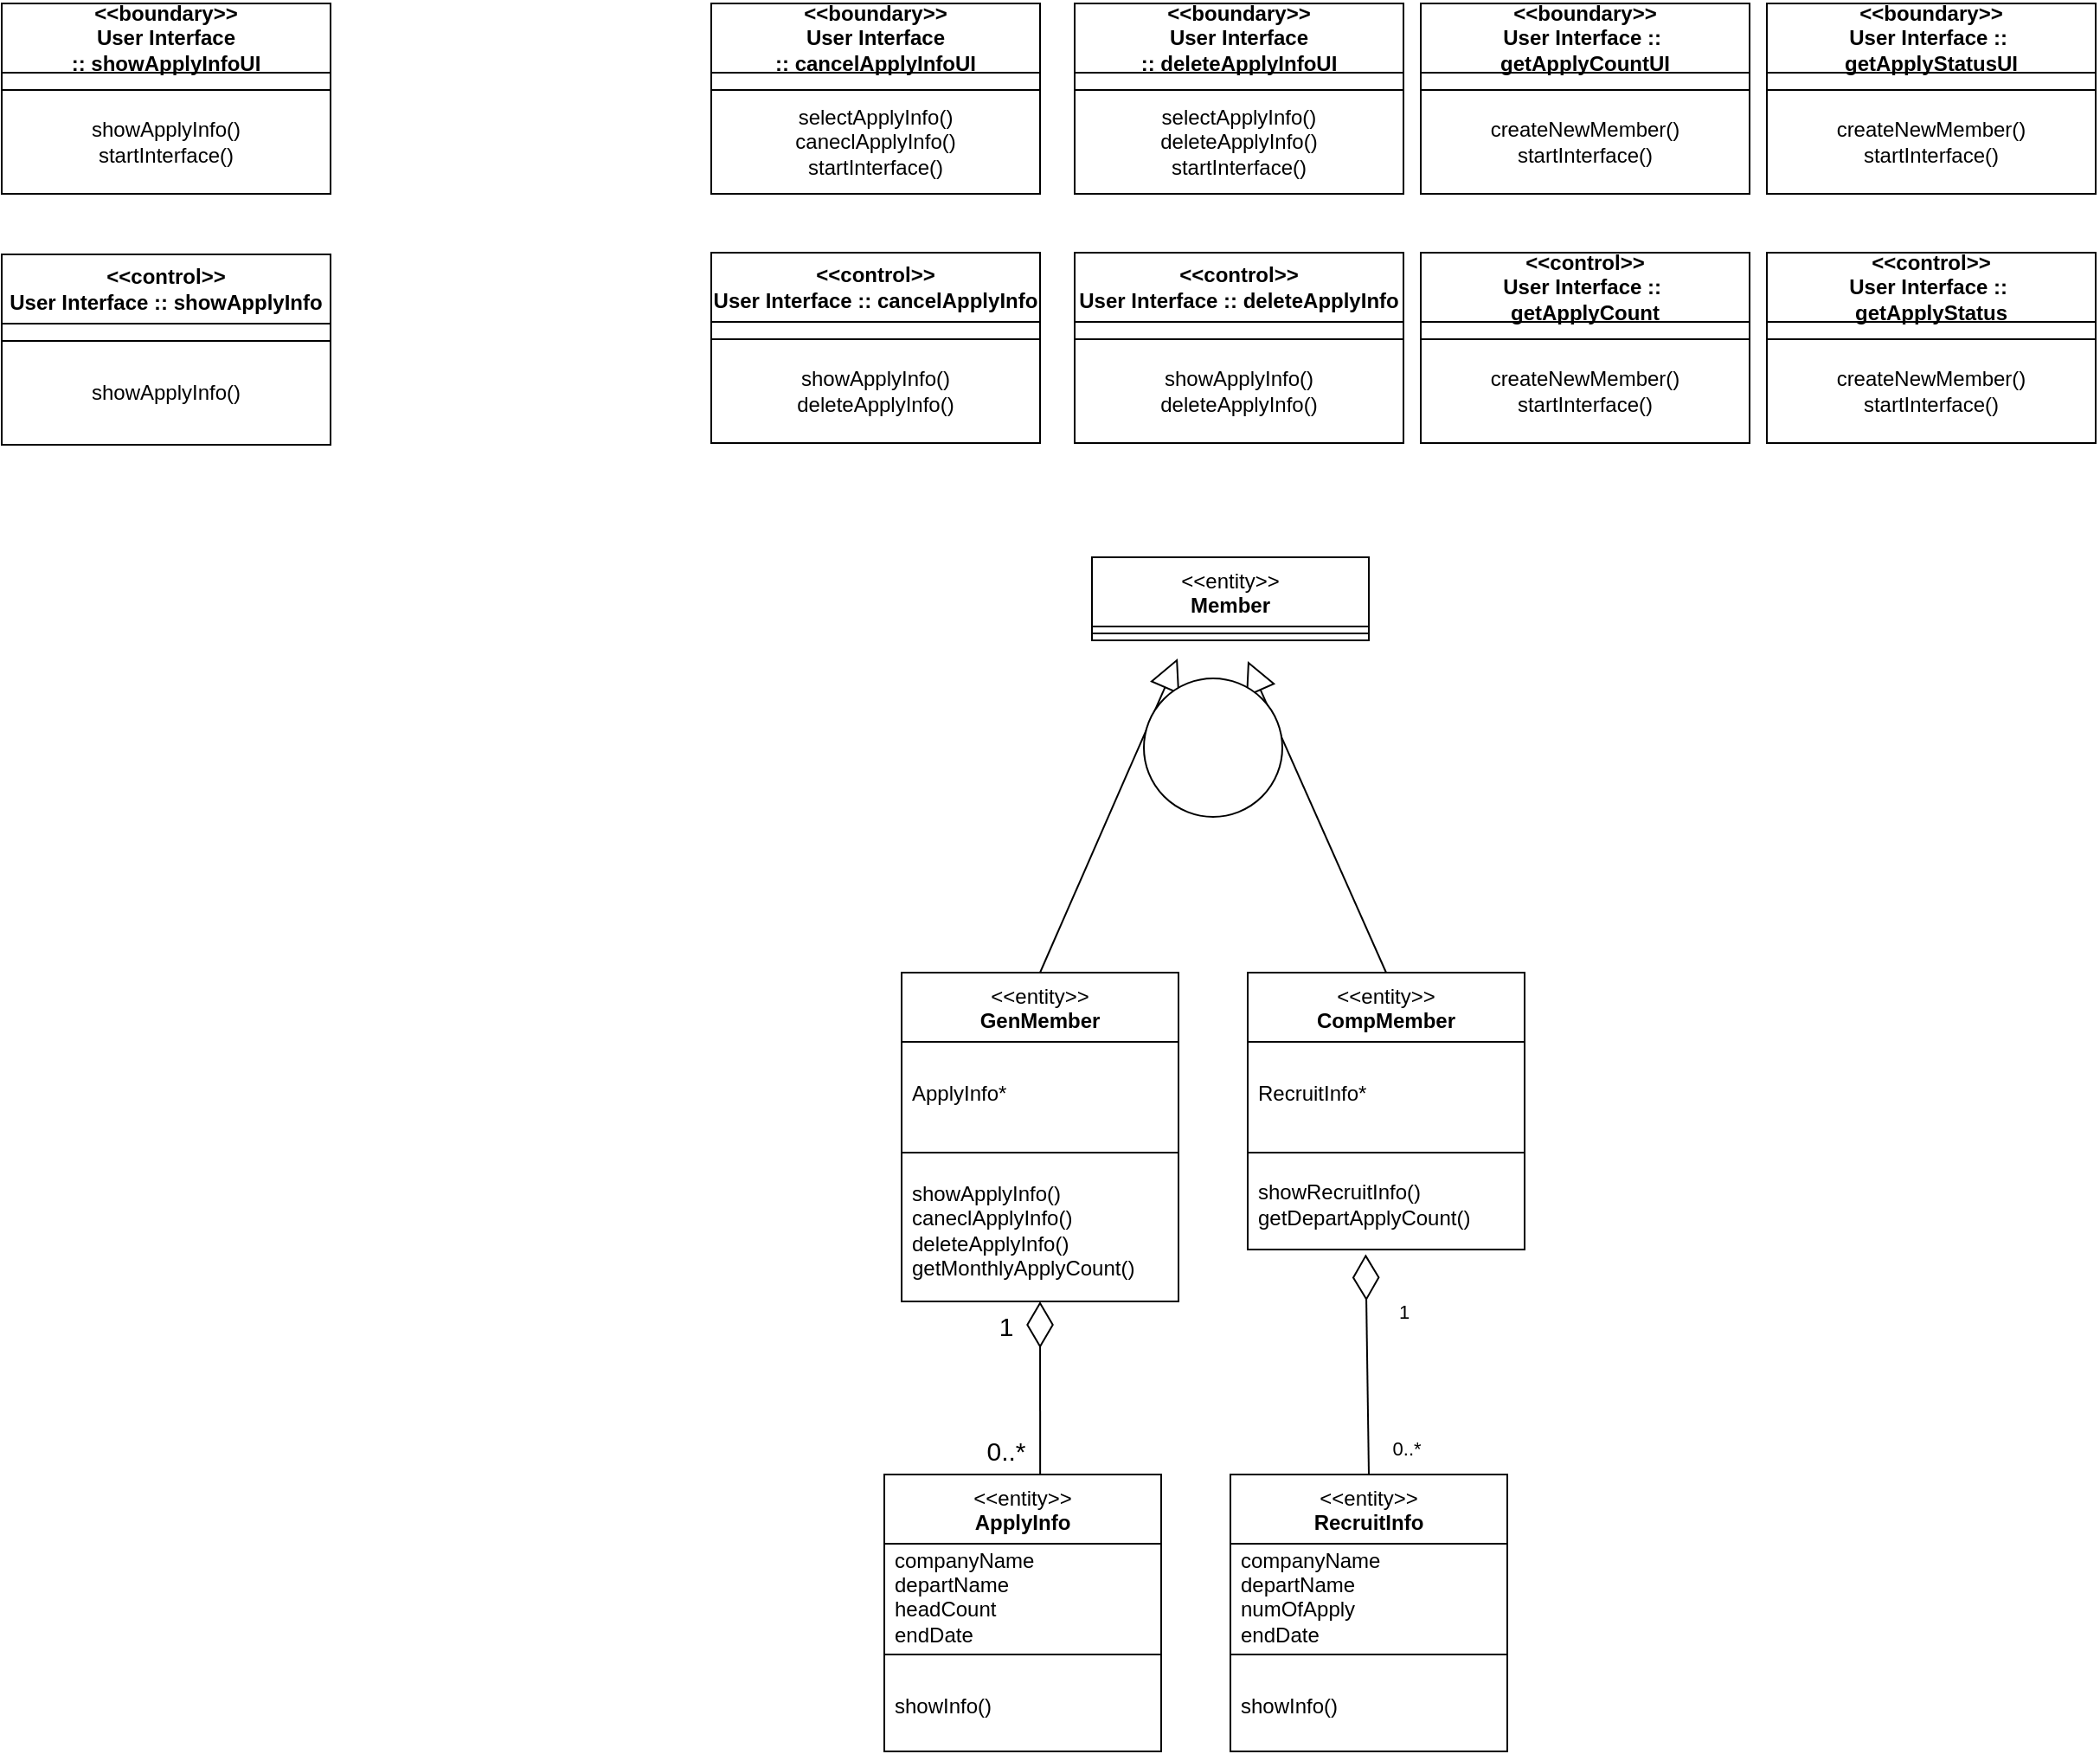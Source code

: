 <mxfile version="21.2.9" type="github" pages="5">
  <diagram id="pO3MdKgrZuAGYdT4maOJ" name="class_diagram">
    <mxGraphModel dx="166" dy="588" grid="1" gridSize="10" guides="1" tooltips="1" connect="1" arrows="1" fold="1" page="1" pageScale="1" pageWidth="827" pageHeight="1169" math="0" shadow="0">
      <root>
        <mxCell id="0" />
        <mxCell id="1" parent="0" />
        <mxCell id="WtkBcKNU89IFa_I_xYE9-1" value="&amp;lt;&amp;lt;boundary&amp;gt;&amp;gt;&lt;br&gt;User Interface ::&amp;nbsp;&lt;b style=&quot;border-color: var(--border-color);&quot;&gt;showApplyInfo&lt;/b&gt;UI" style="swimlane;fontStyle=1;align=center;verticalAlign=middle;childLayout=stackLayout;horizontal=1;startSize=40;horizontalStack=0;resizeParent=1;resizeParentMax=0;resizeLast=0;collapsible=0;marginBottom=0;html=1;whiteSpace=wrap;" parent="1" vertex="1">
          <mxGeometry x="870" y="220" width="190" height="110" as="geometry" />
        </mxCell>
        <mxCell id="WtkBcKNU89IFa_I_xYE9-2" value="" style="endArrow=none;html=1;rounded=0;" parent="WtkBcKNU89IFa_I_xYE9-1" edge="1">
          <mxGeometry width="50" height="50" relative="1" as="geometry">
            <mxPoint y="50" as="sourcePoint" />
            <mxPoint x="190" y="50" as="targetPoint" />
          </mxGeometry>
        </mxCell>
        <mxCell id="WtkBcKNU89IFa_I_xYE9-3" value="&lt;h1&gt;&lt;br&gt;&lt;/h1&gt;" style="text;html=1;strokeColor=none;fillColor=none;spacing=5;spacingTop=-20;whiteSpace=wrap;overflow=hidden;rounded=0;" parent="WtkBcKNU89IFa_I_xYE9-1" vertex="1">
          <mxGeometry y="40" width="190" height="10" as="geometry" />
        </mxCell>
        <mxCell id="WtkBcKNU89IFa_I_xYE9-4" style="edgeStyle=orthogonalEdgeStyle;rounded=0;orthogonalLoop=1;jettySize=auto;html=1;exitX=0.5;exitY=1;exitDx=0;exitDy=0;" parent="WtkBcKNU89IFa_I_xYE9-1" source="WtkBcKNU89IFa_I_xYE9-3" target="WtkBcKNU89IFa_I_xYE9-3" edge="1">
          <mxGeometry relative="1" as="geometry" />
        </mxCell>
        <mxCell id="WtkBcKNU89IFa_I_xYE9-5" value="showApplyInfo()&lt;br&gt;startInterface()" style="text;html=1;strokeColor=none;fillColor=none;align=center;verticalAlign=middle;whiteSpace=wrap;rounded=0;" parent="WtkBcKNU89IFa_I_xYE9-1" vertex="1">
          <mxGeometry y="50" width="190" height="60" as="geometry" />
        </mxCell>
        <mxCell id="Mex1V11Ur9scai3FmJi1-1" value="&amp;lt;&amp;lt;boundary&amp;gt;&amp;gt;&lt;br&gt;User Interface ::&amp;nbsp;&lt;b style=&quot;border-color: var(--border-color);&quot;&gt;cancelApplyInfo&lt;/b&gt;UI" style="swimlane;fontStyle=1;align=center;verticalAlign=middle;childLayout=stackLayout;horizontal=1;startSize=40;horizontalStack=0;resizeParent=1;resizeParentMax=0;resizeLast=0;collapsible=0;marginBottom=0;html=1;whiteSpace=wrap;" parent="1" vertex="1">
          <mxGeometry x="1280" y="220" width="190" height="110" as="geometry" />
        </mxCell>
        <mxCell id="Mex1V11Ur9scai3FmJi1-2" value="" style="endArrow=none;html=1;rounded=0;" parent="Mex1V11Ur9scai3FmJi1-1" edge="1">
          <mxGeometry width="50" height="50" relative="1" as="geometry">
            <mxPoint y="50" as="sourcePoint" />
            <mxPoint x="190" y="50" as="targetPoint" />
          </mxGeometry>
        </mxCell>
        <mxCell id="Mex1V11Ur9scai3FmJi1-3" value="&lt;h1&gt;&lt;br&gt;&lt;/h1&gt;" style="text;html=1;strokeColor=none;fillColor=none;spacing=5;spacingTop=-20;whiteSpace=wrap;overflow=hidden;rounded=0;" parent="Mex1V11Ur9scai3FmJi1-1" vertex="1">
          <mxGeometry y="40" width="190" height="10" as="geometry" />
        </mxCell>
        <mxCell id="Mex1V11Ur9scai3FmJi1-4" style="edgeStyle=orthogonalEdgeStyle;rounded=0;orthogonalLoop=1;jettySize=auto;html=1;exitX=0.5;exitY=1;exitDx=0;exitDy=0;" parent="Mex1V11Ur9scai3FmJi1-1" source="Mex1V11Ur9scai3FmJi1-3" target="Mex1V11Ur9scai3FmJi1-3" edge="1">
          <mxGeometry relative="1" as="geometry" />
        </mxCell>
        <mxCell id="Mex1V11Ur9scai3FmJi1-5" value="selectApplyInfo()&lt;br&gt;caneclApplyInfo()&lt;br&gt;startInterface()" style="text;html=1;strokeColor=none;fillColor=none;align=center;verticalAlign=middle;whiteSpace=wrap;rounded=0;" parent="Mex1V11Ur9scai3FmJi1-1" vertex="1">
          <mxGeometry y="50" width="190" height="60" as="geometry" />
        </mxCell>
        <mxCell id="yf_7f9Sgfpxl0LVMcvd6-1" value="&amp;lt;&amp;lt;boundary&amp;gt;&amp;gt;&lt;br&gt;User Interface ::&amp;nbsp;&lt;b style=&quot;border-color: var(--border-color);&quot;&gt;deleteApplyInfo&lt;/b&gt;UI" style="swimlane;fontStyle=1;align=center;verticalAlign=middle;childLayout=stackLayout;horizontal=1;startSize=40;horizontalStack=0;resizeParent=1;resizeParentMax=0;resizeLast=0;collapsible=0;marginBottom=0;html=1;whiteSpace=wrap;" parent="1" vertex="1">
          <mxGeometry x="1490" y="220" width="190" height="110" as="geometry" />
        </mxCell>
        <mxCell id="yf_7f9Sgfpxl0LVMcvd6-2" value="" style="endArrow=none;html=1;rounded=0;" parent="yf_7f9Sgfpxl0LVMcvd6-1" edge="1">
          <mxGeometry width="50" height="50" relative="1" as="geometry">
            <mxPoint y="50" as="sourcePoint" />
            <mxPoint x="190" y="50" as="targetPoint" />
          </mxGeometry>
        </mxCell>
        <mxCell id="yf_7f9Sgfpxl0LVMcvd6-3" value="&lt;h1&gt;&lt;br&gt;&lt;/h1&gt;" style="text;html=1;strokeColor=none;fillColor=none;spacing=5;spacingTop=-20;whiteSpace=wrap;overflow=hidden;rounded=0;" parent="yf_7f9Sgfpxl0LVMcvd6-1" vertex="1">
          <mxGeometry y="40" width="190" height="10" as="geometry" />
        </mxCell>
        <mxCell id="yf_7f9Sgfpxl0LVMcvd6-4" style="edgeStyle=orthogonalEdgeStyle;rounded=0;orthogonalLoop=1;jettySize=auto;html=1;exitX=0.5;exitY=1;exitDx=0;exitDy=0;" parent="yf_7f9Sgfpxl0LVMcvd6-1" source="yf_7f9Sgfpxl0LVMcvd6-3" target="yf_7f9Sgfpxl0LVMcvd6-3" edge="1">
          <mxGeometry relative="1" as="geometry" />
        </mxCell>
        <mxCell id="yf_7f9Sgfpxl0LVMcvd6-5" value="selectApplyInfo()&lt;br style=&quot;border-color: var(--border-color);&quot;&gt;deleteApplyInfo()&lt;br style=&quot;border-color: var(--border-color);&quot;&gt;startInterface()" style="text;html=1;strokeColor=none;fillColor=none;align=center;verticalAlign=middle;whiteSpace=wrap;rounded=0;" parent="yf_7f9Sgfpxl0LVMcvd6-1" vertex="1">
          <mxGeometry y="50" width="190" height="60" as="geometry" />
        </mxCell>
        <mxCell id="yf_7f9Sgfpxl0LVMcvd6-6" value="&amp;lt;&amp;lt;boundary&amp;gt;&amp;gt;&lt;br&gt;User Interface ::&amp;nbsp;&lt;br&gt;&lt;b style=&quot;border-color: var(--border-color);&quot;&gt;getApplyCount&lt;/b&gt;UI" style="swimlane;fontStyle=1;align=center;verticalAlign=middle;childLayout=stackLayout;horizontal=1;startSize=40;horizontalStack=0;resizeParent=1;resizeParentMax=0;resizeLast=0;collapsible=0;marginBottom=0;html=1;whiteSpace=wrap;" parent="1" vertex="1">
          <mxGeometry x="1690" y="220" width="190" height="110" as="geometry" />
        </mxCell>
        <mxCell id="yf_7f9Sgfpxl0LVMcvd6-7" value="" style="endArrow=none;html=1;rounded=0;" parent="yf_7f9Sgfpxl0LVMcvd6-6" edge="1">
          <mxGeometry width="50" height="50" relative="1" as="geometry">
            <mxPoint y="50" as="sourcePoint" />
            <mxPoint x="190" y="50" as="targetPoint" />
          </mxGeometry>
        </mxCell>
        <mxCell id="yf_7f9Sgfpxl0LVMcvd6-8" value="&lt;h1&gt;&lt;br&gt;&lt;/h1&gt;" style="text;html=1;strokeColor=none;fillColor=none;spacing=5;spacingTop=-20;whiteSpace=wrap;overflow=hidden;rounded=0;" parent="yf_7f9Sgfpxl0LVMcvd6-6" vertex="1">
          <mxGeometry y="40" width="190" height="10" as="geometry" />
        </mxCell>
        <mxCell id="yf_7f9Sgfpxl0LVMcvd6-9" style="edgeStyle=orthogonalEdgeStyle;rounded=0;orthogonalLoop=1;jettySize=auto;html=1;exitX=0.5;exitY=1;exitDx=0;exitDy=0;" parent="yf_7f9Sgfpxl0LVMcvd6-6" source="yf_7f9Sgfpxl0LVMcvd6-8" target="yf_7f9Sgfpxl0LVMcvd6-8" edge="1">
          <mxGeometry relative="1" as="geometry" />
        </mxCell>
        <mxCell id="yf_7f9Sgfpxl0LVMcvd6-10" value="createNewMember()&lt;br&gt;startInterface()" style="text;html=1;strokeColor=none;fillColor=none;align=center;verticalAlign=middle;whiteSpace=wrap;rounded=0;" parent="yf_7f9Sgfpxl0LVMcvd6-6" vertex="1">
          <mxGeometry y="50" width="190" height="60" as="geometry" />
        </mxCell>
        <mxCell id="9Z2GTSBWnuTWCutttVg3-2" value="&amp;lt;&amp;lt;boundary&amp;gt;&amp;gt;&lt;br&gt;User Interface ::&amp;nbsp;&lt;br&gt;&lt;b style=&quot;border-color: var(--border-color);&quot;&gt;getApplyStatus&lt;/b&gt;UI" style="swimlane;fontStyle=1;align=center;verticalAlign=middle;childLayout=stackLayout;horizontal=1;startSize=40;horizontalStack=0;resizeParent=1;resizeParentMax=0;resizeLast=0;collapsible=0;marginBottom=0;html=1;whiteSpace=wrap;" parent="1" vertex="1">
          <mxGeometry x="1890" y="220" width="190" height="110" as="geometry" />
        </mxCell>
        <mxCell id="9Z2GTSBWnuTWCutttVg3-3" value="" style="endArrow=none;html=1;rounded=0;" parent="9Z2GTSBWnuTWCutttVg3-2" edge="1">
          <mxGeometry width="50" height="50" relative="1" as="geometry">
            <mxPoint y="50" as="sourcePoint" />
            <mxPoint x="190" y="50" as="targetPoint" />
          </mxGeometry>
        </mxCell>
        <mxCell id="9Z2GTSBWnuTWCutttVg3-4" value="&lt;h1&gt;&lt;br&gt;&lt;/h1&gt;" style="text;html=1;strokeColor=none;fillColor=none;spacing=5;spacingTop=-20;whiteSpace=wrap;overflow=hidden;rounded=0;" parent="9Z2GTSBWnuTWCutttVg3-2" vertex="1">
          <mxGeometry y="40" width="190" height="10" as="geometry" />
        </mxCell>
        <mxCell id="9Z2GTSBWnuTWCutttVg3-5" style="edgeStyle=orthogonalEdgeStyle;rounded=0;orthogonalLoop=1;jettySize=auto;html=1;exitX=0.5;exitY=1;exitDx=0;exitDy=0;" parent="9Z2GTSBWnuTWCutttVg3-2" source="9Z2GTSBWnuTWCutttVg3-4" target="9Z2GTSBWnuTWCutttVg3-4" edge="1">
          <mxGeometry relative="1" as="geometry" />
        </mxCell>
        <mxCell id="9Z2GTSBWnuTWCutttVg3-6" value="createNewMember()&lt;br&gt;startInterface()" style="text;html=1;strokeColor=none;fillColor=none;align=center;verticalAlign=middle;whiteSpace=wrap;rounded=0;" parent="9Z2GTSBWnuTWCutttVg3-2" vertex="1">
          <mxGeometry y="50" width="190" height="60" as="geometry" />
        </mxCell>
        <mxCell id="Y0QEt7UJyjL08IKQHozE-1" value="&amp;lt;&amp;lt;entity&amp;gt;&amp;gt;&lt;br&gt;&lt;b&gt;Member&lt;/b&gt;" style="swimlane;fontStyle=0;align=center;verticalAlign=top;childLayout=stackLayout;horizontal=1;startSize=40;horizontalStack=0;resizeParent=1;resizeParentMax=0;resizeLast=0;collapsible=0;marginBottom=0;html=1;whiteSpace=wrap;" parent="1" vertex="1">
          <mxGeometry x="1500" y="540" width="160" height="48" as="geometry" />
        </mxCell>
        <mxCell id="Y0QEt7UJyjL08IKQHozE-3" value="" style="line;strokeWidth=1;fillColor=none;align=left;verticalAlign=middle;spacingTop=-1;spacingLeft=3;spacingRight=3;rotatable=0;labelPosition=right;points=[];portConstraint=eastwest;" parent="Y0QEt7UJyjL08IKQHozE-1" vertex="1">
          <mxGeometry y="40" width="160" height="8" as="geometry" />
        </mxCell>
        <mxCell id="Y0QEt7UJyjL08IKQHozE-5" value="&amp;lt;&amp;lt;entity&amp;gt;&amp;gt;&lt;br&gt;&lt;b&gt;GenMember&lt;/b&gt;" style="swimlane;fontStyle=0;align=center;verticalAlign=top;childLayout=stackLayout;horizontal=1;startSize=40;horizontalStack=0;resizeParent=1;resizeParentMax=0;resizeLast=0;collapsible=0;marginBottom=0;html=1;whiteSpace=wrap;" parent="1" vertex="1">
          <mxGeometry x="1390" y="780" width="160" height="190" as="geometry" />
        </mxCell>
        <mxCell id="Y0QEt7UJyjL08IKQHozE-6" value="ApplyInfo*&lt;br&gt;" style="text;html=1;strokeColor=none;fillColor=none;align=left;verticalAlign=middle;spacingLeft=4;spacingRight=4;overflow=hidden;rotatable=0;points=[[0,0.5],[1,0.5]];portConstraint=eastwest;whiteSpace=wrap;" parent="Y0QEt7UJyjL08IKQHozE-5" vertex="1">
          <mxGeometry y="40" width="160" height="60" as="geometry" />
        </mxCell>
        <mxCell id="Y0QEt7UJyjL08IKQHozE-7" value="" style="line;strokeWidth=1;fillColor=none;align=left;verticalAlign=middle;spacingTop=-1;spacingLeft=3;spacingRight=3;rotatable=0;labelPosition=right;points=[];portConstraint=eastwest;" parent="Y0QEt7UJyjL08IKQHozE-5" vertex="1">
          <mxGeometry y="100" width="160" height="8" as="geometry" />
        </mxCell>
        <mxCell id="Y0QEt7UJyjL08IKQHozE-8" value="showApplyInfo()&lt;br&gt;caneclApplyInfo()&lt;br&gt;deleteApplyInfo()&lt;br&gt;getMonthlyApplyCount()" style="text;html=1;strokeColor=none;fillColor=none;align=left;verticalAlign=middle;spacingLeft=4;spacingRight=4;overflow=hidden;rotatable=0;points=[[0,0.5],[1,0.5]];portConstraint=eastwest;whiteSpace=wrap;" parent="Y0QEt7UJyjL08IKQHozE-5" vertex="1">
          <mxGeometry y="108" width="160" height="82" as="geometry" />
        </mxCell>
        <mxCell id="Y0QEt7UJyjL08IKQHozE-9" value="&amp;lt;&amp;lt;entity&amp;gt;&amp;gt;&lt;br&gt;&lt;b&gt;CompMember&lt;/b&gt;" style="swimlane;fontStyle=0;align=center;verticalAlign=top;childLayout=stackLayout;horizontal=1;startSize=40;horizontalStack=0;resizeParent=1;resizeParentMax=0;resizeLast=0;collapsible=0;marginBottom=0;html=1;whiteSpace=wrap;" parent="1" vertex="1">
          <mxGeometry x="1590" y="780" width="160" height="160" as="geometry" />
        </mxCell>
        <mxCell id="Y0QEt7UJyjL08IKQHozE-10" value="RecruitInfo*" style="text;html=1;strokeColor=none;fillColor=none;align=left;verticalAlign=middle;spacingLeft=4;spacingRight=4;overflow=hidden;rotatable=0;points=[[0,0.5],[1,0.5]];portConstraint=eastwest;whiteSpace=wrap;" parent="Y0QEt7UJyjL08IKQHozE-9" vertex="1">
          <mxGeometry y="40" width="160" height="60" as="geometry" />
        </mxCell>
        <mxCell id="Y0QEt7UJyjL08IKQHozE-11" value="" style="line;strokeWidth=1;fillColor=none;align=left;verticalAlign=middle;spacingTop=-1;spacingLeft=3;spacingRight=3;rotatable=0;labelPosition=right;points=[];portConstraint=eastwest;" parent="Y0QEt7UJyjL08IKQHozE-9" vertex="1">
          <mxGeometry y="100" width="160" height="8" as="geometry" />
        </mxCell>
        <mxCell id="Y0QEt7UJyjL08IKQHozE-12" value="showRecruitInfo()&lt;br&gt;getDepartApplyCount()" style="text;html=1;strokeColor=none;fillColor=none;align=left;verticalAlign=middle;spacingLeft=4;spacingRight=4;overflow=hidden;rotatable=0;points=[[0,0.5],[1,0.5]];portConstraint=eastwest;whiteSpace=wrap;" parent="Y0QEt7UJyjL08IKQHozE-9" vertex="1">
          <mxGeometry y="108" width="160" height="52" as="geometry" />
        </mxCell>
        <mxCell id="Y0QEt7UJyjL08IKQHozE-13" value="" style="endArrow=block;endSize=16;endFill=0;html=1;rounded=0;exitX=0.5;exitY=0;exitDx=0;exitDy=0;entryX=0.372;entryY=0.976;entryDx=0;entryDy=0;entryPerimeter=0;" parent="1" source="Y0QEt7UJyjL08IKQHozE-5" edge="1">
          <mxGeometry width="160" relative="1" as="geometry">
            <mxPoint x="1550" y="770" as="sourcePoint" />
            <mxPoint x="1549.52" y="598.512" as="targetPoint" />
          </mxGeometry>
        </mxCell>
        <mxCell id="Y0QEt7UJyjL08IKQHozE-14" value="" style="endArrow=block;endSize=16;endFill=0;html=1;rounded=0;exitX=0.5;exitY=0;exitDx=0;exitDy=0;entryX=0.625;entryY=1;entryDx=0;entryDy=0;entryPerimeter=0;" parent="1" source="Y0QEt7UJyjL08IKQHozE-9" edge="1">
          <mxGeometry width="160" relative="1" as="geometry">
            <mxPoint x="1690" y="640" as="sourcePoint" />
            <mxPoint x="1590" y="600" as="targetPoint" />
            <Array as="points" />
          </mxGeometry>
        </mxCell>
        <mxCell id="zgVNyb772J8b74xou4hm-1" value="&amp;lt;&amp;lt;entity&amp;gt;&amp;gt;&lt;br&gt;&lt;b&gt;RecruitInfo&lt;/b&gt;" style="swimlane;fontStyle=0;align=center;verticalAlign=top;childLayout=stackLayout;horizontal=1;startSize=40;horizontalStack=0;resizeParent=1;resizeParentMax=0;resizeLast=0;collapsible=0;marginBottom=0;html=1;whiteSpace=wrap;" parent="1" vertex="1">
          <mxGeometry x="1580" y="1070" width="160" height="160" as="geometry" />
        </mxCell>
        <mxCell id="zgVNyb772J8b74xou4hm-2" value="companyName&lt;br&gt;departName&lt;br&gt;numOfApply&lt;br&gt;endDate" style="text;html=1;strokeColor=none;fillColor=none;align=left;verticalAlign=middle;spacingLeft=4;spacingRight=4;overflow=hidden;rotatable=0;points=[[0,0.5],[1,0.5]];portConstraint=eastwest;whiteSpace=wrap;" parent="zgVNyb772J8b74xou4hm-1" vertex="1">
          <mxGeometry y="40" width="160" height="60" as="geometry" />
        </mxCell>
        <mxCell id="zgVNyb772J8b74xou4hm-3" value="" style="line;strokeWidth=1;fillColor=none;align=left;verticalAlign=middle;spacingTop=-1;spacingLeft=3;spacingRight=3;rotatable=0;labelPosition=right;points=[];portConstraint=eastwest;" parent="zgVNyb772J8b74xou4hm-1" vertex="1">
          <mxGeometry y="100" width="160" height="8" as="geometry" />
        </mxCell>
        <mxCell id="zgVNyb772J8b74xou4hm-4" value="showInfo()" style="text;html=1;strokeColor=none;fillColor=none;align=left;verticalAlign=middle;spacingLeft=4;spacingRight=4;overflow=hidden;rotatable=0;points=[[0,0.5],[1,0.5]];portConstraint=eastwest;whiteSpace=wrap;" parent="zgVNyb772J8b74xou4hm-1" vertex="1">
          <mxGeometry y="108" width="160" height="52" as="geometry" />
        </mxCell>
        <mxCell id="Z35v7WAChhQf6CAPm1-N-5" value="&amp;lt;&amp;lt;entity&amp;gt;&amp;gt;&lt;br&gt;&lt;b&gt;ApplyInfo&lt;/b&gt;" style="swimlane;fontStyle=0;align=center;verticalAlign=top;childLayout=stackLayout;horizontal=1;startSize=40;horizontalStack=0;resizeParent=1;resizeParentMax=0;resizeLast=0;collapsible=0;marginBottom=0;html=1;whiteSpace=wrap;" parent="1" vertex="1">
          <mxGeometry x="1380" y="1070" width="160" height="160" as="geometry" />
        </mxCell>
        <mxCell id="Z35v7WAChhQf6CAPm1-N-6" value="companyName&lt;br&gt;departName&lt;br&gt;headCount&lt;br&gt;endDate" style="text;html=1;strokeColor=none;fillColor=none;align=left;verticalAlign=middle;spacingLeft=4;spacingRight=4;overflow=hidden;rotatable=0;points=[[0,0.5],[1,0.5]];portConstraint=eastwest;whiteSpace=wrap;" parent="Z35v7WAChhQf6CAPm1-N-5" vertex="1">
          <mxGeometry y="40" width="160" height="60" as="geometry" />
        </mxCell>
        <mxCell id="Z35v7WAChhQf6CAPm1-N-7" value="" style="line;strokeWidth=1;fillColor=none;align=left;verticalAlign=middle;spacingTop=-1;spacingLeft=3;spacingRight=3;rotatable=0;labelPosition=right;points=[];portConstraint=eastwest;" parent="Z35v7WAChhQf6CAPm1-N-5" vertex="1">
          <mxGeometry y="100" width="160" height="8" as="geometry" />
        </mxCell>
        <mxCell id="Z35v7WAChhQf6CAPm1-N-8" value="showInfo()" style="text;html=1;strokeColor=none;fillColor=none;align=left;verticalAlign=middle;spacingLeft=4;spacingRight=4;overflow=hidden;rotatable=0;points=[[0,0.5],[1,0.5]];portConstraint=eastwest;whiteSpace=wrap;" parent="Z35v7WAChhQf6CAPm1-N-5" vertex="1">
          <mxGeometry y="108" width="160" height="52" as="geometry" />
        </mxCell>
        <mxCell id="6_NXuu7yeNAMnzyCHxg2-11" value="&amp;lt;&amp;lt;control&amp;gt;&amp;gt;&lt;br&gt;User Interface ::&amp;nbsp;&lt;b style=&quot;border-color: var(--border-color);&quot;&gt;cancelApplyInfo&lt;/b&gt;" style="swimlane;fontStyle=1;align=center;verticalAlign=middle;childLayout=stackLayout;horizontal=1;startSize=40;horizontalStack=0;resizeParent=1;resizeParentMax=0;resizeLast=0;collapsible=0;marginBottom=0;html=1;whiteSpace=wrap;" parent="1" vertex="1">
          <mxGeometry x="1280" y="364" width="190" height="110" as="geometry" />
        </mxCell>
        <mxCell id="6_NXuu7yeNAMnzyCHxg2-12" value="" style="endArrow=none;html=1;rounded=0;" parent="6_NXuu7yeNAMnzyCHxg2-11" edge="1">
          <mxGeometry width="50" height="50" relative="1" as="geometry">
            <mxPoint y="50" as="sourcePoint" />
            <mxPoint x="190" y="50" as="targetPoint" />
          </mxGeometry>
        </mxCell>
        <mxCell id="6_NXuu7yeNAMnzyCHxg2-13" value="&lt;h1&gt;&lt;br&gt;&lt;/h1&gt;" style="text;html=1;strokeColor=none;fillColor=none;spacing=5;spacingTop=-20;whiteSpace=wrap;overflow=hidden;rounded=0;" parent="6_NXuu7yeNAMnzyCHxg2-11" vertex="1">
          <mxGeometry y="40" width="190" height="10" as="geometry" />
        </mxCell>
        <mxCell id="6_NXuu7yeNAMnzyCHxg2-14" style="edgeStyle=orthogonalEdgeStyle;rounded=0;orthogonalLoop=1;jettySize=auto;html=1;exitX=0.5;exitY=1;exitDx=0;exitDy=0;" parent="6_NXuu7yeNAMnzyCHxg2-11" source="6_NXuu7yeNAMnzyCHxg2-13" target="6_NXuu7yeNAMnzyCHxg2-13" edge="1">
          <mxGeometry relative="1" as="geometry" />
        </mxCell>
        <mxCell id="6_NXuu7yeNAMnzyCHxg2-15" value="showApplyInfo()&lt;br&gt;deleteApplyInfo()" style="text;html=1;strokeColor=none;fillColor=none;align=center;verticalAlign=middle;whiteSpace=wrap;rounded=0;" parent="6_NXuu7yeNAMnzyCHxg2-11" vertex="1">
          <mxGeometry y="50" width="190" height="60" as="geometry" />
        </mxCell>
        <mxCell id="6_NXuu7yeNAMnzyCHxg2-16" value="&amp;lt;&amp;lt;control&amp;gt;&amp;gt;&lt;br&gt;User Interface ::&amp;nbsp;&lt;b style=&quot;border-color: var(--border-color);&quot;&gt;deleteApplyInfo&lt;/b&gt;" style="swimlane;fontStyle=1;align=center;verticalAlign=middle;childLayout=stackLayout;horizontal=1;startSize=40;horizontalStack=0;resizeParent=1;resizeParentMax=0;resizeLast=0;collapsible=0;marginBottom=0;html=1;whiteSpace=wrap;" parent="1" vertex="1">
          <mxGeometry x="1490" y="364" width="190" height="110" as="geometry" />
        </mxCell>
        <mxCell id="6_NXuu7yeNAMnzyCHxg2-17" value="" style="endArrow=none;html=1;rounded=0;" parent="6_NXuu7yeNAMnzyCHxg2-16" edge="1">
          <mxGeometry width="50" height="50" relative="1" as="geometry">
            <mxPoint y="50" as="sourcePoint" />
            <mxPoint x="190" y="50" as="targetPoint" />
          </mxGeometry>
        </mxCell>
        <mxCell id="6_NXuu7yeNAMnzyCHxg2-18" value="&lt;h1&gt;&lt;br&gt;&lt;/h1&gt;" style="text;html=1;strokeColor=none;fillColor=none;spacing=5;spacingTop=-20;whiteSpace=wrap;overflow=hidden;rounded=0;" parent="6_NXuu7yeNAMnzyCHxg2-16" vertex="1">
          <mxGeometry y="40" width="190" height="10" as="geometry" />
        </mxCell>
        <mxCell id="6_NXuu7yeNAMnzyCHxg2-19" style="edgeStyle=orthogonalEdgeStyle;rounded=0;orthogonalLoop=1;jettySize=auto;html=1;exitX=0.5;exitY=1;exitDx=0;exitDy=0;" parent="6_NXuu7yeNAMnzyCHxg2-16" source="6_NXuu7yeNAMnzyCHxg2-18" target="6_NXuu7yeNAMnzyCHxg2-18" edge="1">
          <mxGeometry relative="1" as="geometry" />
        </mxCell>
        <mxCell id="6_NXuu7yeNAMnzyCHxg2-20" value="showApplyInfo()&lt;br style=&quot;border-color: var(--border-color);&quot;&gt;deleteApplyInfo()" style="text;html=1;strokeColor=none;fillColor=none;align=center;verticalAlign=middle;whiteSpace=wrap;rounded=0;" parent="6_NXuu7yeNAMnzyCHxg2-16" vertex="1">
          <mxGeometry y="50" width="190" height="60" as="geometry" />
        </mxCell>
        <mxCell id="6_NXuu7yeNAMnzyCHxg2-21" value="&amp;lt;&amp;lt;control&amp;gt;&amp;gt;&lt;br&gt;User Interface ::&amp;nbsp;&lt;br&gt;&lt;b style=&quot;border-color: var(--border-color);&quot;&gt;getApplyCount&lt;/b&gt;" style="swimlane;fontStyle=1;align=center;verticalAlign=middle;childLayout=stackLayout;horizontal=1;startSize=40;horizontalStack=0;resizeParent=1;resizeParentMax=0;resizeLast=0;collapsible=0;marginBottom=0;html=1;whiteSpace=wrap;" parent="1" vertex="1">
          <mxGeometry x="1690" y="364" width="190" height="110" as="geometry" />
        </mxCell>
        <mxCell id="6_NXuu7yeNAMnzyCHxg2-22" value="" style="endArrow=none;html=1;rounded=0;" parent="6_NXuu7yeNAMnzyCHxg2-21" edge="1">
          <mxGeometry width="50" height="50" relative="1" as="geometry">
            <mxPoint y="50" as="sourcePoint" />
            <mxPoint x="190" y="50" as="targetPoint" />
          </mxGeometry>
        </mxCell>
        <mxCell id="6_NXuu7yeNAMnzyCHxg2-23" value="&lt;h1&gt;&lt;br&gt;&lt;/h1&gt;" style="text;html=1;strokeColor=none;fillColor=none;spacing=5;spacingTop=-20;whiteSpace=wrap;overflow=hidden;rounded=0;" parent="6_NXuu7yeNAMnzyCHxg2-21" vertex="1">
          <mxGeometry y="40" width="190" height="10" as="geometry" />
        </mxCell>
        <mxCell id="6_NXuu7yeNAMnzyCHxg2-24" style="edgeStyle=orthogonalEdgeStyle;rounded=0;orthogonalLoop=1;jettySize=auto;html=1;exitX=0.5;exitY=1;exitDx=0;exitDy=0;" parent="6_NXuu7yeNAMnzyCHxg2-21" source="6_NXuu7yeNAMnzyCHxg2-23" target="6_NXuu7yeNAMnzyCHxg2-23" edge="1">
          <mxGeometry relative="1" as="geometry" />
        </mxCell>
        <mxCell id="6_NXuu7yeNAMnzyCHxg2-25" value="createNewMember()&lt;br&gt;startInterface()" style="text;html=1;strokeColor=none;fillColor=none;align=center;verticalAlign=middle;whiteSpace=wrap;rounded=0;" parent="6_NXuu7yeNAMnzyCHxg2-21" vertex="1">
          <mxGeometry y="50" width="190" height="60" as="geometry" />
        </mxCell>
        <mxCell id="6_NXuu7yeNAMnzyCHxg2-26" value="&amp;lt;&amp;lt;control&amp;gt;&amp;gt;&lt;br&gt;User Interface ::&amp;nbsp;&lt;br&gt;&lt;b style=&quot;border-color: var(--border-color);&quot;&gt;getApplyStatus&lt;/b&gt;" style="swimlane;fontStyle=1;align=center;verticalAlign=middle;childLayout=stackLayout;horizontal=1;startSize=40;horizontalStack=0;resizeParent=1;resizeParentMax=0;resizeLast=0;collapsible=0;marginBottom=0;html=1;whiteSpace=wrap;" parent="1" vertex="1">
          <mxGeometry x="1890" y="364" width="190" height="110" as="geometry" />
        </mxCell>
        <mxCell id="6_NXuu7yeNAMnzyCHxg2-27" value="" style="endArrow=none;html=1;rounded=0;" parent="6_NXuu7yeNAMnzyCHxg2-26" edge="1">
          <mxGeometry width="50" height="50" relative="1" as="geometry">
            <mxPoint y="50" as="sourcePoint" />
            <mxPoint x="190" y="50" as="targetPoint" />
          </mxGeometry>
        </mxCell>
        <mxCell id="6_NXuu7yeNAMnzyCHxg2-28" value="&lt;h1&gt;&lt;br&gt;&lt;/h1&gt;" style="text;html=1;strokeColor=none;fillColor=none;spacing=5;spacingTop=-20;whiteSpace=wrap;overflow=hidden;rounded=0;" parent="6_NXuu7yeNAMnzyCHxg2-26" vertex="1">
          <mxGeometry y="40" width="190" height="10" as="geometry" />
        </mxCell>
        <mxCell id="6_NXuu7yeNAMnzyCHxg2-29" style="edgeStyle=orthogonalEdgeStyle;rounded=0;orthogonalLoop=1;jettySize=auto;html=1;exitX=0.5;exitY=1;exitDx=0;exitDy=0;" parent="6_NXuu7yeNAMnzyCHxg2-26" source="6_NXuu7yeNAMnzyCHxg2-28" target="6_NXuu7yeNAMnzyCHxg2-28" edge="1">
          <mxGeometry relative="1" as="geometry" />
        </mxCell>
        <mxCell id="6_NXuu7yeNAMnzyCHxg2-30" value="createNewMember()&lt;br&gt;startInterface()" style="text;html=1;strokeColor=none;fillColor=none;align=center;verticalAlign=middle;whiteSpace=wrap;rounded=0;" parent="6_NXuu7yeNAMnzyCHxg2-26" vertex="1">
          <mxGeometry y="50" width="190" height="60" as="geometry" />
        </mxCell>
        <mxCell id="6_NXuu7yeNAMnzyCHxg2-31" value="&amp;lt;&amp;lt;control&amp;gt;&amp;gt;&lt;br&gt;User Interface ::&amp;nbsp;&lt;b style=&quot;border-color: var(--border-color);&quot;&gt;showApplyInfo&lt;/b&gt;" style="swimlane;fontStyle=1;align=center;verticalAlign=middle;childLayout=stackLayout;horizontal=1;startSize=40;horizontalStack=0;resizeParent=1;resizeParentMax=0;resizeLast=0;collapsible=0;marginBottom=0;html=1;whiteSpace=wrap;" parent="1" vertex="1">
          <mxGeometry x="870" y="365" width="190" height="110" as="geometry" />
        </mxCell>
        <mxCell id="6_NXuu7yeNAMnzyCHxg2-32" value="" style="endArrow=none;html=1;rounded=0;" parent="6_NXuu7yeNAMnzyCHxg2-31" edge="1">
          <mxGeometry width="50" height="50" relative="1" as="geometry">
            <mxPoint y="50" as="sourcePoint" />
            <mxPoint x="190" y="50" as="targetPoint" />
          </mxGeometry>
        </mxCell>
        <mxCell id="6_NXuu7yeNAMnzyCHxg2-33" value="&lt;h1&gt;&lt;br&gt;&lt;/h1&gt;" style="text;html=1;strokeColor=none;fillColor=none;spacing=5;spacingTop=-20;whiteSpace=wrap;overflow=hidden;rounded=0;" parent="6_NXuu7yeNAMnzyCHxg2-31" vertex="1">
          <mxGeometry y="40" width="190" height="10" as="geometry" />
        </mxCell>
        <mxCell id="6_NXuu7yeNAMnzyCHxg2-34" style="edgeStyle=orthogonalEdgeStyle;rounded=0;orthogonalLoop=1;jettySize=auto;html=1;exitX=0.5;exitY=1;exitDx=0;exitDy=0;" parent="6_NXuu7yeNAMnzyCHxg2-31" source="6_NXuu7yeNAMnzyCHxg2-33" target="6_NXuu7yeNAMnzyCHxg2-33" edge="1">
          <mxGeometry relative="1" as="geometry" />
        </mxCell>
        <mxCell id="6_NXuu7yeNAMnzyCHxg2-35" value="showApplyInfo()" style="text;html=1;strokeColor=none;fillColor=none;align=center;verticalAlign=middle;whiteSpace=wrap;rounded=0;" parent="6_NXuu7yeNAMnzyCHxg2-31" vertex="1">
          <mxGeometry y="50" width="190" height="60" as="geometry" />
        </mxCell>
        <mxCell id="6_NXuu7yeNAMnzyCHxg2-39" value="1&lt;br&gt;&lt;br&gt;&lt;br&gt;&lt;br&gt;&lt;br&gt;&amp;nbsp;&lt;br&gt;&amp;nbsp;0..*" style="endArrow=diamondThin;endFill=0;endSize=24;html=1;rounded=0;entryX=0.426;entryY=1.052;entryDx=0;entryDy=0;entryPerimeter=0;exitX=0.5;exitY=0;exitDx=0;exitDy=0;" parent="1" source="zgVNyb772J8b74xou4hm-1" target="Y0QEt7UJyjL08IKQHozE-12" edge="1">
          <mxGeometry x="-0.153" y="-21" width="160" relative="1" as="geometry">
            <mxPoint x="1870" y="801" as="sourcePoint" />
            <mxPoint x="1630" y="1160" as="targetPoint" />
            <mxPoint as="offset" />
          </mxGeometry>
        </mxCell>
        <mxCell id="6_NXuu7yeNAMnzyCHxg2-40" value="&lt;span style=&quot;font-size: 15px;&quot;&gt;1&lt;br&gt;&lt;br&gt;&lt;br&gt;&lt;br&gt;0..*&lt;br&gt;&lt;/span&gt;" style="endArrow=diamondThin;endFill=0;endSize=24;html=1;rounded=0;entryX=0.5;entryY=1;entryDx=0;entryDy=0;entryPerimeter=0;exitX=0.563;exitY=0;exitDx=0;exitDy=0;exitPerimeter=0;" parent="1" source="Z35v7WAChhQf6CAPm1-N-5" target="Y0QEt7UJyjL08IKQHozE-8" edge="1">
          <mxGeometry x="0.0" y="20" width="160" relative="1" as="geometry">
            <mxPoint x="1460" y="1070" as="sourcePoint" />
            <mxPoint x="1390" y="807.63" as="targetPoint" />
            <mxPoint as="offset" />
          </mxGeometry>
        </mxCell>
        <mxCell id="0u_lHNaBbC3mg5ev8nrS-1" value="" style="ellipse;whiteSpace=wrap;html=1;" vertex="1" parent="1">
          <mxGeometry x="1530" y="610" width="80" height="80" as="geometry" />
        </mxCell>
      </root>
    </mxGraphModel>
  </diagram>
  <diagram id="C5RBs43oDa-KdzZeNtuy" name="communication_diagram">
    <mxGraphModel dx="452" dy="944" grid="1" gridSize="10" guides="1" tooltips="1" connect="1" arrows="1" fold="1" page="1" pageScale="1" pageWidth="827" pageHeight="1169" math="0" shadow="0">
      <root>
        <mxCell id="WIyWlLk6GJQsqaUBKTNV-0" />
        <mxCell id="WIyWlLk6GJQsqaUBKTNV-1" parent="WIyWlLk6GJQsqaUBKTNV-0" />
        <mxCell id="v9MNAWKx4OD48_1WIx0f-0" value="&lt;b&gt;sd&amp;nbsp; showApplyInfo&lt;/b&gt;" style="shape=umlFrame;whiteSpace=wrap;html=1;pointerEvents=0;recursiveResize=0;container=1;collapsible=0;width=160;" parent="WIyWlLk6GJQsqaUBKTNV-1" vertex="1">
          <mxGeometry x="80" y="50" width="810" height="320" as="geometry" />
        </mxCell>
        <mxCell id="v9MNAWKx4OD48_1WIx0f-1" value="Member" style="shape=umlActor;verticalLabelPosition=bottom;verticalAlign=top;html=1;outlineConnect=0;" parent="v9MNAWKx4OD48_1WIx0f-0" vertex="1">
          <mxGeometry x="20" y="96.25" width="26" height="42.5" as="geometry" />
        </mxCell>
        <mxCell id="v9MNAWKx4OD48_1WIx0f-2" value=":&lt;b style=&quot;border-color: var(--border-color);&quot;&gt;showApplyInfo&lt;/b&gt;UI" style="fontStyle=1;whiteSpace=wrap;html=1;" parent="v9MNAWKx4OD48_1WIx0f-0" vertex="1">
          <mxGeometry x="113" y="102.5" width="140" height="30" as="geometry" />
        </mxCell>
        <mxCell id="v9MNAWKx4OD48_1WIx0f-3" value=":GenMember" style="fontStyle=1;whiteSpace=wrap;html=1;" parent="v9MNAWKx4OD48_1WIx0f-0" vertex="1">
          <mxGeometry x="643" y="102.5" width="140" height="30" as="geometry" />
        </mxCell>
        <mxCell id="v9MNAWKx4OD48_1WIx0f-4" value=":&lt;b style=&quot;border-color: var(--border-color);&quot;&gt;showApplyInfo&lt;/b&gt;" style="fontStyle=1;whiteSpace=wrap;html=1;" parent="v9MNAWKx4OD48_1WIx0f-0" vertex="1">
          <mxGeometry x="363" y="102.5" width="140" height="30" as="geometry" />
        </mxCell>
        <mxCell id="v9MNAWKx4OD48_1WIx0f-5" value="" style="endArrow=none;startArrow=none;endFill=0;startFill=0;endSize=8;html=1;verticalAlign=bottom;labelBackgroundColor=none;strokeWidth=3;rounded=0;" parent="v9MNAWKx4OD48_1WIx0f-0" edge="1">
          <mxGeometry width="160" relative="1" as="geometry">
            <mxPoint x="53" y="117" as="sourcePoint" />
            <mxPoint x="113" y="117" as="targetPoint" />
          </mxGeometry>
        </mxCell>
        <mxCell id="v9MNAWKx4OD48_1WIx0f-6" value="" style="endArrow=none;startArrow=none;endFill=0;startFill=0;endSize=8;html=1;verticalAlign=bottom;labelBackgroundColor=none;strokeWidth=3;rounded=0;entryX=0;entryY=0.5;entryDx=0;entryDy=0;" parent="v9MNAWKx4OD48_1WIx0f-0" target="v9MNAWKx4OD48_1WIx0f-4" edge="1">
          <mxGeometry width="160" relative="1" as="geometry">
            <mxPoint x="253" y="117" as="sourcePoint" />
            <mxPoint x="360" y="117" as="targetPoint" />
          </mxGeometry>
        </mxCell>
        <mxCell id="v9MNAWKx4OD48_1WIx0f-7" value="" style="endArrow=none;startArrow=none;endFill=0;startFill=0;endSize=8;html=1;verticalAlign=bottom;labelBackgroundColor=none;strokeWidth=3;rounded=0;entryX=0;entryY=0.5;entryDx=0;entryDy=0;" parent="v9MNAWKx4OD48_1WIx0f-0" target="v9MNAWKx4OD48_1WIx0f-3" edge="1">
          <mxGeometry width="160" relative="1" as="geometry">
            <mxPoint x="503" y="117" as="sourcePoint" />
            <mxPoint x="610" y="120" as="targetPoint" />
          </mxGeometry>
        </mxCell>
        <mxCell id="v9MNAWKx4OD48_1WIx0f-8" value="" style="html=1;verticalAlign=bottom;labelBackgroundColor=none;endArrow=block;endFill=1;rounded=0;" parent="v9MNAWKx4OD48_1WIx0f-0" edge="1">
          <mxGeometry width="160" relative="1" as="geometry">
            <mxPoint x="60" y="92" as="sourcePoint" />
            <mxPoint x="104" y="92" as="targetPoint" />
          </mxGeometry>
        </mxCell>
        <mxCell id="v9MNAWKx4OD48_1WIx0f-9" value="" style="html=1;verticalAlign=bottom;labelBackgroundColor=none;endArrow=block;endFill=1;rounded=0;" parent="v9MNAWKx4OD48_1WIx0f-0" edge="1">
          <mxGeometry width="160" relative="1" as="geometry">
            <mxPoint x="260" y="93" as="sourcePoint" />
            <mxPoint x="357" y="93" as="targetPoint" />
          </mxGeometry>
        </mxCell>
        <mxCell id="v9MNAWKx4OD48_1WIx0f-10" value="" style="html=1;verticalAlign=bottom;labelBackgroundColor=none;endArrow=block;endFill=1;rounded=0;" parent="v9MNAWKx4OD48_1WIx0f-0" edge="1">
          <mxGeometry width="160" relative="1" as="geometry">
            <mxPoint x="529" y="93" as="sourcePoint" />
            <mxPoint x="626" y="93" as="targetPoint" />
          </mxGeometry>
        </mxCell>
        <mxCell id="v9MNAWKx4OD48_1WIx0f-11" value="" style="html=1;verticalAlign=bottom;labelBackgroundColor=none;endArrow=block;endFill=1;rounded=0;" parent="v9MNAWKx4OD48_1WIx0f-0" edge="1">
          <mxGeometry width="160" relative="1" as="geometry">
            <mxPoint x="359" y="147.5" as="sourcePoint" />
            <mxPoint x="259" y="147.5" as="targetPoint" />
          </mxGeometry>
        </mxCell>
        <mxCell id="v9MNAWKx4OD48_1WIx0f-12" value="1 : startInterface()" style="text;html=1;strokeColor=none;fillColor=none;align=center;verticalAlign=middle;whiteSpace=wrap;rounded=0;" parent="v9MNAWKx4OD48_1WIx0f-0" vertex="1">
          <mxGeometry x="240" y="147.5" width="150" height="30" as="geometry" />
        </mxCell>
        <mxCell id="v9MNAWKx4OD48_1WIx0f-13" value="2. showApplyInfo()" style="text;html=1;strokeColor=none;fillColor=none;align=center;verticalAlign=middle;whiteSpace=wrap;rounded=0;" parent="v9MNAWKx4OD48_1WIx0f-0" vertex="1">
          <mxGeometry x="11" y="61.5" width="150" height="30" as="geometry" />
        </mxCell>
        <mxCell id="v9MNAWKx4OD48_1WIx0f-14" value="2.1 : showApplyInfo()" style="text;html=1;strokeColor=none;fillColor=none;align=center;verticalAlign=middle;whiteSpace=wrap;rounded=0;" parent="v9MNAWKx4OD48_1WIx0f-0" vertex="1">
          <mxGeometry x="232" y="62.5" width="150" height="30" as="geometry" />
        </mxCell>
        <mxCell id="v9MNAWKx4OD48_1WIx0f-15" value="2.1.1 : *[For all ApplyInfos]:&lt;br&gt;&amp;nbsp; showApplyInfo()" style="text;html=1;strokeColor=none;fillColor=none;align=center;verticalAlign=middle;whiteSpace=wrap;rounded=0;" parent="v9MNAWKx4OD48_1WIx0f-0" vertex="1">
          <mxGeometry x="503" y="50" width="213" height="30" as="geometry" />
        </mxCell>
        <mxCell id="8-KSaYpjSv80zVt3J8YJ-5" value=":ApplyInfo" style="fontStyle=1;whiteSpace=wrap;html=1;" parent="v9MNAWKx4OD48_1WIx0f-0" vertex="1">
          <mxGeometry x="470" y="250" width="140" height="30" as="geometry" />
        </mxCell>
        <mxCell id="8-KSaYpjSv80zVt3J8YJ-6" value="" style="endArrow=none;startArrow=none;endFill=0;startFill=0;endSize=8;html=1;verticalAlign=bottom;labelBackgroundColor=none;strokeWidth=3;rounded=0;entryX=0.556;entryY=0.989;entryDx=0;entryDy=0;exitX=1;exitY=0.5;exitDx=0;exitDy=0;entryPerimeter=0;" parent="v9MNAWKx4OD48_1WIx0f-0" source="8-KSaYpjSv80zVt3J8YJ-5" target="v9MNAWKx4OD48_1WIx0f-3" edge="1">
          <mxGeometry width="160" relative="1" as="geometry">
            <mxPoint x="513" y="127" as="sourcePoint" />
            <mxPoint x="653" y="128" as="targetPoint" />
          </mxGeometry>
        </mxCell>
        <mxCell id="8-KSaYpjSv80zVt3J8YJ-7" value="2.1.2 :&amp;nbsp; showInfo()" style="text;html=1;strokeColor=none;fillColor=none;align=center;verticalAlign=middle;whiteSpace=wrap;rounded=0;" parent="v9MNAWKx4OD48_1WIx0f-0" vertex="1">
          <mxGeometry x="470" y="180" width="213" height="30" as="geometry" />
        </mxCell>
        <mxCell id="8-KSaYpjSv80zVt3J8YJ-11" value="" style="html=1;verticalAlign=bottom;labelBackgroundColor=none;endArrow=block;endFill=1;rounded=0;" parent="v9MNAWKx4OD48_1WIx0f-0" edge="1">
          <mxGeometry width="160" relative="1" as="geometry">
            <mxPoint x="690" y="150" as="sourcePoint" />
            <mxPoint x="609" y="240" as="targetPoint" />
          </mxGeometry>
        </mxCell>
        <mxCell id="32dVbN9FPulj1okTG_6h-0" value="&lt;b&gt;sd&amp;nbsp; cancelApplyInfo&lt;/b&gt;" style="shape=umlFrame;whiteSpace=wrap;html=1;pointerEvents=0;recursiveResize=0;container=1;collapsible=0;width=160;" parent="WIyWlLk6GJQsqaUBKTNV-1" vertex="1">
          <mxGeometry x="67" y="460" width="810" height="360" as="geometry" />
        </mxCell>
        <mxCell id="32dVbN9FPulj1okTG_6h-2" value=":cancelApplyInfoUI" style="fontStyle=1;whiteSpace=wrap;html=1;" parent="32dVbN9FPulj1okTG_6h-0" vertex="1">
          <mxGeometry x="113" y="130.5" width="140" height="30" as="geometry" />
        </mxCell>
        <mxCell id="32dVbN9FPulj1okTG_6h-3" value=":ApplyInfo" style="fontStyle=1;whiteSpace=wrap;html=1;" parent="32dVbN9FPulj1okTG_6h-0" vertex="1">
          <mxGeometry x="650" y="130.5" width="140" height="30" as="geometry" />
        </mxCell>
        <mxCell id="32dVbN9FPulj1okTG_6h-4" value=":cancelApplyInfo" style="fontStyle=1;whiteSpace=wrap;html=1;" parent="32dVbN9FPulj1okTG_6h-0" vertex="1">
          <mxGeometry x="363" y="130.5" width="140" height="30" as="geometry" />
        </mxCell>
        <mxCell id="32dVbN9FPulj1okTG_6h-5" value="" style="endArrow=none;startArrow=none;endFill=0;startFill=0;endSize=8;html=1;verticalAlign=bottom;labelBackgroundColor=none;strokeWidth=3;rounded=0;exitX=0.5;exitY=0.5;exitDx=0;exitDy=0;exitPerimeter=0;" parent="32dVbN9FPulj1okTG_6h-0" edge="1" source="32dVbN9FPulj1okTG_6h-1">
          <mxGeometry width="160" relative="1" as="geometry">
            <mxPoint x="-57" y="143.25" as="sourcePoint" />
            <mxPoint x="113" y="149" as="targetPoint" />
          </mxGeometry>
        </mxCell>
        <mxCell id="32dVbN9FPulj1okTG_6h-6" value="" style="endArrow=none;startArrow=none;endFill=0;startFill=0;endSize=8;html=1;verticalAlign=bottom;labelBackgroundColor=none;strokeWidth=3;rounded=0;entryX=0;entryY=0.5;entryDx=0;entryDy=0;" parent="32dVbN9FPulj1okTG_6h-0" target="32dVbN9FPulj1okTG_6h-4" edge="1">
          <mxGeometry width="160" relative="1" as="geometry">
            <mxPoint x="253" y="145" as="sourcePoint" />
            <mxPoint x="360" y="145" as="targetPoint" />
          </mxGeometry>
        </mxCell>
        <mxCell id="32dVbN9FPulj1okTG_6h-8" value="" style="html=1;verticalAlign=bottom;labelBackgroundColor=none;endArrow=block;endFill=1;rounded=0;" parent="32dVbN9FPulj1okTG_6h-0" edge="1">
          <mxGeometry width="160" relative="1" as="geometry">
            <mxPoint x="60" y="123" as="sourcePoint" />
            <mxPoint x="104" y="123" as="targetPoint" />
          </mxGeometry>
        </mxCell>
        <mxCell id="32dVbN9FPulj1okTG_6h-9" value="" style="html=1;verticalAlign=bottom;labelBackgroundColor=none;endArrow=block;endFill=1;rounded=0;" parent="32dVbN9FPulj1okTG_6h-0" edge="1">
          <mxGeometry width="160" relative="1" as="geometry">
            <mxPoint x="260" y="121" as="sourcePoint" />
            <mxPoint x="357" y="121" as="targetPoint" />
          </mxGeometry>
        </mxCell>
        <mxCell id="32dVbN9FPulj1okTG_6h-11" value="" style="html=1;verticalAlign=bottom;labelBackgroundColor=none;endArrow=block;endFill=1;rounded=0;" parent="32dVbN9FPulj1okTG_6h-0" edge="1">
          <mxGeometry width="160" relative="1" as="geometry">
            <mxPoint x="359" y="175.5" as="sourcePoint" />
            <mxPoint x="259" y="175.5" as="targetPoint" />
          </mxGeometry>
        </mxCell>
        <mxCell id="32dVbN9FPulj1okTG_6h-12" value="1 : startInterface()" style="text;html=1;strokeColor=none;fillColor=none;align=center;verticalAlign=middle;whiteSpace=wrap;rounded=0;" parent="32dVbN9FPulj1okTG_6h-0" vertex="1">
          <mxGeometry x="240" y="175.5" width="150" height="30" as="geometry" />
        </mxCell>
        <mxCell id="32dVbN9FPulj1okTG_6h-14" value="2.1 : showApplyInfo()" style="text;html=1;strokeColor=none;fillColor=none;align=center;verticalAlign=middle;whiteSpace=wrap;rounded=0;" parent="32dVbN9FPulj1okTG_6h-0" vertex="1">
          <mxGeometry x="213" y="61.5" width="150" height="30" as="geometry" />
        </mxCell>
        <mxCell id="32dVbN9FPulj1okTG_6h-15" value="2.1.2 :&amp;nbsp;&amp;nbsp; showInfo()" style="text;html=1;strokeColor=none;fillColor=none;align=center;verticalAlign=middle;whiteSpace=wrap;rounded=0;" parent="32dVbN9FPulj1okTG_6h-0" vertex="1">
          <mxGeometry x="560" y="220" width="213" height="30" as="geometry" />
        </mxCell>
        <mxCell id="TVP5Dkz4fo6Apxjhaw1c-0" value=":GenMember" style="fontStyle=1;whiteSpace=wrap;html=1;" parent="32dVbN9FPulj1okTG_6h-0" vertex="1">
          <mxGeometry x="363" y="280" width="140" height="30" as="geometry" />
        </mxCell>
        <mxCell id="TVP5Dkz4fo6Apxjhaw1c-1" value="" style="endArrow=none;startArrow=none;endFill=0;startFill=0;endSize=8;html=1;verticalAlign=bottom;labelBackgroundColor=none;strokeWidth=3;rounded=0;exitX=0.5;exitY=1;exitDx=0;exitDy=0;entryX=0.5;entryY=0;entryDx=0;entryDy=0;" parent="32dVbN9FPulj1okTG_6h-0" source="32dVbN9FPulj1okTG_6h-4" target="TVP5Dkz4fo6Apxjhaw1c-0" edge="1">
          <mxGeometry width="160" relative="1" as="geometry">
            <mxPoint x="513" y="155" as="sourcePoint" />
            <mxPoint x="653" y="156" as="targetPoint" />
          </mxGeometry>
        </mxCell>
        <mxCell id="TVP5Dkz4fo6Apxjhaw1c-6" value="" style="endArrow=classic;html=1;rounded=0;" parent="32dVbN9FPulj1okTG_6h-0" edge="1">
          <mxGeometry width="50" height="50" relative="1" as="geometry">
            <mxPoint x="405" y="190" as="sourcePoint" />
            <mxPoint x="405" y="270" as="targetPoint" />
          </mxGeometry>
        </mxCell>
        <mxCell id="TVP5Dkz4fo6Apxjhaw1c-7" value="" style="endArrow=none;startArrow=none;endFill=0;startFill=0;endSize=8;html=1;verticalAlign=bottom;labelBackgroundColor=none;strokeWidth=3;rounded=0;entryX=0;entryY=0.5;entryDx=0;entryDy=0;exitX=1;exitY=0.5;exitDx=0;exitDy=0;" parent="32dVbN9FPulj1okTG_6h-0" source="TVP5Dkz4fo6Apxjhaw1c-0" target="32dVbN9FPulj1okTG_6h-3" edge="1">
          <mxGeometry width="160" relative="1" as="geometry">
            <mxPoint x="513" y="155" as="sourcePoint" />
            <mxPoint x="653" y="156" as="targetPoint" />
          </mxGeometry>
        </mxCell>
        <mxCell id="TVP5Dkz4fo6Apxjhaw1c-10" value="" style="endArrow=classic;html=1;rounded=0;" parent="32dVbN9FPulj1okTG_6h-0" edge="1">
          <mxGeometry width="50" height="50" relative="1" as="geometry">
            <mxPoint x="530" y="290" as="sourcePoint" />
            <mxPoint x="650" y="166.75" as="targetPoint" />
          </mxGeometry>
        </mxCell>
        <mxCell id="TVP5Dkz4fo6Apxjhaw1c-11" value="3.1 : deleteApplyInfo()" style="text;html=1;strokeColor=none;fillColor=none;align=center;verticalAlign=middle;whiteSpace=wrap;rounded=0;" parent="32dVbN9FPulj1okTG_6h-0" vertex="1">
          <mxGeometry x="223.5" y="90.5" width="129" height="30" as="geometry" />
        </mxCell>
        <mxCell id="3bbCbc91G1w3xhPeP-k8-6" value="2. selectApplyInfo()" style="text;html=1;strokeColor=none;fillColor=none;align=center;verticalAlign=middle;whiteSpace=wrap;rounded=0;" parent="32dVbN9FPulj1okTG_6h-0" vertex="1">
          <mxGeometry x="20.5" y="61.5" width="129" height="30" as="geometry" />
        </mxCell>
        <mxCell id="3bbCbc91G1w3xhPeP-k8-7" value="3. caneclApplyInfo()" style="text;html=1;strokeColor=none;fillColor=none;align=center;verticalAlign=middle;whiteSpace=wrap;rounded=0;" parent="32dVbN9FPulj1okTG_6h-0" vertex="1">
          <mxGeometry x="10" y="89.5" width="150" height="30" as="geometry" />
        </mxCell>
        <mxCell id="nDM4E79Ai6eWKxgkg_vV-4" value="3.1.1 : cancelApplyInfo()" style="text;html=1;strokeColor=none;fillColor=none;align=center;verticalAlign=middle;whiteSpace=wrap;rounded=0;" parent="32dVbN9FPulj1okTG_6h-0" vertex="1">
          <mxGeometry x="196" y="260" width="138" height="30" as="geometry" />
        </mxCell>
        <mxCell id="nDM4E79Ai6eWKxgkg_vV-5" value="3.1.2 :&amp;nbsp; ~ApplyInfo()" style="text;html=1;strokeColor=none;fillColor=none;align=center;verticalAlign=middle;whiteSpace=wrap;rounded=0;" parent="32dVbN9FPulj1okTG_6h-0" vertex="1">
          <mxGeometry x="602" y="250" width="129" height="30" as="geometry" />
        </mxCell>
        <mxCell id="faNC96-Vti86lUYYy2Z2-0" value="2.1.1 : *[For&amp;nbsp; all ApplyInfo]:&lt;br&gt;&amp;nbsp; showApplyInfo()" style="text;html=1;strokeColor=none;fillColor=none;align=center;verticalAlign=middle;whiteSpace=wrap;rounded=0;" parent="32dVbN9FPulj1okTG_6h-0" vertex="1">
          <mxGeometry x="190" y="227" width="213" height="30" as="geometry" />
        </mxCell>
        <mxCell id="32dVbN9FPulj1okTG_6h-1" value="Member" style="shape=umlActor;verticalLabelPosition=bottom;verticalAlign=top;html=1;outlineConnect=0;" parent="32dVbN9FPulj1okTG_6h-0" vertex="1">
          <mxGeometry x="20.5" y="130.5" width="26" height="42.5" as="geometry" />
        </mxCell>
        <mxCell id="Ppqg-7xlHpnQXwgLYHRT-0" value="&lt;b&gt;sd&amp;nbsp; deleteApplyInfo&lt;/b&gt;" style="shape=umlFrame;whiteSpace=wrap;html=1;pointerEvents=0;recursiveResize=0;container=1;collapsible=0;width=160;" parent="WIyWlLk6GJQsqaUBKTNV-1" vertex="1">
          <mxGeometry x="67" y="917" width="823" height="360" as="geometry" />
        </mxCell>
        <mxCell id="Ppqg-7xlHpnQXwgLYHRT-1" value="Member" style="shape=umlActor;verticalLabelPosition=bottom;verticalAlign=top;html=1;outlineConnect=0;" parent="Ppqg-7xlHpnQXwgLYHRT-0" vertex="1">
          <mxGeometry x="20" y="124.25" width="26" height="42.5" as="geometry" />
        </mxCell>
        <mxCell id="Ppqg-7xlHpnQXwgLYHRT-2" value=":deleteApplyInfoUI" style="fontStyle=1;whiteSpace=wrap;html=1;" parent="Ppqg-7xlHpnQXwgLYHRT-0" vertex="1">
          <mxGeometry x="113" y="130.5" width="140" height="30" as="geometry" />
        </mxCell>
        <mxCell id="Ppqg-7xlHpnQXwgLYHRT-3" value=":ApplyInfo" style="fontStyle=1;whiteSpace=wrap;html=1;" parent="Ppqg-7xlHpnQXwgLYHRT-0" vertex="1">
          <mxGeometry x="670" y="130.5" width="140" height="30" as="geometry" />
        </mxCell>
        <mxCell id="Ppqg-7xlHpnQXwgLYHRT-4" value=":deleteApplyInfo" style="fontStyle=1;whiteSpace=wrap;html=1;" parent="Ppqg-7xlHpnQXwgLYHRT-0" vertex="1">
          <mxGeometry x="363" y="130.5" width="140" height="30" as="geometry" />
        </mxCell>
        <mxCell id="Ppqg-7xlHpnQXwgLYHRT-5" value="" style="endArrow=none;startArrow=none;endFill=0;startFill=0;endSize=8;html=1;verticalAlign=bottom;labelBackgroundColor=none;strokeWidth=3;rounded=0;" parent="Ppqg-7xlHpnQXwgLYHRT-0" edge="1">
          <mxGeometry width="160" relative="1" as="geometry">
            <mxPoint x="53" y="145" as="sourcePoint" />
            <mxPoint x="113" y="145" as="targetPoint" />
          </mxGeometry>
        </mxCell>
        <mxCell id="Ppqg-7xlHpnQXwgLYHRT-6" value="" style="endArrow=none;startArrow=none;endFill=0;startFill=0;endSize=8;html=1;verticalAlign=bottom;labelBackgroundColor=none;strokeWidth=3;rounded=0;entryX=0;entryY=0.5;entryDx=0;entryDy=0;" parent="Ppqg-7xlHpnQXwgLYHRT-0" target="Ppqg-7xlHpnQXwgLYHRT-4" edge="1">
          <mxGeometry width="160" relative="1" as="geometry">
            <mxPoint x="253" y="145" as="sourcePoint" />
            <mxPoint x="360" y="145" as="targetPoint" />
          </mxGeometry>
        </mxCell>
        <mxCell id="Ppqg-7xlHpnQXwgLYHRT-7" value="" style="html=1;verticalAlign=bottom;labelBackgroundColor=none;endArrow=block;endFill=1;rounded=0;" parent="Ppqg-7xlHpnQXwgLYHRT-0" edge="1">
          <mxGeometry width="160" relative="1" as="geometry">
            <mxPoint x="60" y="123" as="sourcePoint" />
            <mxPoint x="104" y="123" as="targetPoint" />
          </mxGeometry>
        </mxCell>
        <mxCell id="Ppqg-7xlHpnQXwgLYHRT-8" value="" style="html=1;verticalAlign=bottom;labelBackgroundColor=none;endArrow=block;endFill=1;rounded=0;" parent="Ppqg-7xlHpnQXwgLYHRT-0" edge="1">
          <mxGeometry width="160" relative="1" as="geometry">
            <mxPoint x="260" y="121" as="sourcePoint" />
            <mxPoint x="357" y="121" as="targetPoint" />
          </mxGeometry>
        </mxCell>
        <mxCell id="Ppqg-7xlHpnQXwgLYHRT-9" value="" style="html=1;verticalAlign=bottom;labelBackgroundColor=none;endArrow=block;endFill=1;rounded=0;" parent="Ppqg-7xlHpnQXwgLYHRT-0" edge="1">
          <mxGeometry width="160" relative="1" as="geometry">
            <mxPoint x="359" y="175.5" as="sourcePoint" />
            <mxPoint x="259" y="175.5" as="targetPoint" />
          </mxGeometry>
        </mxCell>
        <mxCell id="Ppqg-7xlHpnQXwgLYHRT-10" value="1 : startInterface()" style="text;html=1;strokeColor=none;fillColor=none;align=center;verticalAlign=middle;whiteSpace=wrap;rounded=0;" parent="Ppqg-7xlHpnQXwgLYHRT-0" vertex="1">
          <mxGeometry x="240" y="175.5" width="150" height="30" as="geometry" />
        </mxCell>
        <mxCell id="Ppqg-7xlHpnQXwgLYHRT-12" value="2.1 : showApplyInfo()" style="text;html=1;strokeColor=none;fillColor=none;align=center;verticalAlign=middle;whiteSpace=wrap;rounded=0;" parent="Ppqg-7xlHpnQXwgLYHRT-0" vertex="1">
          <mxGeometry x="220" y="61.5" width="150" height="30" as="geometry" />
        </mxCell>
        <mxCell id="Ppqg-7xlHpnQXwgLYHRT-14" value="2. selectApplyInfo()" style="text;html=1;strokeColor=none;fillColor=none;align=center;verticalAlign=middle;whiteSpace=wrap;rounded=0;" parent="Ppqg-7xlHpnQXwgLYHRT-0" vertex="1">
          <mxGeometry x="21.5" y="61.5" width="129" height="30" as="geometry" />
        </mxCell>
        <mxCell id="Ppqg-7xlHpnQXwgLYHRT-15" value="3. deleteApplyInfo()" style="text;html=1;strokeColor=none;fillColor=none;align=center;verticalAlign=middle;whiteSpace=wrap;rounded=0;" parent="Ppqg-7xlHpnQXwgLYHRT-0" vertex="1">
          <mxGeometry x="11" y="89.5" width="150" height="30" as="geometry" />
        </mxCell>
        <mxCell id="Ppqg-7xlHpnQXwgLYHRT-16" value=":GenMember" style="fontStyle=1;whiteSpace=wrap;html=1;" parent="Ppqg-7xlHpnQXwgLYHRT-0" vertex="1">
          <mxGeometry x="359.5" y="310" width="140" height="30" as="geometry" />
        </mxCell>
        <mxCell id="Ppqg-7xlHpnQXwgLYHRT-17" value="" style="endArrow=none;startArrow=none;endFill=0;startFill=0;endSize=8;html=1;verticalAlign=bottom;labelBackgroundColor=none;strokeWidth=3;rounded=0;exitX=0.5;exitY=1;exitDx=0;exitDy=0;entryX=0.5;entryY=0;entryDx=0;entryDy=0;" parent="Ppqg-7xlHpnQXwgLYHRT-0" source="Ppqg-7xlHpnQXwgLYHRT-4" target="Ppqg-7xlHpnQXwgLYHRT-16" edge="1">
          <mxGeometry width="160" relative="1" as="geometry">
            <mxPoint x="513" y="155" as="sourcePoint" />
            <mxPoint x="653" y="156" as="targetPoint" />
          </mxGeometry>
        </mxCell>
        <mxCell id="Ppqg-7xlHpnQXwgLYHRT-19" value="" style="endArrow=classic;html=1;rounded=0;" parent="Ppqg-7xlHpnQXwgLYHRT-0" edge="1">
          <mxGeometry width="50" height="50" relative="1" as="geometry">
            <mxPoint x="410" y="212" as="sourcePoint" />
            <mxPoint x="410" y="292" as="targetPoint" />
          </mxGeometry>
        </mxCell>
        <mxCell id="Ppqg-7xlHpnQXwgLYHRT-20" value="" style="endArrow=none;startArrow=none;endFill=0;startFill=0;endSize=8;html=1;verticalAlign=bottom;labelBackgroundColor=none;strokeWidth=3;rounded=0;entryX=0;entryY=0.5;entryDx=0;entryDy=0;exitX=1;exitY=0.5;exitDx=0;exitDy=0;" parent="Ppqg-7xlHpnQXwgLYHRT-0" source="Ppqg-7xlHpnQXwgLYHRT-16" target="Ppqg-7xlHpnQXwgLYHRT-3" edge="1">
          <mxGeometry width="160" relative="1" as="geometry">
            <mxPoint x="513" y="155" as="sourcePoint" />
            <mxPoint x="653" y="156" as="targetPoint" />
          </mxGeometry>
        </mxCell>
        <mxCell id="uep05S_DBsHA7j4f1mKk-22" value="3.1 : deleteApplyInfo()" style="text;html=1;strokeColor=none;fillColor=none;align=center;verticalAlign=middle;whiteSpace=wrap;rounded=0;" parent="Ppqg-7xlHpnQXwgLYHRT-0" vertex="1">
          <mxGeometry x="230.5" y="89.5" width="129" height="30" as="geometry" />
        </mxCell>
        <mxCell id="uep05S_DBsHA7j4f1mKk-28" value="3.1.2 :&amp;nbsp; ~ApplyInfo()" style="text;html=1;strokeColor=none;fillColor=none;align=center;verticalAlign=middle;whiteSpace=wrap;rounded=0;" parent="Ppqg-7xlHpnQXwgLYHRT-0" vertex="1">
          <mxGeometry x="622" y="262" width="129" height="30" as="geometry" />
        </mxCell>
        <mxCell id="3bbCbc91G1w3xhPeP-k8-4" value="" style="endArrow=classic;html=1;rounded=0;" parent="Ppqg-7xlHpnQXwgLYHRT-0" edge="1">
          <mxGeometry width="50" height="50" relative="1" as="geometry">
            <mxPoint x="559" y="290" as="sourcePoint" />
            <mxPoint x="649" y="190" as="targetPoint" />
          </mxGeometry>
        </mxCell>
        <mxCell id="nDM4E79Ai6eWKxgkg_vV-0" value="3.1.1 : deleteApplyInfo()" style="text;html=1;strokeColor=none;fillColor=none;align=center;verticalAlign=middle;whiteSpace=wrap;rounded=0;" parent="Ppqg-7xlHpnQXwgLYHRT-0" vertex="1">
          <mxGeometry x="210" y="262" width="138" height="30" as="geometry" />
        </mxCell>
        <mxCell id="faNC96-Vti86lUYYy2Z2-1" value="2.1.2 :&amp;nbsp;&amp;nbsp; showInfo()" style="text;html=1;strokeColor=none;fillColor=none;align=center;verticalAlign=middle;whiteSpace=wrap;rounded=0;" parent="Ppqg-7xlHpnQXwgLYHRT-0" vertex="1">
          <mxGeometry x="580" y="232" width="213" height="30" as="geometry" />
        </mxCell>
        <mxCell id="faNC96-Vti86lUYYy2Z2-2" value="2.1.1 : *[For all ApplyInfos]:&lt;br&gt;&amp;nbsp; showApplyInfo()" style="text;html=1;strokeColor=none;fillColor=none;align=center;verticalAlign=middle;whiteSpace=wrap;rounded=0;" parent="Ppqg-7xlHpnQXwgLYHRT-0" vertex="1">
          <mxGeometry x="200" y="232" width="213" height="30" as="geometry" />
        </mxCell>
        <mxCell id="ztcmLR0k12IKxnh8X_NW-0" value="&lt;b&gt;sd&amp;nbsp; getApplyStatus&lt;/b&gt;" style="shape=umlFrame;whiteSpace=wrap;html=1;pointerEvents=0;recursiveResize=0;container=1;collapsible=0;width=160;" parent="WIyWlLk6GJQsqaUBKTNV-1" vertex="1">
          <mxGeometry x="67" y="1637" width="810" height="230" as="geometry" />
        </mxCell>
        <mxCell id="ztcmLR0k12IKxnh8X_NW-1" value="Member" style="shape=umlActor;verticalLabelPosition=bottom;verticalAlign=top;html=1;outlineConnect=0;" parent="ztcmLR0k12IKxnh8X_NW-0" vertex="1">
          <mxGeometry x="20" y="124.25" width="26" height="42.5" as="geometry" />
        </mxCell>
        <mxCell id="ztcmLR0k12IKxnh8X_NW-2" value=":&lt;b style=&quot;border-color: var(--border-color);&quot;&gt;getApplyStatusUI&lt;/b&gt;" style="fontStyle=1;whiteSpace=wrap;html=1;" parent="ztcmLR0k12IKxnh8X_NW-0" vertex="1">
          <mxGeometry x="113" y="130.5" width="140" height="30" as="geometry" />
        </mxCell>
        <mxCell id="ztcmLR0k12IKxnh8X_NW-4" value=":&lt;b style=&quot;border-color: var(--border-color);&quot;&gt;getApplyStatus&lt;/b&gt;" style="fontStyle=1;whiteSpace=wrap;html=1;" parent="ztcmLR0k12IKxnh8X_NW-0" vertex="1">
          <mxGeometry x="363" y="130.5" width="140" height="30" as="geometry" />
        </mxCell>
        <mxCell id="ztcmLR0k12IKxnh8X_NW-5" value="" style="endArrow=none;startArrow=none;endFill=0;startFill=0;endSize=8;html=1;verticalAlign=bottom;labelBackgroundColor=none;strokeWidth=3;rounded=0;" parent="ztcmLR0k12IKxnh8X_NW-0" edge="1">
          <mxGeometry width="160" relative="1" as="geometry">
            <mxPoint x="53" y="145" as="sourcePoint" />
            <mxPoint x="113" y="145" as="targetPoint" />
          </mxGeometry>
        </mxCell>
        <mxCell id="ztcmLR0k12IKxnh8X_NW-6" value="" style="endArrow=none;startArrow=none;endFill=0;startFill=0;endSize=8;html=1;verticalAlign=bottom;labelBackgroundColor=none;strokeWidth=3;rounded=0;entryX=0;entryY=0.5;entryDx=0;entryDy=0;" parent="ztcmLR0k12IKxnh8X_NW-0" target="ztcmLR0k12IKxnh8X_NW-4" edge="1">
          <mxGeometry width="160" relative="1" as="geometry">
            <mxPoint x="253" y="145" as="sourcePoint" />
            <mxPoint x="360" y="145" as="targetPoint" />
          </mxGeometry>
        </mxCell>
        <mxCell id="ztcmLR0k12IKxnh8X_NW-7" value="" style="html=1;verticalAlign=bottom;labelBackgroundColor=none;endArrow=block;endFill=1;rounded=0;" parent="ztcmLR0k12IKxnh8X_NW-0" edge="1">
          <mxGeometry width="160" relative="1" as="geometry">
            <mxPoint x="60" y="123" as="sourcePoint" />
            <mxPoint x="104" y="123" as="targetPoint" />
          </mxGeometry>
        </mxCell>
        <mxCell id="ztcmLR0k12IKxnh8X_NW-8" value="" style="html=1;verticalAlign=bottom;labelBackgroundColor=none;endArrow=block;endFill=1;rounded=0;" parent="ztcmLR0k12IKxnh8X_NW-0" edge="1">
          <mxGeometry width="160" relative="1" as="geometry">
            <mxPoint x="260" y="121" as="sourcePoint" />
            <mxPoint x="357" y="121" as="targetPoint" />
          </mxGeometry>
        </mxCell>
        <mxCell id="ztcmLR0k12IKxnh8X_NW-9" value="" style="html=1;verticalAlign=bottom;labelBackgroundColor=none;endArrow=block;endFill=1;rounded=0;" parent="ztcmLR0k12IKxnh8X_NW-0" edge="1">
          <mxGeometry width="160" relative="1" as="geometry">
            <mxPoint x="359" y="175.5" as="sourcePoint" />
            <mxPoint x="259" y="175.5" as="targetPoint" />
          </mxGeometry>
        </mxCell>
        <mxCell id="ztcmLR0k12IKxnh8X_NW-10" value="1 : startInterface()" style="text;html=1;strokeColor=none;fillColor=none;align=center;verticalAlign=middle;whiteSpace=wrap;rounded=0;" parent="ztcmLR0k12IKxnh8X_NW-0" vertex="1">
          <mxGeometry x="240" y="175.5" width="150" height="30" as="geometry" />
        </mxCell>
        <mxCell id="ztcmLR0k12IKxnh8X_NW-11" value="2. getApplyStatus()" style="text;html=1;strokeColor=none;fillColor=none;align=center;verticalAlign=middle;whiteSpace=wrap;rounded=0;" parent="ztcmLR0k12IKxnh8X_NW-0" vertex="1">
          <mxGeometry x="11" y="80" width="150" height="30" as="geometry" />
        </mxCell>
        <mxCell id="ztcmLR0k12IKxnh8X_NW-12" value="2.1 : showRecruitInfos()" style="text;html=1;strokeColor=none;fillColor=none;align=center;verticalAlign=middle;whiteSpace=wrap;rounded=0;" parent="ztcmLR0k12IKxnh8X_NW-0" vertex="1">
          <mxGeometry x="230" y="80" width="150" height="30" as="geometry" />
        </mxCell>
        <mxCell id="ztcmLR0k12IKxnh8X_NW-16" value=":CompMember" style="fontStyle=1;whiteSpace=wrap;html=1;" parent="ztcmLR0k12IKxnh8X_NW-0" vertex="1">
          <mxGeometry x="660" y="130.5" width="140" height="30" as="geometry" />
        </mxCell>
        <mxCell id="ztcmLR0k12IKxnh8X_NW-17" value="" style="endArrow=none;startArrow=none;endFill=0;startFill=0;endSize=8;html=1;verticalAlign=bottom;labelBackgroundColor=none;strokeWidth=3;rounded=0;exitX=1;exitY=0.5;exitDx=0;exitDy=0;" parent="ztcmLR0k12IKxnh8X_NW-0" source="ztcmLR0k12IKxnh8X_NW-4" target="ztcmLR0k12IKxnh8X_NW-16" edge="1">
          <mxGeometry width="160" relative="1" as="geometry">
            <mxPoint x="513" y="155" as="sourcePoint" />
            <mxPoint x="653" y="156" as="targetPoint" />
          </mxGeometry>
        </mxCell>
        <mxCell id="ztcmLR0k12IKxnh8X_NW-18" value="2.1.1 :&amp;nbsp;getDepartApplyCount()" style="text;html=1;strokeColor=none;fillColor=none;align=center;verticalAlign=middle;whiteSpace=wrap;rounded=0;" parent="ztcmLR0k12IKxnh8X_NW-0" vertex="1">
          <mxGeometry x="510" y="80" width="180" height="30" as="geometry" />
        </mxCell>
        <mxCell id="WhYDCEKqLV0uuV27hQcL-0" value="" style="html=1;verticalAlign=bottom;labelBackgroundColor=none;endArrow=block;endFill=1;rounded=0;" parent="ztcmLR0k12IKxnh8X_NW-0" edge="1">
          <mxGeometry width="160" relative="1" as="geometry">
            <mxPoint x="540" y="124.25" as="sourcePoint" />
            <mxPoint x="637" y="124.25" as="targetPoint" />
          </mxGeometry>
        </mxCell>
        <mxCell id="uep05S_DBsHA7j4f1mKk-30" value="&lt;b&gt;sd&amp;nbsp; getApplyCount&lt;/b&gt;" style="shape=umlFrame;whiteSpace=wrap;html=1;pointerEvents=0;recursiveResize=0;container=1;collapsible=0;width=160;" parent="WIyWlLk6GJQsqaUBKTNV-1" vertex="1">
          <mxGeometry x="67" y="1347" width="810" height="240" as="geometry" />
        </mxCell>
        <mxCell id="uep05S_DBsHA7j4f1mKk-31" value="Member" style="shape=umlActor;verticalLabelPosition=bottom;verticalAlign=top;html=1;outlineConnect=0;" parent="uep05S_DBsHA7j4f1mKk-30" vertex="1">
          <mxGeometry x="20" y="124.25" width="26" height="42.5" as="geometry" />
        </mxCell>
        <mxCell id="uep05S_DBsHA7j4f1mKk-32" value=":&lt;b style=&quot;border-color: var(--border-color);&quot;&gt;getApplyCount&lt;/b&gt;UI" style="fontStyle=1;whiteSpace=wrap;html=1;" parent="uep05S_DBsHA7j4f1mKk-30" vertex="1">
          <mxGeometry x="113" y="130.5" width="140" height="30" as="geometry" />
        </mxCell>
        <mxCell id="uep05S_DBsHA7j4f1mKk-34" value=":&lt;b style=&quot;border-color: var(--border-color);&quot;&gt;getApplyCount&lt;/b&gt;" style="fontStyle=1;whiteSpace=wrap;html=1;" parent="uep05S_DBsHA7j4f1mKk-30" vertex="1">
          <mxGeometry x="363" y="130.5" width="140" height="30" as="geometry" />
        </mxCell>
        <mxCell id="uep05S_DBsHA7j4f1mKk-35" value="" style="endArrow=none;startArrow=none;endFill=0;startFill=0;endSize=8;html=1;verticalAlign=bottom;labelBackgroundColor=none;strokeWidth=3;rounded=0;" parent="uep05S_DBsHA7j4f1mKk-30" edge="1">
          <mxGeometry width="160" relative="1" as="geometry">
            <mxPoint x="53" y="145" as="sourcePoint" />
            <mxPoint x="113" y="145" as="targetPoint" />
          </mxGeometry>
        </mxCell>
        <mxCell id="uep05S_DBsHA7j4f1mKk-36" value="" style="endArrow=none;startArrow=none;endFill=0;startFill=0;endSize=8;html=1;verticalAlign=bottom;labelBackgroundColor=none;strokeWidth=3;rounded=0;entryX=0;entryY=0.5;entryDx=0;entryDy=0;" parent="uep05S_DBsHA7j4f1mKk-30" target="uep05S_DBsHA7j4f1mKk-34" edge="1">
          <mxGeometry width="160" relative="1" as="geometry">
            <mxPoint x="253" y="145" as="sourcePoint" />
            <mxPoint x="360" y="145" as="targetPoint" />
          </mxGeometry>
        </mxCell>
        <mxCell id="uep05S_DBsHA7j4f1mKk-37" value="" style="html=1;verticalAlign=bottom;labelBackgroundColor=none;endArrow=block;endFill=1;rounded=0;" parent="uep05S_DBsHA7j4f1mKk-30" edge="1">
          <mxGeometry width="160" relative="1" as="geometry">
            <mxPoint x="60" y="123" as="sourcePoint" />
            <mxPoint x="104" y="123" as="targetPoint" />
          </mxGeometry>
        </mxCell>
        <mxCell id="uep05S_DBsHA7j4f1mKk-38" value="" style="html=1;verticalAlign=bottom;labelBackgroundColor=none;endArrow=block;endFill=1;rounded=0;" parent="uep05S_DBsHA7j4f1mKk-30" edge="1">
          <mxGeometry width="160" relative="1" as="geometry">
            <mxPoint x="260" y="121" as="sourcePoint" />
            <mxPoint x="357" y="121" as="targetPoint" />
          </mxGeometry>
        </mxCell>
        <mxCell id="uep05S_DBsHA7j4f1mKk-39" value="" style="html=1;verticalAlign=bottom;labelBackgroundColor=none;endArrow=block;endFill=1;rounded=0;" parent="uep05S_DBsHA7j4f1mKk-30" edge="1">
          <mxGeometry width="160" relative="1" as="geometry">
            <mxPoint x="359" y="175.5" as="sourcePoint" />
            <mxPoint x="259" y="175.5" as="targetPoint" />
          </mxGeometry>
        </mxCell>
        <mxCell id="uep05S_DBsHA7j4f1mKk-40" value="1 : startInterface()" style="text;html=1;strokeColor=none;fillColor=none;align=center;verticalAlign=middle;whiteSpace=wrap;rounded=0;" parent="uep05S_DBsHA7j4f1mKk-30" vertex="1">
          <mxGeometry x="240" y="175.5" width="150" height="30" as="geometry" />
        </mxCell>
        <mxCell id="uep05S_DBsHA7j4f1mKk-41" value="2. getApplyCount()" style="text;html=1;strokeColor=none;fillColor=none;align=center;verticalAlign=middle;whiteSpace=wrap;rounded=0;" parent="uep05S_DBsHA7j4f1mKk-30" vertex="1">
          <mxGeometry x="11" y="80" width="150" height="30" as="geometry" />
        </mxCell>
        <mxCell id="uep05S_DBsHA7j4f1mKk-42" value="2.1 : getApplyInfoCount()" style="text;html=1;strokeColor=none;fillColor=none;align=center;verticalAlign=middle;whiteSpace=wrap;rounded=0;" parent="uep05S_DBsHA7j4f1mKk-30" vertex="1">
          <mxGeometry x="230" y="80" width="150" height="30" as="geometry" />
        </mxCell>
        <mxCell id="uep05S_DBsHA7j4f1mKk-43" value=":GenMember" style="fontStyle=1;whiteSpace=wrap;html=1;" parent="uep05S_DBsHA7j4f1mKk-30" vertex="1">
          <mxGeometry x="630" y="130.5" width="140" height="30" as="geometry" />
        </mxCell>
        <mxCell id="uep05S_DBsHA7j4f1mKk-44" value="" style="endArrow=none;startArrow=none;endFill=0;startFill=0;endSize=8;html=1;verticalAlign=bottom;labelBackgroundColor=none;strokeWidth=3;rounded=0;exitX=1;exitY=0.5;exitDx=0;exitDy=0;entryX=0;entryY=0.5;entryDx=0;entryDy=0;" parent="uep05S_DBsHA7j4f1mKk-30" source="uep05S_DBsHA7j4f1mKk-34" target="uep05S_DBsHA7j4f1mKk-43" edge="1">
          <mxGeometry width="160" relative="1" as="geometry">
            <mxPoint x="513" y="155" as="sourcePoint" />
            <mxPoint x="653" y="156" as="targetPoint" />
          </mxGeometry>
        </mxCell>
        <mxCell id="uep05S_DBsHA7j4f1mKk-45" value="2.1.1 : getApplyCount()" style="text;html=1;strokeColor=none;fillColor=none;align=center;verticalAlign=middle;whiteSpace=wrap;rounded=0;" parent="uep05S_DBsHA7j4f1mKk-30" vertex="1">
          <mxGeometry x="470" y="80" width="170" height="30" as="geometry" />
        </mxCell>
        <mxCell id="3bbCbc91G1w3xhPeP-k8-3" value="" style="html=1;verticalAlign=bottom;labelBackgroundColor=none;endArrow=block;endFill=1;rounded=0;" parent="uep05S_DBsHA7j4f1mKk-30" edge="1">
          <mxGeometry width="160" relative="1" as="geometry">
            <mxPoint x="503" y="120" as="sourcePoint" />
            <mxPoint x="600" y="120" as="targetPoint" />
          </mxGeometry>
        </mxCell>
      </root>
    </mxGraphModel>
  </diagram>
  <diagram id="wL2AEEkQhq6CDNCG7Moh" name="use-case">
    <mxGraphModel dx="1442" dy="1343" grid="1" gridSize="10" guides="1" tooltips="1" connect="1" arrows="1" fold="1" page="1" pageScale="1" pageWidth="827" pageHeight="1169" math="0" shadow="0">
      <root>
        <mxCell id="0" />
        <mxCell id="1" parent="0" />
        <mxCell id="RAxm5hEx4ZDFFcpkZdSz-1" value="일반 회원" style="shape=umlActor;verticalLabelPosition=bottom;verticalAlign=top;html=1;outlineConnect=0;" parent="1" vertex="1">
          <mxGeometry x="1440" y="150" width="30" height="60" as="geometry" />
        </mxCell>
        <mxCell id="RAxm5hEx4ZDFFcpkZdSz-2" value="회사 회원" style="shape=umlActor;verticalLabelPosition=bottom;verticalAlign=top;html=1;outlineConnect=0;" parent="1" vertex="1">
          <mxGeometry x="1440" y="437" width="30" height="60" as="geometry" />
        </mxCell>
        <mxCell id="RAxm5hEx4ZDFFcpkZdSz-3" value="지원정보조회" style="ellipse;whiteSpace=wrap;html=1;" parent="1" vertex="1">
          <mxGeometry x="1690" y="123" width="100" height="40" as="geometry" />
        </mxCell>
        <mxCell id="RAxm5hEx4ZDFFcpkZdSz-4" value="" style="endArrow=none;html=1;rounded=0;entryX=0;entryY=0.5;entryDx=0;entryDy=0;exitX=1;exitY=0.333;exitDx=0;exitDy=0;exitPerimeter=0;" parent="1" source="RAxm5hEx4ZDFFcpkZdSz-1" target="RAxm5hEx4ZDFFcpkZdSz-3" edge="1">
          <mxGeometry width="50" height="50" relative="1" as="geometry">
            <mxPoint x="1480" y="180" as="sourcePoint" />
            <mxPoint x="1860" y="210" as="targetPoint" />
          </mxGeometry>
        </mxCell>
        <mxCell id="RAxm5hEx4ZDFFcpkZdSz-5" value="" style="endArrow=none;html=1;rounded=0;entryX=0;entryY=0.5;entryDx=0;entryDy=0;exitX=1;exitY=0.333;exitDx=0;exitDy=0;exitPerimeter=0;" parent="1" source="RAxm5hEx4ZDFFcpkZdSz-1" target="RAxm5hEx4ZDFFcpkZdSz-10" edge="1">
          <mxGeometry width="50" height="50" relative="1" as="geometry">
            <mxPoint x="1480" y="180" as="sourcePoint" />
            <mxPoint x="1700" y="183" as="targetPoint" />
          </mxGeometry>
        </mxCell>
        <mxCell id="RAxm5hEx4ZDFFcpkZdSz-6" value="&lt;채용 정보 시스템&gt;" style="swimlane;startSize=0;" parent="1" vertex="1">
          <mxGeometry x="1390" y="80" width="670" height="480" as="geometry" />
        </mxCell>
        <mxCell id="RAxm5hEx4ZDFFcpkZdSz-7" value="지원자 통계 정보&lt;br&gt;보기" style="ellipse;whiteSpace=wrap;html=1;" parent="RAxm5hEx4ZDFFcpkZdSz-6" vertex="1">
          <mxGeometry x="301" y="370" width="100" height="40" as="geometry" />
        </mxCell>
        <mxCell id="RAxm5hEx4ZDFFcpkZdSz-8" value="지원 취소" style="ellipse;whiteSpace=wrap;html=1;" parent="RAxm5hEx4ZDFFcpkZdSz-6" vertex="1">
          <mxGeometry x="301" y="127" width="109" height="40" as="geometry" />
        </mxCell>
        <mxCell id="RAxm5hEx4ZDFFcpkZdSz-9" value="지원 횟수 정보&lt;br&gt;보기" style="ellipse;whiteSpace=wrap;html=1;" parent="RAxm5hEx4ZDFFcpkZdSz-6" vertex="1">
          <mxGeometry x="298" y="312" width="100" height="40" as="geometry" />
        </mxCell>
        <mxCell id="RAxm5hEx4ZDFFcpkZdSz-10" value="지원정보삭제" style="ellipse;whiteSpace=wrap;html=1;" parent="RAxm5hEx4ZDFFcpkZdSz-6" vertex="1">
          <mxGeometry x="301" y="231" width="100" height="40" as="geometry" />
        </mxCell>
        <mxCell id="RAxm5hEx4ZDFFcpkZdSz-13" value="" style="endArrow=none;html=1;rounded=0;exitX=1;exitY=0.333;exitDx=0;exitDy=0;exitPerimeter=0;entryX=0;entryY=0.5;entryDx=0;entryDy=0;" parent="1" source="RAxm5hEx4ZDFFcpkZdSz-1" target="RAxm5hEx4ZDFFcpkZdSz-9" edge="1">
          <mxGeometry width="50" height="50" relative="1" as="geometry">
            <mxPoint x="1780" y="290" as="sourcePoint" />
            <mxPoint x="1830" y="240" as="targetPoint" />
          </mxGeometry>
        </mxCell>
        <mxCell id="RAxm5hEx4ZDFFcpkZdSz-14" value="" style="endArrow=none;html=1;rounded=0;entryX=0;entryY=0.5;entryDx=0;entryDy=0;exitX=0.5;exitY=0.5;exitDx=0;exitDy=0;exitPerimeter=0;" parent="1" source="RAxm5hEx4ZDFFcpkZdSz-2" target="RAxm5hEx4ZDFFcpkZdSz-7" edge="1">
          <mxGeometry width="50" height="50" relative="1" as="geometry">
            <mxPoint x="1470" y="467" as="sourcePoint" />
            <mxPoint x="1830" y="240" as="targetPoint" />
          </mxGeometry>
        </mxCell>
        <mxCell id="RAxm5hEx4ZDFFcpkZdSz-15" value="" style="endArrow=none;html=1;rounded=0;entryX=0;entryY=0.5;entryDx=0;entryDy=0;" parent="1" target="RAxm5hEx4ZDFFcpkZdSz-8" edge="1">
          <mxGeometry width="50" height="50" relative="1" as="geometry">
            <mxPoint x="1470" y="170" as="sourcePoint" />
            <mxPoint x="1740" y="240" as="targetPoint" />
          </mxGeometry>
        </mxCell>
        <mxCell id="HPPWfbeI_V-7teOw8s9w-16" value="지원자 통계 정보&lt;br&gt;보기" style="ellipse;whiteSpace=wrap;html=1;" vertex="1" parent="1">
          <mxGeometry x="1690" y="450" width="100" height="40" as="geometry" />
        </mxCell>
      </root>
    </mxGraphModel>
  </diagram>
  <diagram id="quaVgwkGoA2jKqrZ-SeY" name="페이지-4">
    <mxGraphModel dx="937" dy="1044" grid="1" gridSize="10" guides="1" tooltips="1" connect="1" arrows="1" fold="1" page="1" pageScale="1" pageWidth="827" pageHeight="1169" math="0" shadow="0">
      <root>
        <mxCell id="0" />
        <mxCell id="1" parent="0" />
        <mxCell id="4Tq8_MWI5V9u4m2heQZ3-1" value="" style="rounded=0;whiteSpace=wrap;html=1;" vertex="1" parent="1">
          <mxGeometry x="1550" y="480" width="700" height="1000" as="geometry" />
        </mxCell>
        <mxCell id="4Tq8_MWI5V9u4m2heQZ3-2" value="" style="rounded=0;whiteSpace=wrap;html=1;" vertex="1" parent="1">
          <mxGeometry x="1750" y="1186.5" width="300" height="263.5" as="geometry" />
        </mxCell>
        <mxCell id="4Tq8_MWI5V9u4m2heQZ3-3" value="" style="rounded=0;whiteSpace=wrap;html=1;" vertex="1" parent="1">
          <mxGeometry x="1580" y="800" width="650" height="380" as="geometry" />
        </mxCell>
        <mxCell id="4Tq8_MWI5V9u4m2heQZ3-4" value="" style="rounded=0;whiteSpace=wrap;html=1;" vertex="1" parent="1">
          <mxGeometry x="1794" y="490" width="120" height="280" as="geometry" />
        </mxCell>
        <mxCell id="4Tq8_MWI5V9u4m2heQZ3-5" value="사용자" style="shape=umlActor;verticalLabelPosition=bottom;verticalAlign=top;html=1;" vertex="1" parent="1">
          <mxGeometry x="1490" y="550" width="30" height="60" as="geometry" />
        </mxCell>
        <mxCell id="4Tq8_MWI5V9u4m2heQZ3-6" value="&lt;font style=&quot;font-size: 12px;&quot;&gt;회원가입&lt;/font&gt;" style="ellipse;whiteSpace=wrap;html=1;" vertex="1" parent="1">
          <mxGeometry x="1814" y="550" width="80" height="40" as="geometry" />
        </mxCell>
        <mxCell id="4Tq8_MWI5V9u4m2heQZ3-7" value="" style="endArrow=none;html=1;rounded=0;exitX=1;exitY=0.333;exitDx=0;exitDy=0;exitPerimeter=0;entryX=0;entryY=0.5;entryDx=0;entryDy=0;" edge="1" parent="1" source="4Tq8_MWI5V9u4m2heQZ3-5" target="4Tq8_MWI5V9u4m2heQZ3-6">
          <mxGeometry width="50" height="50" relative="1" as="geometry">
            <mxPoint x="1790" y="1250" as="sourcePoint" />
            <mxPoint x="1840" y="1200" as="targetPoint" />
          </mxGeometry>
        </mxCell>
        <mxCell id="4Tq8_MWI5V9u4m2heQZ3-8" value="회사 회원" style="shape=umlActor;verticalLabelPosition=bottom;verticalAlign=top;html=1;outlineConnect=0;" vertex="1" parent="1">
          <mxGeometry x="1470" y="875" width="30" height="60" as="geometry" />
        </mxCell>
        <mxCell id="4Tq8_MWI5V9u4m2heQZ3-9" value="&lt;font style=&quot;font-size: 12px;&quot;&gt;채용 정보 등록&lt;/font&gt;" style="ellipse;whiteSpace=wrap;html=1;" vertex="1" parent="1">
          <mxGeometry x="1600" y="815" width="110" height="60" as="geometry" />
        </mxCell>
        <mxCell id="4Tq8_MWI5V9u4m2heQZ3-10" value="&lt;font style=&quot;font-size: 12px;&quot;&gt;특정 채용 정보 상세 조회&lt;/font&gt;" style="ellipse;whiteSpace=wrap;html=1;" vertex="1" parent="1">
          <mxGeometry x="1811.5" y="1030" width="140" height="80" as="geometry" />
        </mxCell>
        <mxCell id="4Tq8_MWI5V9u4m2heQZ3-11" value="&lt;font style=&quot;font-size: 12px;&quot;&gt;마감된 채용 정보 내역 조회&lt;/font&gt;" style="ellipse;whiteSpace=wrap;html=1;" vertex="1" parent="1">
          <mxGeometry x="1590" y="1115" width="150" height="60" as="geometry" />
        </mxCell>
        <mxCell id="4Tq8_MWI5V9u4m2heQZ3-12" value="" style="endArrow=none;html=1;rounded=0;entryX=0;entryY=0.5;entryDx=0;entryDy=0;exitX=1;exitY=0.333;exitDx=0;exitDy=0;exitPerimeter=0;" edge="1" parent="1" source="4Tq8_MWI5V9u4m2heQZ3-8" target="4Tq8_MWI5V9u4m2heQZ3-9">
          <mxGeometry width="50" height="50" relative="1" as="geometry">
            <mxPoint x="1530" y="1070" as="sourcePoint" />
            <mxPoint x="1560" y="1020" as="targetPoint" />
          </mxGeometry>
        </mxCell>
        <mxCell id="4Tq8_MWI5V9u4m2heQZ3-13" value="" style="endArrow=none;html=1;rounded=0;entryX=0;entryY=0.5;entryDx=0;entryDy=0;exitX=1;exitY=0.333;exitDx=0;exitDy=0;exitPerimeter=0;" edge="1" parent="1" source="4Tq8_MWI5V9u4m2heQZ3-8" target="4Tq8_MWI5V9u4m2heQZ3-11">
          <mxGeometry width="50" height="50" relative="1" as="geometry">
            <mxPoint x="1540" y="1100" as="sourcePoint" />
            <mxPoint x="1600" y="1050" as="targetPoint" />
          </mxGeometry>
        </mxCell>
        <mxCell id="4Tq8_MWI5V9u4m2heQZ3-14" value="&lt;font style=&quot;font-size: 12px;&quot;&gt;채용 정보 리스트 조회&lt;/font&gt;" style="ellipse;whiteSpace=wrap;html=1;" vertex="1" parent="1">
          <mxGeometry x="1600" y="875" width="120" height="60" as="geometry" />
        </mxCell>
        <mxCell id="4Tq8_MWI5V9u4m2heQZ3-15" value="&amp;lt;&amp;lt;include&amp;gt;&amp;gt;" style="endArrow=open;endSize=12;dashed=1;html=1;rounded=0;exitX=1;exitY=0.5;exitDx=0;exitDy=0;entryX=0;entryY=0.5;entryDx=0;entryDy=0;" edge="1" parent="1" source="4Tq8_MWI5V9u4m2heQZ3-18" target="4Tq8_MWI5V9u4m2heQZ3-10">
          <mxGeometry x="-0.065" y="25" width="160" relative="1" as="geometry">
            <mxPoint x="1790" y="1170" as="sourcePoint" />
            <mxPoint x="1720" y="1150" as="targetPoint" />
            <mxPoint as="offset" />
          </mxGeometry>
        </mxCell>
        <mxCell id="4Tq8_MWI5V9u4m2heQZ3-16" value="" style="endArrow=none;html=1;rounded=0;exitX=1;exitY=0.333;exitDx=0;exitDy=0;exitPerimeter=0;entryX=0;entryY=0.5;entryDx=0;entryDy=0;" edge="1" parent="1" source="4Tq8_MWI5V9u4m2heQZ3-8" target="4Tq8_MWI5V9u4m2heQZ3-14">
          <mxGeometry width="50" height="50" relative="1" as="geometry">
            <mxPoint x="1520" y="1080" as="sourcePoint" />
            <mxPoint x="1590" y="1060" as="targetPoint" />
          </mxGeometry>
        </mxCell>
        <mxCell id="4Tq8_MWI5V9u4m2heQZ3-17" value="&lt;font style=&quot;font-size: 12px;&quot;&gt;항목 수정&lt;/font&gt;" style="ellipse;whiteSpace=wrap;html=1;" vertex="1" parent="1">
          <mxGeometry x="1595" y="995" width="120" height="60" as="geometry" />
        </mxCell>
        <mxCell id="4Tq8_MWI5V9u4m2heQZ3-18" value="&lt;font style=&quot;font-size: 12px;&quot;&gt;채용 정보 삭제&lt;/font&gt;" style="ellipse;whiteSpace=wrap;html=1;" vertex="1" parent="1">
          <mxGeometry x="1595" y="935" width="120" height="60" as="geometry" />
        </mxCell>
        <mxCell id="4Tq8_MWI5V9u4m2heQZ3-19" value="&lt;font style=&quot;font-size: 12px;&quot;&gt;채용 조기 마감&lt;/font&gt;" style="ellipse;whiteSpace=wrap;html=1;" vertex="1" parent="1">
          <mxGeometry x="1595" y="1055" width="120" height="60" as="geometry" />
        </mxCell>
        <mxCell id="4Tq8_MWI5V9u4m2heQZ3-20" value="&amp;lt;&amp;lt;include&amp;gt;&amp;gt;" style="endArrow=open;endSize=12;dashed=1;html=1;rounded=0;exitX=1;exitY=0.5;exitDx=0;exitDy=0;entryX=0;entryY=0.5;entryDx=0;entryDy=0;" edge="1" parent="1" source="4Tq8_MWI5V9u4m2heQZ3-17" target="4Tq8_MWI5V9u4m2heQZ3-10">
          <mxGeometry x="-0.333" y="-14" width="160" relative="1" as="geometry">
            <mxPoint x="1715" y="1190" as="sourcePoint" />
            <mxPoint x="1910" y="1320" as="targetPoint" />
            <mxPoint as="offset" />
          </mxGeometry>
        </mxCell>
        <mxCell id="4Tq8_MWI5V9u4m2heQZ3-21" value="&amp;lt;&amp;lt;include&amp;gt;&amp;gt;" style="endArrow=open;endSize=12;dashed=1;html=1;rounded=0;exitX=1;exitY=0.5;exitDx=0;exitDy=0;entryX=0;entryY=0.5;entryDx=0;entryDy=0;" edge="1" parent="1" source="4Tq8_MWI5V9u4m2heQZ3-19" target="4Tq8_MWI5V9u4m2heQZ3-10">
          <mxGeometry x="-0.195" y="-22" width="160" relative="1" as="geometry">
            <mxPoint x="1725" y="1200" as="sourcePoint" />
            <mxPoint x="1920" y="1330" as="targetPoint" />
            <mxPoint as="offset" />
          </mxGeometry>
        </mxCell>
        <mxCell id="4Tq8_MWI5V9u4m2heQZ3-22" value="" style="endArrow=none;html=1;rounded=0;entryX=0;entryY=0.5;entryDx=0;entryDy=0;exitX=1;exitY=0.333;exitDx=0;exitDy=0;exitPerimeter=0;" edge="1" parent="1" source="4Tq8_MWI5V9u4m2heQZ3-8" target="4Tq8_MWI5V9u4m2heQZ3-18">
          <mxGeometry width="50" height="50" relative="1" as="geometry">
            <mxPoint x="1500" y="1140" as="sourcePoint" />
            <mxPoint x="1870" y="1220" as="targetPoint" />
          </mxGeometry>
        </mxCell>
        <mxCell id="4Tq8_MWI5V9u4m2heQZ3-23" value="" style="endArrow=none;html=1;rounded=0;entryX=0;entryY=0.5;entryDx=0;entryDy=0;exitX=1;exitY=0.333;exitDx=0;exitDy=0;exitPerimeter=0;" edge="1" parent="1" source="4Tq8_MWI5V9u4m2heQZ3-8" target="4Tq8_MWI5V9u4m2heQZ3-17">
          <mxGeometry width="50" height="50" relative="1" as="geometry">
            <mxPoint x="1500" y="1140" as="sourcePoint" />
            <mxPoint x="1870" y="1220" as="targetPoint" />
          </mxGeometry>
        </mxCell>
        <mxCell id="4Tq8_MWI5V9u4m2heQZ3-24" value="" style="endArrow=none;html=1;rounded=0;entryX=0;entryY=0.5;entryDx=0;entryDy=0;exitX=1;exitY=0.333;exitDx=0;exitDy=0;exitPerimeter=0;" edge="1" parent="1" source="4Tq8_MWI5V9u4m2heQZ3-8" target="4Tq8_MWI5V9u4m2heQZ3-19">
          <mxGeometry width="50" height="50" relative="1" as="geometry">
            <mxPoint x="1500" y="1140" as="sourcePoint" />
            <mxPoint x="1870" y="1220" as="targetPoint" />
          </mxGeometry>
        </mxCell>
        <mxCell id="4Tq8_MWI5V9u4m2heQZ3-25" value="일반 회원" style="shape=umlActor;verticalLabelPosition=bottom;verticalAlign=top;html=1;outlineConnect=0;" vertex="1" parent="1">
          <mxGeometry x="2270" y="1100" width="30" height="60" as="geometry" />
        </mxCell>
        <mxCell id="4Tq8_MWI5V9u4m2heQZ3-26" value="&lt;span style=&quot;color: rgb(0, 0, 0); font-family: Helvetica; font-style: normal; font-variant-ligatures: normal; font-variant-caps: normal; font-weight: 400; letter-spacing: normal; orphans: 2; text-align: center; text-indent: 0px; text-transform: none; widows: 2; word-spacing: 0px; -webkit-text-stroke-width: 0px; background-color: rgb(251, 251, 251); text-decoration-thickness: initial; text-decoration-style: initial; text-decoration-color: initial; float: none; display: inline !important;&quot;&gt;&lt;font style=&quot;font-size: 12px;&quot;&gt;업무 검색&lt;/font&gt;&lt;/span&gt;" style="ellipse;whiteSpace=wrap;html=1;" vertex="1" parent="1">
          <mxGeometry x="2095" y="1020" width="114" height="50" as="geometry" />
        </mxCell>
        <mxCell id="4Tq8_MWI5V9u4m2heQZ3-27" value="&lt;span style=&quot;color: rgb(0, 0, 0); font-family: Helvetica; font-style: normal; font-variant-ligatures: normal; font-variant-caps: normal; font-weight: 400; letter-spacing: normal; orphans: 2; text-align: center; text-indent: 0px; text-transform: none; widows: 2; word-spacing: 0px; -webkit-text-stroke-width: 0px; background-color: rgb(251, 251, 251); text-decoration-thickness: initial; text-decoration-style: initial; text-decoration-color: initial; float: none; display: inline !important;&quot;&gt;&lt;font style=&quot;font-size: 12px;&quot;&gt;상세 정보 조회&lt;/font&gt;&lt;/span&gt;" style="ellipse;whiteSpace=wrap;html=1;" vertex="1" parent="1">
          <mxGeometry x="2093" y="1070" width="118" height="50" as="geometry" />
        </mxCell>
        <mxCell id="4Tq8_MWI5V9u4m2heQZ3-28" value="&lt;font style=&quot;font-size: 12px;&quot;&gt;회사 이름 검색&lt;/font&gt;" style="ellipse;whiteSpace=wrap;html=1;" vertex="1" parent="1">
          <mxGeometry x="2091" y="970" width="118" height="50" as="geometry" />
        </mxCell>
        <mxCell id="4Tq8_MWI5V9u4m2heQZ3-29" value="" style="endArrow=none;html=1;rounded=0;entryX=1;entryY=0.5;entryDx=0;entryDy=0;exitX=0;exitY=0.333;exitDx=0;exitDy=0;exitPerimeter=0;" edge="1" parent="1" source="4Tq8_MWI5V9u4m2heQZ3-25" target="4Tq8_MWI5V9u4m2heQZ3-28">
          <mxGeometry width="50" height="50" relative="1" as="geometry">
            <mxPoint x="1860" y="1440" as="sourcePoint" />
            <mxPoint x="1910" y="1390" as="targetPoint" />
          </mxGeometry>
        </mxCell>
        <mxCell id="4Tq8_MWI5V9u4m2heQZ3-30" value="" style="endArrow=none;html=1;rounded=0;entryX=1;entryY=0.5;entryDx=0;entryDy=0;exitX=0;exitY=0.333;exitDx=0;exitDy=0;exitPerimeter=0;" edge="1" parent="1" source="4Tq8_MWI5V9u4m2heQZ3-25" target="4Tq8_MWI5V9u4m2heQZ3-26">
          <mxGeometry width="50" height="50" relative="1" as="geometry">
            <mxPoint x="1860" y="1440" as="sourcePoint" />
            <mxPoint x="2280" y="1280" as="targetPoint" />
          </mxGeometry>
        </mxCell>
        <mxCell id="4Tq8_MWI5V9u4m2heQZ3-31" value="" style="endArrow=none;html=1;rounded=0;exitX=0;exitY=0.333;exitDx=0;exitDy=0;exitPerimeter=0;entryX=1;entryY=0.5;entryDx=0;entryDy=0;" edge="1" parent="1" source="4Tq8_MWI5V9u4m2heQZ3-25" target="4Tq8_MWI5V9u4m2heQZ3-27">
          <mxGeometry width="50" height="50" relative="1" as="geometry">
            <mxPoint x="1870" y="1440" as="sourcePoint" />
            <mxPoint x="2290" y="1290" as="targetPoint" />
          </mxGeometry>
        </mxCell>
        <mxCell id="4Tq8_MWI5V9u4m2heQZ3-32" value="&lt;span style=&quot;color: rgb(0, 0, 0); font-family: Helvetica; font-style: normal; font-variant-ligatures: normal; font-variant-caps: normal; font-weight: 400; letter-spacing: normal; orphans: 2; text-align: center; text-indent: 0px; text-transform: none; widows: 2; word-spacing: 0px; -webkit-text-stroke-width: 0px; background-color: rgb(251, 251, 251); text-decoration-thickness: initial; text-decoration-style: initial; text-decoration-color: initial; float: none; display: inline !important;&quot;&gt;&lt;font style=&quot;font-size: 12px;&quot;&gt;지원&lt;/font&gt;&lt;/span&gt;" style="ellipse;whiteSpace=wrap;html=1;" vertex="1" parent="1">
          <mxGeometry x="2089" y="920" width="120" height="50" as="geometry" />
        </mxCell>
        <mxCell id="4Tq8_MWI5V9u4m2heQZ3-33" value="" style="endArrow=none;html=1;rounded=0;entryX=1;entryY=0.5;entryDx=0;entryDy=0;exitX=0;exitY=0.333;exitDx=0;exitDy=0;exitPerimeter=0;" edge="1" parent="1" source="4Tq8_MWI5V9u4m2heQZ3-25" target="4Tq8_MWI5V9u4m2heQZ3-32">
          <mxGeometry width="50" height="50" relative="1" as="geometry">
            <mxPoint x="1865" y="1440" as="sourcePoint" />
            <mxPoint x="2285" y="1430" as="targetPoint" />
          </mxGeometry>
        </mxCell>
        <mxCell id="4Tq8_MWI5V9u4m2heQZ3-34" value="기차 예약 시스템" style="shape=umlActor;verticalLabelPosition=bottom;verticalAlign=top;html=1;outlineConnect=0;" vertex="1" parent="1">
          <mxGeometry x="2360" y="815" width="30" height="60" as="geometry" />
        </mxCell>
        <mxCell id="4Tq8_MWI5V9u4m2heQZ3-35" value="&lt;span style=&quot;color: rgb(0, 0, 0); font-family: Helvetica; font-style: normal; font-variant-ligatures: normal; font-variant-caps: normal; font-weight: 400; letter-spacing: normal; orphans: 2; text-align: center; text-indent: 0px; text-transform: none; widows: 2; word-spacing: 0px; -webkit-text-stroke-width: 0px; background-color: rgb(251, 251, 251); text-decoration-thickness: initial; text-decoration-style: initial; text-decoration-color: initial; float: none; display: inline !important;&quot;&gt;&lt;font style=&quot;font-size: 12px;&quot;&gt;기차 예약&lt;/font&gt;&lt;/span&gt;" style="ellipse;whiteSpace=wrap;html=1;" vertex="1" parent="1">
          <mxGeometry x="2101" y="810" width="96" height="50" as="geometry" />
        </mxCell>
        <mxCell id="4Tq8_MWI5V9u4m2heQZ3-36" value="&lt;font style=&quot;font-size: 12px;&quot;&gt;채용 리스트 조회&lt;/font&gt;" style="ellipse;whiteSpace=wrap;html=1;" vertex="1" parent="1">
          <mxGeometry x="1862.5" y="930" width="120" height="60" as="geometry" />
        </mxCell>
        <mxCell id="4Tq8_MWI5V9u4m2heQZ3-37" value="&lt;font style=&quot;font-size: 12px;&quot;&gt;마감일 기준 정렬&lt;/font&gt;" style="ellipse;whiteSpace=wrap;html=1;" vertex="1" parent="1">
          <mxGeometry x="1866.25" y="820" width="110" height="50" as="geometry" />
        </mxCell>
        <mxCell id="4Tq8_MWI5V9u4m2heQZ3-38" value="&amp;lt;&amp;lt;extend&amp;gt;&amp;gt;" style="endArrow=open;endSize=12;dashed=1;html=1;rounded=0;exitX=0.5;exitY=1;exitDx=0;exitDy=0;entryX=0.5;entryY=0;entryDx=0;entryDy=0;" edge="1" parent="1" source="4Tq8_MWI5V9u4m2heQZ3-37" target="4Tq8_MWI5V9u4m2heQZ3-36">
          <mxGeometry x="-0.439" y="34" width="160" relative="1" as="geometry">
            <mxPoint x="1905" y="1100" as="sourcePoint" />
            <mxPoint x="1860" y="990" as="targetPoint" />
            <mxPoint as="offset" />
          </mxGeometry>
        </mxCell>
        <mxCell id="4Tq8_MWI5V9u4m2heQZ3-39" value="&amp;lt;&amp;lt;include&amp;gt;&amp;gt;" style="endArrow=open;endSize=12;dashed=1;html=1;rounded=0;exitX=0;exitY=0.5;exitDx=0;exitDy=0;entryX=1;entryY=0.5;entryDx=0;entryDy=0;" edge="1" parent="1" source="4Tq8_MWI5V9u4m2heQZ3-28" target="4Tq8_MWI5V9u4m2heQZ3-36">
          <mxGeometry x="-0.233" y="-17" width="160" relative="1" as="geometry">
            <mxPoint x="1915" y="1110" as="sourcePoint" />
            <mxPoint x="2020" y="1170" as="targetPoint" />
            <mxPoint as="offset" />
          </mxGeometry>
        </mxCell>
        <mxCell id="4Tq8_MWI5V9u4m2heQZ3-40" value="&amp;lt;&amp;lt;include&amp;gt;&amp;gt;" style="endArrow=open;endSize=12;dashed=1;html=1;rounded=0;exitX=0;exitY=0.5;exitDx=0;exitDy=0;entryX=1;entryY=0.5;entryDx=0;entryDy=0;" edge="1" parent="1" source="4Tq8_MWI5V9u4m2heQZ3-26" target="4Tq8_MWI5V9u4m2heQZ3-36">
          <mxGeometry x="-0.136" y="13" width="160" relative="1" as="geometry">
            <mxPoint x="1925" y="1120" as="sourcePoint" />
            <mxPoint x="2030" y="1180" as="targetPoint" />
            <mxPoint x="-1" as="offset" />
          </mxGeometry>
        </mxCell>
        <mxCell id="4Tq8_MWI5V9u4m2heQZ3-41" value="&amp;lt;&amp;lt;extend&amp;gt;&amp;gt;" style="endArrow=open;endSize=12;dashed=1;html=1;rounded=0;entryX=0.5;entryY=0;entryDx=0;entryDy=0;exitX=0.5;exitY=1;exitDx=0;exitDy=0;" edge="1" parent="1" source="4Tq8_MWI5V9u4m2heQZ3-35" target="4Tq8_MWI5V9u4m2heQZ3-32">
          <mxGeometry x="-0.111" y="30" width="160" relative="1" as="geometry">
            <mxPoint x="2111" y="870" as="sourcePoint" />
            <mxPoint x="2160" y="1435" as="targetPoint" />
            <mxPoint as="offset" />
          </mxGeometry>
        </mxCell>
        <mxCell id="4Tq8_MWI5V9u4m2heQZ3-42" value="지원정보조회" style="ellipse;whiteSpace=wrap;html=1;" vertex="1" parent="1">
          <mxGeometry x="1910" y="1196.5" width="100" height="40" as="geometry" />
        </mxCell>
        <mxCell id="4Tq8_MWI5V9u4m2heQZ3-43" value="" style="endArrow=none;html=1;rounded=0;entryX=1;entryY=0.5;entryDx=0;entryDy=0;exitX=0;exitY=0.333;exitDx=0;exitDy=0;exitPerimeter=0;" edge="1" parent="1" source="4Tq8_MWI5V9u4m2heQZ3-25" target="4Tq8_MWI5V9u4m2heQZ3-42">
          <mxGeometry width="50" height="50" relative="1" as="geometry">
            <mxPoint x="1670" y="1390" as="sourcePoint" />
            <mxPoint x="2050" y="1420" as="targetPoint" />
          </mxGeometry>
        </mxCell>
        <mxCell id="4Tq8_MWI5V9u4m2heQZ3-44" value="" style="endArrow=none;html=1;rounded=0;entryX=1;entryY=0.5;entryDx=0;entryDy=0;exitX=0;exitY=0.333;exitDx=0;exitDy=0;exitPerimeter=0;" edge="1" parent="1" source="4Tq8_MWI5V9u4m2heQZ3-25" target="4Tq8_MWI5V9u4m2heQZ3-51">
          <mxGeometry width="50" height="50" relative="1" as="geometry">
            <mxPoint x="1670" y="1390" as="sourcePoint" />
            <mxPoint x="1890" y="1393" as="targetPoint" />
          </mxGeometry>
        </mxCell>
        <mxCell id="4Tq8_MWI5V9u4m2heQZ3-45" value="지원 정보 삭제 시스템" style="shape=umlActor;verticalLabelPosition=bottom;verticalAlign=top;html=1;outlineConnect=0;" vertex="1" parent="1">
          <mxGeometry x="1799" y="1330" width="30" height="60" as="geometry" />
        </mxCell>
        <mxCell id="4Tq8_MWI5V9u4m2heQZ3-46" value="지원취소 이메일 통보 시스템" style="shape=umlActor;verticalLabelPosition=bottom;verticalAlign=top;html=1;outlineConnect=0;" vertex="1" parent="1">
          <mxGeometry x="1490" y="1280" width="30" height="60" as="geometry" />
        </mxCell>
        <mxCell id="4Tq8_MWI5V9u4m2heQZ3-47" value="지원 취소" style="ellipse;whiteSpace=wrap;html=1;" vertex="1" parent="1">
          <mxGeometry x="1900" y="1243" width="132.5" height="40" as="geometry" />
        </mxCell>
        <mxCell id="4Tq8_MWI5V9u4m2heQZ3-48" value="" style="endArrow=classic;html=1;rounded=0;entryX=0.5;entryY=0.5;entryDx=0;entryDy=0;entryPerimeter=0;exitX=0;exitY=0.5;exitDx=0;exitDy=0;" edge="1" parent="1" source="4Tq8_MWI5V9u4m2heQZ3-47" target="4Tq8_MWI5V9u4m2heQZ3-46">
          <mxGeometry width="50" height="50" relative="1" as="geometry">
            <mxPoint x="2229.86" y="1513.575" as="sourcePoint" />
            <mxPoint x="2050" y="1420" as="targetPoint" />
          </mxGeometry>
        </mxCell>
        <mxCell id="4Tq8_MWI5V9u4m2heQZ3-49" value="" style="endArrow=classic;html=1;rounded=0;entryX=0.5;entryY=0;entryDx=0;entryDy=0;exitX=0;exitY=0.5;exitDx=0;exitDy=0;entryPerimeter=0;" edge="1" parent="1" source="4Tq8_MWI5V9u4m2heQZ3-47" target="4Tq8_MWI5V9u4m2heQZ3-45">
          <mxGeometry width="50" height="50" relative="1" as="geometry">
            <mxPoint x="2180" y="1493" as="sourcePoint" />
            <mxPoint x="2179" y="1600" as="targetPoint" />
          </mxGeometry>
        </mxCell>
        <mxCell id="4Tq8_MWI5V9u4m2heQZ3-50" value="지원한 채용 정보 통계" style="ellipse;whiteSpace=wrap;html=1;" vertex="1" parent="1">
          <mxGeometry x="1905" y="1340" width="122.5" height="50" as="geometry" />
        </mxCell>
        <mxCell id="4Tq8_MWI5V9u4m2heQZ3-51" value="지원정보삭제" style="ellipse;whiteSpace=wrap;html=1;" vertex="1" parent="1">
          <mxGeometry x="1900" y="1290" width="132.5" height="41" as="geometry" />
        </mxCell>
        <mxCell id="4Tq8_MWI5V9u4m2heQZ3-52" value="" style="endArrow=classic;html=1;rounded=0;entryX=0;entryY=0.5;entryDx=0;entryDy=0;exitX=0.5;exitY=0.5;exitDx=0;exitDy=0;exitPerimeter=0;" edge="1" parent="1" source="4Tq8_MWI5V9u4m2heQZ3-45" target="4Tq8_MWI5V9u4m2heQZ3-51">
          <mxGeometry width="50" height="50" relative="1" as="geometry">
            <mxPoint x="2000" y="1447" as="sourcePoint" />
            <mxPoint x="2085" y="1480" as="targetPoint" />
          </mxGeometry>
        </mxCell>
        <mxCell id="4Tq8_MWI5V9u4m2heQZ3-53" value="" style="endArrow=classic;html=1;rounded=0;exitX=1;exitY=0.5;exitDx=0;exitDy=0;entryX=0;entryY=1;entryDx=0;entryDy=0;entryPerimeter=0;" edge="1" parent="1" source="4Tq8_MWI5V9u4m2heQZ3-47" target="4Tq8_MWI5V9u4m2heQZ3-34">
          <mxGeometry width="50" height="50" relative="1" as="geometry">
            <mxPoint x="2000" y="1600" as="sourcePoint" />
            <mxPoint x="2375" y="890" as="targetPoint" />
            <Array as="points">
              <mxPoint x="2360" y="1263" />
            </Array>
          </mxGeometry>
        </mxCell>
        <mxCell id="4Tq8_MWI5V9u4m2heQZ3-54" value="" style="endArrow=none;html=1;rounded=0;exitX=0;exitY=0.333;exitDx=0;exitDy=0;exitPerimeter=0;entryX=1;entryY=0.5;entryDx=0;entryDy=0;" edge="1" parent="1" source="4Tq8_MWI5V9u4m2heQZ3-25" target="4Tq8_MWI5V9u4m2heQZ3-50">
          <mxGeometry width="50" height="50" relative="1" as="geometry">
            <mxPoint x="1970" y="1500" as="sourcePoint" />
            <mxPoint x="2020" y="1450" as="targetPoint" />
          </mxGeometry>
        </mxCell>
        <mxCell id="4Tq8_MWI5V9u4m2heQZ3-55" value="" style="endArrow=none;html=1;rounded=0;entryX=1;entryY=0;entryDx=0;entryDy=0;exitX=0;exitY=0.333;exitDx=0;exitDy=0;exitPerimeter=0;" edge="1" parent="1" source="4Tq8_MWI5V9u4m2heQZ3-25" target="4Tq8_MWI5V9u4m2heQZ3-47">
          <mxGeometry width="50" height="50" relative="1" as="geometry">
            <mxPoint x="1660" y="1380" as="sourcePoint" />
            <mxPoint x="1930" y="1450" as="targetPoint" />
          </mxGeometry>
        </mxCell>
        <mxCell id="4Tq8_MWI5V9u4m2heQZ3-56" value="매월 말일 통계 정보&amp;nbsp;&lt;br&gt;메일 발송 시스템" style="shape=umlActor;verticalLabelPosition=bottom;verticalAlign=top;html=1;outlineConnect=0;" vertex="1" parent="1">
          <mxGeometry x="2300" y="1335" width="30" height="60" as="geometry" />
        </mxCell>
        <mxCell id="4Tq8_MWI5V9u4m2heQZ3-57" value="등록한 채용 정보 통계" style="ellipse;whiteSpace=wrap;html=1;" vertex="1" parent="1">
          <mxGeometry x="1760" y="1190" width="120" height="53" as="geometry" />
        </mxCell>
        <mxCell id="4Tq8_MWI5V9u4m2heQZ3-58" value="" style="endArrow=none;html=1;rounded=0;exitX=1;exitY=0.333;exitDx=0;exitDy=0;exitPerimeter=0;entryX=0;entryY=0.5;entryDx=0;entryDy=0;" edge="1" parent="1" source="4Tq8_MWI5V9u4m2heQZ3-8" target="4Tq8_MWI5V9u4m2heQZ3-57">
          <mxGeometry width="50" height="50" relative="1" as="geometry">
            <mxPoint x="1700" y="1320" as="sourcePoint" />
            <mxPoint x="1485" y="1410" as="targetPoint" />
            <Array as="points">
              <mxPoint x="1500" y="1220" />
            </Array>
          </mxGeometry>
        </mxCell>
        <mxCell id="4Tq8_MWI5V9u4m2heQZ3-59" value="회원" style="shape=umlActor;verticalLabelPosition=bottom;verticalAlign=top;html=1;" vertex="1" parent="1">
          <mxGeometry x="1500" y="690" width="30" height="60" as="geometry" />
        </mxCell>
        <mxCell id="4Tq8_MWI5V9u4m2heQZ3-60" value="" style="endArrow=block;html=1;rounded=0;align=center;verticalAlign=bottom;endFill=0;labelBackgroundColor=none;endSize=8;exitX=0.5;exitY=0;exitDx=0;exitDy=0;exitPerimeter=0;entryX=0;entryY=0.333;entryDx=0;entryDy=0;entryPerimeter=0;" edge="1" parent="1" source="4Tq8_MWI5V9u4m2heQZ3-8" target="4Tq8_MWI5V9u4m2heQZ3-59">
          <mxGeometry x="1" y="142" relative="1" as="geometry">
            <mxPoint x="1450" y="1230" as="sourcePoint" />
            <mxPoint x="1490" y="760" as="targetPoint" />
            <mxPoint x="110" y="52" as="offset" />
            <Array as="points">
              <mxPoint x="1485" y="710" />
            </Array>
          </mxGeometry>
        </mxCell>
        <mxCell id="4Tq8_MWI5V9u4m2heQZ3-61" value="" style="endArrow=block;html=1;rounded=0;align=center;verticalAlign=bottom;endFill=0;labelBackgroundColor=none;endSize=8;exitX=0.5;exitY=0;exitDx=0;exitDy=0;exitPerimeter=0;entryX=0.5;entryY=0.5;entryDx=0;entryDy=0;entryPerimeter=0;" edge="1" parent="1" source="4Tq8_MWI5V9u4m2heQZ3-25" target="4Tq8_MWI5V9u4m2heQZ3-59">
          <mxGeometry x="1" y="142" relative="1" as="geometry">
            <mxPoint x="1495" y="1130" as="sourcePoint" />
            <mxPoint x="1690" y="720" as="targetPoint" />
            <mxPoint x="110" y="52" as="offset" />
            <Array as="points">
              <mxPoint x="2290" y="780" />
              <mxPoint x="1600" y="780" />
            </Array>
          </mxGeometry>
        </mxCell>
        <mxCell id="4Tq8_MWI5V9u4m2heQZ3-62" value="" style="endArrow=none;html=1;rounded=0;exitX=1;exitY=0.333;exitDx=0;exitDy=0;exitPerimeter=0;entryX=0;entryY=0.5;entryDx=0;entryDy=0;" edge="1" parent="1" source="4Tq8_MWI5V9u4m2heQZ3-59" target="4Tq8_MWI5V9u4m2heQZ3-63">
          <mxGeometry width="50" height="50" relative="1" as="geometry">
            <mxPoint x="1740" y="710" as="sourcePoint" />
            <mxPoint x="1810" y="640" as="targetPoint" />
          </mxGeometry>
        </mxCell>
        <mxCell id="4Tq8_MWI5V9u4m2heQZ3-63" value="로그인" style="ellipse;whiteSpace=wrap;html=1;" vertex="1" parent="1">
          <mxGeometry x="1811.5" y="610" width="85" height="40" as="geometry" />
        </mxCell>
        <mxCell id="4Tq8_MWI5V9u4m2heQZ3-64" value="로그아웃" style="ellipse;whiteSpace=wrap;html=1;" vertex="1" parent="1">
          <mxGeometry x="1811.5" y="660" width="85" height="40" as="geometry" />
        </mxCell>
        <mxCell id="4Tq8_MWI5V9u4m2heQZ3-65" value="회원탈퇴" style="ellipse;whiteSpace=wrap;html=1;" vertex="1" parent="1">
          <mxGeometry x="1811.5" y="720" width="85" height="40" as="geometry" />
        </mxCell>
        <mxCell id="4Tq8_MWI5V9u4m2heQZ3-66" value="" style="endArrow=none;html=1;rounded=0;exitX=1;exitY=0.333;exitDx=0;exitDy=0;exitPerimeter=0;entryX=0;entryY=0.5;entryDx=0;entryDy=0;" edge="1" parent="1" source="4Tq8_MWI5V9u4m2heQZ3-59" target="4Tq8_MWI5V9u4m2heQZ3-64">
          <mxGeometry width="50" height="50" relative="1" as="geometry">
            <mxPoint x="1720" y="720" as="sourcePoint" />
            <mxPoint x="1822" y="640" as="targetPoint" />
          </mxGeometry>
        </mxCell>
        <mxCell id="4Tq8_MWI5V9u4m2heQZ3-67" value="" style="endArrow=none;html=1;rounded=0;exitX=1;exitY=0.333;exitDx=0;exitDy=0;exitPerimeter=0;entryX=0;entryY=0.5;entryDx=0;entryDy=0;" edge="1" parent="1" source="4Tq8_MWI5V9u4m2heQZ3-59" target="4Tq8_MWI5V9u4m2heQZ3-65">
          <mxGeometry width="50" height="50" relative="1" as="geometry">
            <mxPoint x="1730" y="730" as="sourcePoint" />
            <mxPoint x="1832" y="650" as="targetPoint" />
          </mxGeometry>
        </mxCell>
        <mxCell id="4Tq8_MWI5V9u4m2heQZ3-68" value="&lt;font style=&quot;font-size: 14px;&quot;&gt;회원 관리 시스템&lt;/font&gt;" style="text;html=1;strokeColor=none;fillColor=none;align=center;verticalAlign=middle;whiteSpace=wrap;rounded=0;" vertex="1" parent="1">
          <mxGeometry x="1824" y="500" width="66" height="30" as="geometry" />
        </mxCell>
        <mxCell id="4Tq8_MWI5V9u4m2heQZ3-69" value="&lt;font style=&quot;font-size: 14px;&quot;&gt;채용 관리 &lt;br&gt;시스템&lt;/font&gt;" style="text;html=1;strokeColor=none;fillColor=none;align=center;verticalAlign=middle;whiteSpace=wrap;rounded=0;" vertex="1" parent="1">
          <mxGeometry x="1750" y="820" width="100" height="30" as="geometry" />
        </mxCell>
        <mxCell id="4Tq8_MWI5V9u4m2heQZ3-70" value="&lt;font style=&quot;font-size: 14px;&quot;&gt;지원 관리 &lt;br&gt;시스템&lt;/font&gt;" style="text;html=1;strokeColor=none;fillColor=none;align=center;verticalAlign=middle;whiteSpace=wrap;rounded=0;" vertex="1" parent="1">
          <mxGeometry x="1946.5" y="1415" width="86" height="30" as="geometry" />
        </mxCell>
        <mxCell id="4Tq8_MWI5V9u4m2heQZ3-71" value="&lt;font style=&quot;font-size: 16px;&quot;&gt;채용 정보 &lt;br&gt;관리 시스템&lt;/font&gt;" style="text;html=1;strokeColor=none;fillColor=none;align=center;verticalAlign=middle;whiteSpace=wrap;rounded=0;" vertex="1" parent="1">
          <mxGeometry x="1560" y="490" width="110" height="30" as="geometry" />
        </mxCell>
        <mxCell id="4Tq8_MWI5V9u4m2heQZ3-72" value="" style="endArrow=classic;html=1;rounded=0;" edge="1" parent="1" source="4Tq8_MWI5V9u4m2heQZ3-2">
          <mxGeometry width="50" height="50" relative="1" as="geometry">
            <mxPoint x="2000" y="1430" as="sourcePoint" />
            <mxPoint x="2050" y="1380" as="targetPoint" />
          </mxGeometry>
        </mxCell>
        <mxCell id="4Tq8_MWI5V9u4m2heQZ3-73" value="" style="endArrow=classic;html=1;rounded=0;entryX=0;entryY=0.333;entryDx=0;entryDy=0;entryPerimeter=0;exitX=1;exitY=0.5;exitDx=0;exitDy=0;" edge="1" parent="1" source="4Tq8_MWI5V9u4m2heQZ3-50" target="4Tq8_MWI5V9u4m2heQZ3-56">
          <mxGeometry width="50" height="50" relative="1" as="geometry">
            <mxPoint x="2000" y="1430" as="sourcePoint" />
            <mxPoint x="2050" y="1380" as="targetPoint" />
          </mxGeometry>
        </mxCell>
        <mxCell id="4Tq8_MWI5V9u4m2heQZ3-74" style="edgeStyle=orthogonalEdgeStyle;rounded=0;orthogonalLoop=1;jettySize=auto;html=1;exitX=0.5;exitY=1;exitDx=0;exitDy=0;" edge="1" parent="1" source="4Tq8_MWI5V9u4m2heQZ3-2" target="4Tq8_MWI5V9u4m2heQZ3-2">
          <mxGeometry relative="1" as="geometry" />
        </mxCell>
        <mxCell id="4Tq8_MWI5V9u4m2heQZ3-75" value="" style="endArrow=classic;html=1;rounded=0;exitX=0.5;exitY=1;exitDx=0;exitDy=0;entryX=0.5;entryY=0.5;entryDx=0;entryDy=0;entryPerimeter=0;" edge="1" parent="1" source="4Tq8_MWI5V9u4m2heQZ3-57" target="4Tq8_MWI5V9u4m2heQZ3-56">
          <mxGeometry width="50" height="50" relative="1" as="geometry">
            <mxPoint x="1811.5" y="1260" as="sourcePoint" />
            <mxPoint x="1861.5" y="1210" as="targetPoint" />
            <Array as="points">
              <mxPoint x="1900" y="1420" />
            </Array>
          </mxGeometry>
        </mxCell>
        <mxCell id="4Tq8_MWI5V9u4m2heQZ3-76" value="&amp;lt;&amp;lt;extend&amp;gt;&amp;gt;" style="endArrow=open;endSize=12;dashed=1;html=1;rounded=0;exitX=1;exitY=0.5;exitDx=0;exitDy=0;entryX=0;entryY=0.5;entryDx=0;entryDy=0;" edge="1" parent="1" source="4Tq8_MWI5V9u4m2heQZ3-77" target="4Tq8_MWI5V9u4m2heQZ3-27">
          <mxGeometry x="-0.438" y="32" width="160" relative="1" as="geometry">
            <mxPoint x="1931" y="880" as="sourcePoint" />
            <mxPoint x="2020" y="1080" as="targetPoint" />
            <mxPoint x="-1" as="offset" />
          </mxGeometry>
        </mxCell>
        <mxCell id="4Tq8_MWI5V9u4m2heQZ3-77" value="유사 채용 정보 추천" style="ellipse;whiteSpace=wrap;html=1;" vertex="1" parent="1">
          <mxGeometry x="1940" y="1110" width="110" height="50" as="geometry" />
        </mxCell>
        <mxCell id="4Tq8_MWI5V9u4m2heQZ3-78" value="" style="endArrow=classic;html=1;rounded=0;entryX=0;entryY=0.333;entryDx=0;entryDy=0;entryPerimeter=0;exitX=1;exitY=0.5;exitDx=0;exitDy=0;" edge="1" parent="1" source="4Tq8_MWI5V9u4m2heQZ3-35" target="4Tq8_MWI5V9u4m2heQZ3-34">
          <mxGeometry width="50" height="50" relative="1" as="geometry">
            <mxPoint x="2290" y="875" as="sourcePoint" />
            <mxPoint x="2340" y="825" as="targetPoint" />
          </mxGeometry>
        </mxCell>
      </root>
    </mxGraphModel>
  </diagram>
  <diagram id="TWG5d-Dr1VCn5kWVbG3x" name="페이지-5">
    <mxGraphModel dx="-720" dy="553" grid="1" gridSize="10" guides="1" tooltips="1" connect="1" arrows="1" fold="1" page="1" pageScale="1" pageWidth="827" pageHeight="1169" math="0" shadow="0">
      <root>
        <mxCell id="0" />
        <mxCell id="1" parent="0" />
        <mxCell id="AfzE2mUC1e7LRtfwk-mh-1" value="&lt;b&gt;sd&amp;nbsp; &lt;/b&gt;login" style="shape=umlFrame;whiteSpace=wrap;html=1;pointerEvents=0;recursiveResize=0;container=1;collapsible=0;width=160;" vertex="1" parent="1">
          <mxGeometry x="1850" y="1220" width="810" height="230" as="geometry" />
        </mxCell>
        <mxCell id="AfzE2mUC1e7LRtfwk-mh-2" value="Member" style="shape=umlActor;verticalLabelPosition=bottom;verticalAlign=top;html=1;outlineConnect=0;" vertex="1" parent="AfzE2mUC1e7LRtfwk-mh-1">
          <mxGeometry x="20" y="96.25" width="26" height="42.5" as="geometry" />
        </mxCell>
        <mxCell id="AfzE2mUC1e7LRtfwk-mh-3" value=":LoginUI" style="fontStyle=1;whiteSpace=wrap;html=1;" vertex="1" parent="AfzE2mUC1e7LRtfwk-mh-1">
          <mxGeometry x="113" y="102.5" width="140" height="30" as="geometry" />
        </mxCell>
        <mxCell id="AfzE2mUC1e7LRtfwk-mh-4" value=":Member" style="fontStyle=1;whiteSpace=wrap;html=1;" vertex="1" parent="AfzE2mUC1e7LRtfwk-mh-1">
          <mxGeometry x="643" y="102.5" width="140" height="30" as="geometry" />
        </mxCell>
        <mxCell id="AfzE2mUC1e7LRtfwk-mh-5" value=":Login" style="fontStyle=1;whiteSpace=wrap;html=1;" vertex="1" parent="AfzE2mUC1e7LRtfwk-mh-1">
          <mxGeometry x="363" y="102.5" width="140" height="30" as="geometry" />
        </mxCell>
        <mxCell id="AfzE2mUC1e7LRtfwk-mh-6" value="" style="endArrow=none;startArrow=none;endFill=0;startFill=0;endSize=8;html=1;verticalAlign=bottom;labelBackgroundColor=none;strokeWidth=3;rounded=0;" edge="1" parent="AfzE2mUC1e7LRtfwk-mh-1">
          <mxGeometry width="160" relative="1" as="geometry">
            <mxPoint x="53" y="117" as="sourcePoint" />
            <mxPoint x="113" y="117" as="targetPoint" />
          </mxGeometry>
        </mxCell>
        <mxCell id="AfzE2mUC1e7LRtfwk-mh-7" value="" style="endArrow=none;startArrow=none;endFill=0;startFill=0;endSize=8;html=1;verticalAlign=bottom;labelBackgroundColor=none;strokeWidth=3;rounded=0;entryX=0;entryY=0.5;entryDx=0;entryDy=0;" edge="1" parent="AfzE2mUC1e7LRtfwk-mh-1" target="AfzE2mUC1e7LRtfwk-mh-5">
          <mxGeometry width="160" relative="1" as="geometry">
            <mxPoint x="253" y="117" as="sourcePoint" />
            <mxPoint x="360" y="117" as="targetPoint" />
          </mxGeometry>
        </mxCell>
        <mxCell id="AfzE2mUC1e7LRtfwk-mh-8" value="" style="endArrow=none;startArrow=none;endFill=0;startFill=0;endSize=8;html=1;verticalAlign=bottom;labelBackgroundColor=none;strokeWidth=3;rounded=0;entryX=0;entryY=0.5;entryDx=0;entryDy=0;" edge="1" parent="AfzE2mUC1e7LRtfwk-mh-1" target="AfzE2mUC1e7LRtfwk-mh-4">
          <mxGeometry width="160" relative="1" as="geometry">
            <mxPoint x="503" y="117" as="sourcePoint" />
            <mxPoint x="610" y="120" as="targetPoint" />
          </mxGeometry>
        </mxCell>
        <mxCell id="AfzE2mUC1e7LRtfwk-mh-9" value="" style="html=1;verticalAlign=bottom;labelBackgroundColor=none;endArrow=block;endFill=1;rounded=0;" edge="1" parent="AfzE2mUC1e7LRtfwk-mh-1">
          <mxGeometry width="160" relative="1" as="geometry">
            <mxPoint x="60" y="92" as="sourcePoint" />
            <mxPoint x="104" y="92" as="targetPoint" />
          </mxGeometry>
        </mxCell>
        <mxCell id="AfzE2mUC1e7LRtfwk-mh-10" value="" style="html=1;verticalAlign=bottom;labelBackgroundColor=none;endArrow=block;endFill=1;rounded=0;" edge="1" parent="AfzE2mUC1e7LRtfwk-mh-1">
          <mxGeometry width="160" relative="1" as="geometry">
            <mxPoint x="260" y="93" as="sourcePoint" />
            <mxPoint x="357" y="93" as="targetPoint" />
          </mxGeometry>
        </mxCell>
        <mxCell id="AfzE2mUC1e7LRtfwk-mh-11" value="" style="html=1;verticalAlign=bottom;labelBackgroundColor=none;endArrow=block;endFill=1;rounded=0;" edge="1" parent="AfzE2mUC1e7LRtfwk-mh-1">
          <mxGeometry width="160" relative="1" as="geometry">
            <mxPoint x="529" y="93" as="sourcePoint" />
            <mxPoint x="626" y="93" as="targetPoint" />
          </mxGeometry>
        </mxCell>
        <mxCell id="AfzE2mUC1e7LRtfwk-mh-12" value="" style="html=1;verticalAlign=bottom;labelBackgroundColor=none;endArrow=block;endFill=1;rounded=0;" edge="1" parent="AfzE2mUC1e7LRtfwk-mh-1">
          <mxGeometry width="160" relative="1" as="geometry">
            <mxPoint x="359" y="147.5" as="sourcePoint" />
            <mxPoint x="259" y="147.5" as="targetPoint" />
          </mxGeometry>
        </mxCell>
        <mxCell id="AfzE2mUC1e7LRtfwk-mh-13" value="1 : startInterface()" style="text;html=1;strokeColor=none;fillColor=none;align=center;verticalAlign=middle;whiteSpace=wrap;rounded=0;" vertex="1" parent="AfzE2mUC1e7LRtfwk-mh-1">
          <mxGeometry x="240" y="147.5" width="150" height="30" as="geometry" />
        </mxCell>
        <mxCell id="AfzE2mUC1e7LRtfwk-mh-14" value="2 : tryLogin()" style="text;html=1;strokeColor=none;fillColor=none;align=center;verticalAlign=middle;whiteSpace=wrap;rounded=0;" vertex="1" parent="AfzE2mUC1e7LRtfwk-mh-1">
          <mxGeometry x="13" y="57.5" width="150" height="30" as="geometry" />
        </mxCell>
        <mxCell id="AfzE2mUC1e7LRtfwk-mh-15" value="2.1 : tryLogin()" style="text;html=1;strokeColor=none;fillColor=none;align=center;verticalAlign=middle;whiteSpace=wrap;rounded=0;" vertex="1" parent="AfzE2mUC1e7LRtfwk-mh-1">
          <mxGeometry x="232" y="57.5" width="150" height="30" as="geometry" />
        </mxCell>
        <mxCell id="AfzE2mUC1e7LRtfwk-mh-16" value="2.1.1 : checkValidation()" style="text;html=1;strokeColor=none;fillColor=none;align=center;verticalAlign=middle;whiteSpace=wrap;rounded=0;" vertex="1" parent="AfzE2mUC1e7LRtfwk-mh-1">
          <mxGeometry x="507" y="57.5" width="150" height="30" as="geometry" />
        </mxCell>
        <mxCell id="AfzE2mUC1e7LRtfwk-mh-17" value="&lt;b&gt;sd&amp;nbsp; &lt;/b&gt;add new member" style="shape=umlFrame;whiteSpace=wrap;html=1;pointerEvents=0;recursiveResize=0;container=1;collapsible=0;width=160;" vertex="1" parent="1">
          <mxGeometry x="1853" y="600" width="1160" height="340" as="geometry" />
        </mxCell>
        <mxCell id="AfzE2mUC1e7LRtfwk-mh-18" value="Guest" style="shape=umlActor;verticalLabelPosition=bottom;verticalAlign=top;html=1;outlineConnect=0;" vertex="1" parent="AfzE2mUC1e7LRtfwk-mh-17">
          <mxGeometry x="30" y="154.5" width="26" height="42.5" as="geometry" />
        </mxCell>
        <mxCell id="AfzE2mUC1e7LRtfwk-mh-19" value=":AddMemberUI" style="fontStyle=1;whiteSpace=wrap;html=1;" vertex="1" parent="AfzE2mUC1e7LRtfwk-mh-17">
          <mxGeometry x="123" y="154.5" width="140" height="30" as="geometry" />
        </mxCell>
        <mxCell id="AfzE2mUC1e7LRtfwk-mh-20" value=":Member" style="fontStyle=1;whiteSpace=wrap;html=1;" vertex="1" parent="AfzE2mUC1e7LRtfwk-mh-17">
          <mxGeometry x="610" y="154.5" width="140" height="30" as="geometry" />
        </mxCell>
        <mxCell id="AfzE2mUC1e7LRtfwk-mh-21" value=":AddMember" style="fontStyle=1;whiteSpace=wrap;html=1;" vertex="1" parent="AfzE2mUC1e7LRtfwk-mh-17">
          <mxGeometry x="373" y="154.5" width="140" height="30" as="geometry" />
        </mxCell>
        <mxCell id="AfzE2mUC1e7LRtfwk-mh-22" value="newCompMem:CompMember" style="fontStyle=1;whiteSpace=wrap;html=1;" vertex="1" parent="AfzE2mUC1e7LRtfwk-mh-17">
          <mxGeometry x="930" y="260" width="173" height="30" as="geometry" />
        </mxCell>
        <mxCell id="AfzE2mUC1e7LRtfwk-mh-23" value="" style="html=1;verticalAlign=bottom;labelBackgroundColor=none;endArrow=block;endFill=1;rounded=0;" edge="1" parent="AfzE2mUC1e7LRtfwk-mh-17">
          <mxGeometry width="160" relative="1" as="geometry">
            <mxPoint x="70" y="144" as="sourcePoint" />
            <mxPoint x="114" y="144" as="targetPoint" />
          </mxGeometry>
        </mxCell>
        <mxCell id="AfzE2mUC1e7LRtfwk-mh-24" value="" style="html=1;verticalAlign=bottom;labelBackgroundColor=none;endArrow=block;endFill=1;rounded=0;" edge="1" parent="AfzE2mUC1e7LRtfwk-mh-17">
          <mxGeometry width="160" relative="1" as="geometry">
            <mxPoint x="270" y="145" as="sourcePoint" />
            <mxPoint x="367" y="145" as="targetPoint" />
          </mxGeometry>
        </mxCell>
        <mxCell id="AfzE2mUC1e7LRtfwk-mh-25" value="" style="html=1;verticalAlign=bottom;labelBackgroundColor=none;endArrow=block;endFill=1;rounded=0;" edge="1" parent="AfzE2mUC1e7LRtfwk-mh-17">
          <mxGeometry width="160" relative="1" as="geometry">
            <mxPoint x="369" y="199.5" as="sourcePoint" />
            <mxPoint x="269" y="199.5" as="targetPoint" />
          </mxGeometry>
        </mxCell>
        <mxCell id="AfzE2mUC1e7LRtfwk-mh-26" value="1 : startInterface()" style="text;html=1;strokeColor=none;fillColor=none;align=center;verticalAlign=middle;whiteSpace=wrap;rounded=0;" vertex="1" parent="AfzE2mUC1e7LRtfwk-mh-17">
          <mxGeometry x="250" y="199.5" width="150" height="30" as="geometry" />
        </mxCell>
        <mxCell id="AfzE2mUC1e7LRtfwk-mh-27" value="2 : createNewMember()" style="text;html=1;strokeColor=none;fillColor=none;align=center;verticalAlign=middle;whiteSpace=wrap;rounded=0;" vertex="1" parent="AfzE2mUC1e7LRtfwk-mh-17">
          <mxGeometry x="30" y="109.5" width="150" height="30" as="geometry" />
        </mxCell>
        <mxCell id="AfzE2mUC1e7LRtfwk-mh-28" value="2.1 : &lt;br&gt;[memType == True] addNewGeneralMember()&lt;br&gt;[memType == False] addNewCompanyMember()" style="text;html=1;strokeColor=none;fillColor=none;align=center;verticalAlign=middle;whiteSpace=wrap;rounded=0;" vertex="1" parent="AfzE2mUC1e7LRtfwk-mh-17">
          <mxGeometry x="203" y="100" width="267" height="30" as="geometry" />
        </mxCell>
        <mxCell id="AfzE2mUC1e7LRtfwk-mh-29" value="2.1.1.1 : &lt;br&gt;[memType == True]createGeneralMember()" style="text;html=1;strokeColor=none;fillColor=none;align=center;verticalAlign=middle;whiteSpace=wrap;rounded=0;" vertex="1" parent="AfzE2mUC1e7LRtfwk-mh-17">
          <mxGeometry x="620" y="50" width="250" height="30" as="geometry" />
        </mxCell>
        <mxCell id="AfzE2mUC1e7LRtfwk-mh-30" value="" style="endArrow=none;html=1;rounded=0;entryX=0;entryY=0.5;entryDx=0;entryDy=0;exitX=1;exitY=0.333;exitDx=0;exitDy=0;exitPerimeter=0;" edge="1" parent="AfzE2mUC1e7LRtfwk-mh-17" source="AfzE2mUC1e7LRtfwk-mh-18" target="AfzE2mUC1e7LRtfwk-mh-19">
          <mxGeometry width="50" height="50" relative="1" as="geometry">
            <mxPoint x="83" y="172" as="sourcePoint" />
            <mxPoint x="113" y="152" as="targetPoint" />
          </mxGeometry>
        </mxCell>
        <mxCell id="AfzE2mUC1e7LRtfwk-mh-31" value="" style="endArrow=none;html=1;rounded=0;entryX=0;entryY=0.5;entryDx=0;entryDy=0;exitX=1;exitY=0.333;exitDx=0;exitDy=0;exitPerimeter=0;" edge="1" parent="AfzE2mUC1e7LRtfwk-mh-17" target="AfzE2mUC1e7LRtfwk-mh-21">
          <mxGeometry width="50" height="50" relative="1" as="geometry">
            <mxPoint x="263" y="169" as="sourcePoint" />
            <mxPoint x="330" y="170" as="targetPoint" />
          </mxGeometry>
        </mxCell>
        <mxCell id="AfzE2mUC1e7LRtfwk-mh-32" value="" style="endArrow=none;html=1;rounded=0;entryX=0;entryY=0.5;entryDx=0;entryDy=0;exitX=1;exitY=0.5;exitDx=0;exitDy=0;" edge="1" parent="AfzE2mUC1e7LRtfwk-mh-17" source="AfzE2mUC1e7LRtfwk-mh-21" target="AfzE2mUC1e7LRtfwk-mh-20">
          <mxGeometry width="50" height="50" relative="1" as="geometry">
            <mxPoint x="533" y="169" as="sourcePoint" />
            <mxPoint x="600" y="170" as="targetPoint" />
          </mxGeometry>
        </mxCell>
        <mxCell id="AfzE2mUC1e7LRtfwk-mh-33" value="newGenMem:GenMember" style="fontStyle=1;whiteSpace=wrap;html=1;" vertex="1" parent="AfzE2mUC1e7LRtfwk-mh-17">
          <mxGeometry x="930" y="50" width="163" height="30" as="geometry" />
        </mxCell>
        <mxCell id="AfzE2mUC1e7LRtfwk-mh-34" value="" style="endArrow=none;html=1;rounded=0;exitX=1;exitY=0.5;exitDx=0;exitDy=0;entryX=0;entryY=0.5;entryDx=0;entryDy=0;" edge="1" parent="AfzE2mUC1e7LRtfwk-mh-17" source="AfzE2mUC1e7LRtfwk-mh-20" target="AfzE2mUC1e7LRtfwk-mh-33">
          <mxGeometry width="50" height="50" relative="1" as="geometry">
            <mxPoint x="713" y="184.5" as="sourcePoint" />
            <mxPoint x="713" y="271.5" as="targetPoint" />
          </mxGeometry>
        </mxCell>
        <mxCell id="AfzE2mUC1e7LRtfwk-mh-35" value="" style="endArrow=none;html=1;rounded=0;exitX=1;exitY=0.5;exitDx=0;exitDy=0;entryX=0;entryY=0.5;entryDx=0;entryDy=0;" edge="1" parent="AfzE2mUC1e7LRtfwk-mh-17" source="AfzE2mUC1e7LRtfwk-mh-20" target="AfzE2mUC1e7LRtfwk-mh-22">
          <mxGeometry width="50" height="50" relative="1" as="geometry">
            <mxPoint x="824" y="294.5" as="sourcePoint" />
            <mxPoint x="920" y="294.5" as="targetPoint" />
          </mxGeometry>
        </mxCell>
        <mxCell id="AfzE2mUC1e7LRtfwk-mh-36" value="2.1.1 : &lt;br&gt;[memType == True] addNewGeneralMember()&lt;br style=&quot;border-color: var(--border-color);&quot;&gt;[memType == False] addNewCompanyMember(" style="text;html=1;strokeColor=none;fillColor=none;align=center;verticalAlign=middle;whiteSpace=wrap;rounded=0;" vertex="1" parent="AfzE2mUC1e7LRtfwk-mh-17">
          <mxGeometry x="470" y="100" width="300" height="30" as="geometry" />
        </mxCell>
        <mxCell id="AfzE2mUC1e7LRtfwk-mh-37" value="" style="endArrow=classic;html=1;rounded=0;exitX=1;exitY=0.5;exitDx=0;exitDy=0;" edge="1" parent="AfzE2mUC1e7LRtfwk-mh-17">
          <mxGeometry width="50" height="50" relative="1" as="geometry">
            <mxPoint x="768" y="142" as="sourcePoint" />
            <mxPoint x="912" y="59" as="targetPoint" />
          </mxGeometry>
        </mxCell>
        <mxCell id="AfzE2mUC1e7LRtfwk-mh-38" value="" style="endArrow=classic;html=1;rounded=0;entryX=0;entryY=0.5;entryDx=0;entryDy=0;" edge="1" parent="AfzE2mUC1e7LRtfwk-mh-17">
          <mxGeometry width="50" height="50" relative="1" as="geometry">
            <mxPoint x="757" y="190" as="sourcePoint" />
            <mxPoint x="916" y="288" as="targetPoint" />
          </mxGeometry>
        </mxCell>
        <mxCell id="AfzE2mUC1e7LRtfwk-mh-39" value="2.1.1.1 : &lt;br&gt;[memType == False]createCompanyMember()" style="text;html=1;strokeColor=none;fillColor=none;align=center;verticalAlign=middle;whiteSpace=wrap;rounded=0;" vertex="1" parent="AfzE2mUC1e7LRtfwk-mh-17">
          <mxGeometry x="590" y="240" width="250" height="30" as="geometry" />
        </mxCell>
        <mxCell id="AfzE2mUC1e7LRtfwk-mh-40" value="" style="html=1;verticalAlign=bottom;labelBackgroundColor=none;endArrow=block;endFill=1;rounded=0;" edge="1" parent="AfzE2mUC1e7LRtfwk-mh-17">
          <mxGeometry width="160" relative="1" as="geometry">
            <mxPoint x="514" y="143.5" as="sourcePoint" />
            <mxPoint x="611" y="143.5" as="targetPoint" />
          </mxGeometry>
        </mxCell>
        <mxCell id="AfzE2mUC1e7LRtfwk-mh-41" value="&lt;b&gt;sd&amp;nbsp; &lt;/b&gt;delete member" style="shape=umlFrame;whiteSpace=wrap;html=1;pointerEvents=0;recursiveResize=0;container=1;collapsible=0;width=160;" vertex="1" parent="1">
          <mxGeometry x="1850" y="960" width="810" height="230" as="geometry" />
        </mxCell>
        <mxCell id="AfzE2mUC1e7LRtfwk-mh-42" value="Member" style="shape=umlActor;verticalLabelPosition=bottom;verticalAlign=top;html=1;outlineConnect=0;" vertex="1" parent="AfzE2mUC1e7LRtfwk-mh-41">
          <mxGeometry x="20" y="96.25" width="26" height="42.5" as="geometry" />
        </mxCell>
        <mxCell id="AfzE2mUC1e7LRtfwk-mh-43" value=": DeleteMemberUI" style="fontStyle=1;whiteSpace=wrap;html=1;" vertex="1" parent="AfzE2mUC1e7LRtfwk-mh-41">
          <mxGeometry x="113" y="102.5" width="140" height="30" as="geometry" />
        </mxCell>
        <mxCell id="AfzE2mUC1e7LRtfwk-mh-44" value=":Member" style="fontStyle=1;whiteSpace=wrap;html=1;" vertex="1" parent="AfzE2mUC1e7LRtfwk-mh-41">
          <mxGeometry x="643" y="102.5" width="140" height="30" as="geometry" />
        </mxCell>
        <mxCell id="AfzE2mUC1e7LRtfwk-mh-45" value=":DeleteMember" style="fontStyle=1;whiteSpace=wrap;html=1;" vertex="1" parent="AfzE2mUC1e7LRtfwk-mh-41">
          <mxGeometry x="363" y="102.5" width="140" height="30" as="geometry" />
        </mxCell>
        <mxCell id="AfzE2mUC1e7LRtfwk-mh-46" value="" style="endArrow=none;startArrow=none;endFill=0;startFill=0;endSize=8;html=1;verticalAlign=bottom;labelBackgroundColor=none;strokeWidth=3;rounded=0;" edge="1" parent="AfzE2mUC1e7LRtfwk-mh-41">
          <mxGeometry width="160" relative="1" as="geometry">
            <mxPoint x="53" y="117" as="sourcePoint" />
            <mxPoint x="113" y="117" as="targetPoint" />
          </mxGeometry>
        </mxCell>
        <mxCell id="AfzE2mUC1e7LRtfwk-mh-47" value="" style="endArrow=none;startArrow=none;endFill=0;startFill=0;endSize=8;html=1;verticalAlign=bottom;labelBackgroundColor=none;strokeWidth=3;rounded=0;entryX=0;entryY=0.5;entryDx=0;entryDy=0;" edge="1" parent="AfzE2mUC1e7LRtfwk-mh-41" target="AfzE2mUC1e7LRtfwk-mh-45">
          <mxGeometry width="160" relative="1" as="geometry">
            <mxPoint x="253" y="117" as="sourcePoint" />
            <mxPoint x="360" y="117" as="targetPoint" />
          </mxGeometry>
        </mxCell>
        <mxCell id="AfzE2mUC1e7LRtfwk-mh-48" value="" style="endArrow=none;startArrow=none;endFill=0;startFill=0;endSize=8;html=1;verticalAlign=bottom;labelBackgroundColor=none;strokeWidth=3;rounded=0;entryX=0;entryY=0.5;entryDx=0;entryDy=0;" edge="1" parent="AfzE2mUC1e7LRtfwk-mh-41" target="AfzE2mUC1e7LRtfwk-mh-44">
          <mxGeometry width="160" relative="1" as="geometry">
            <mxPoint x="503" y="117" as="sourcePoint" />
            <mxPoint x="610" y="120" as="targetPoint" />
          </mxGeometry>
        </mxCell>
        <mxCell id="AfzE2mUC1e7LRtfwk-mh-49" value="" style="html=1;verticalAlign=bottom;labelBackgroundColor=none;endArrow=block;endFill=1;rounded=0;" edge="1" parent="AfzE2mUC1e7LRtfwk-mh-41">
          <mxGeometry width="160" relative="1" as="geometry">
            <mxPoint x="60" y="92" as="sourcePoint" />
            <mxPoint x="104" y="92" as="targetPoint" />
          </mxGeometry>
        </mxCell>
        <mxCell id="AfzE2mUC1e7LRtfwk-mh-50" value="" style="html=1;verticalAlign=bottom;labelBackgroundColor=none;endArrow=block;endFill=1;rounded=0;" edge="1" parent="AfzE2mUC1e7LRtfwk-mh-41">
          <mxGeometry width="160" relative="1" as="geometry">
            <mxPoint x="260" y="93" as="sourcePoint" />
            <mxPoint x="357" y="93" as="targetPoint" />
          </mxGeometry>
        </mxCell>
        <mxCell id="AfzE2mUC1e7LRtfwk-mh-51" value="" style="html=1;verticalAlign=bottom;labelBackgroundColor=none;endArrow=block;endFill=1;rounded=0;" edge="1" parent="AfzE2mUC1e7LRtfwk-mh-41">
          <mxGeometry width="160" relative="1" as="geometry">
            <mxPoint x="529" y="93" as="sourcePoint" />
            <mxPoint x="626" y="93" as="targetPoint" />
          </mxGeometry>
        </mxCell>
        <mxCell id="AfzE2mUC1e7LRtfwk-mh-52" value="" style="html=1;verticalAlign=bottom;labelBackgroundColor=none;endArrow=block;endFill=1;rounded=0;" edge="1" parent="AfzE2mUC1e7LRtfwk-mh-41">
          <mxGeometry width="160" relative="1" as="geometry">
            <mxPoint x="359" y="147.5" as="sourcePoint" />
            <mxPoint x="259" y="147.5" as="targetPoint" />
          </mxGeometry>
        </mxCell>
        <mxCell id="AfzE2mUC1e7LRtfwk-mh-53" value="1 : startInterface()" style="text;html=1;strokeColor=none;fillColor=none;align=center;verticalAlign=middle;whiteSpace=wrap;rounded=0;" vertex="1" parent="AfzE2mUC1e7LRtfwk-mh-41">
          <mxGeometry x="240" y="147.5" width="150" height="30" as="geometry" />
        </mxCell>
        <mxCell id="AfzE2mUC1e7LRtfwk-mh-54" value="2 : tryDelete()" style="text;html=1;strokeColor=none;fillColor=none;align=center;verticalAlign=middle;whiteSpace=wrap;rounded=0;" vertex="1" parent="AfzE2mUC1e7LRtfwk-mh-41">
          <mxGeometry x="11" y="61.5" width="150" height="30" as="geometry" />
        </mxCell>
        <mxCell id="AfzE2mUC1e7LRtfwk-mh-55" value="2.1 : deleteMemberAuth()" style="text;html=1;strokeColor=none;fillColor=none;align=center;verticalAlign=middle;whiteSpace=wrap;rounded=0;" vertex="1" parent="AfzE2mUC1e7LRtfwk-mh-41">
          <mxGeometry x="232" y="62.5" width="150" height="30" as="geometry" />
        </mxCell>
        <mxCell id="AfzE2mUC1e7LRtfwk-mh-56" value="2.1.1 : deleteMemberAuth" style="text;html=1;strokeColor=none;fillColor=none;align=center;verticalAlign=middle;whiteSpace=wrap;rounded=0;" vertex="1" parent="AfzE2mUC1e7LRtfwk-mh-41">
          <mxGeometry x="507" y="61.5" width="150" height="30" as="geometry" />
        </mxCell>
        <mxCell id="AfzE2mUC1e7LRtfwk-mh-57" value="&lt;b&gt;sd&amp;nbsp;&lt;/b&gt; logout" style="shape=umlFrame;whiteSpace=wrap;html=1;pointerEvents=0;recursiveResize=0;container=1;collapsible=0;width=160;" vertex="1" parent="1">
          <mxGeometry x="1850" y="1480" width="810" height="230" as="geometry" />
        </mxCell>
        <mxCell id="AfzE2mUC1e7LRtfwk-mh-58" value="Member" style="shape=umlActor;verticalLabelPosition=bottom;verticalAlign=top;html=1;outlineConnect=0;" vertex="1" parent="AfzE2mUC1e7LRtfwk-mh-57">
          <mxGeometry x="20" y="96.25" width="26" height="42.5" as="geometry" />
        </mxCell>
        <mxCell id="AfzE2mUC1e7LRtfwk-mh-59" value=":LogoutUI" style="fontStyle=1;whiteSpace=wrap;html=1;" vertex="1" parent="AfzE2mUC1e7LRtfwk-mh-57">
          <mxGeometry x="113" y="102.5" width="140" height="30" as="geometry" />
        </mxCell>
        <mxCell id="AfzE2mUC1e7LRtfwk-mh-60" value=":Logout" style="fontStyle=1;whiteSpace=wrap;html=1;" vertex="1" parent="AfzE2mUC1e7LRtfwk-mh-57">
          <mxGeometry x="363" y="102.5" width="140" height="30" as="geometry" />
        </mxCell>
        <mxCell id="AfzE2mUC1e7LRtfwk-mh-61" value="" style="endArrow=none;startArrow=none;endFill=0;startFill=0;endSize=8;html=1;verticalAlign=bottom;labelBackgroundColor=none;strokeWidth=3;rounded=0;" edge="1" parent="AfzE2mUC1e7LRtfwk-mh-57">
          <mxGeometry width="160" relative="1" as="geometry">
            <mxPoint x="53" y="117" as="sourcePoint" />
            <mxPoint x="113" y="117" as="targetPoint" />
          </mxGeometry>
        </mxCell>
        <mxCell id="AfzE2mUC1e7LRtfwk-mh-62" value="" style="endArrow=none;startArrow=none;endFill=0;startFill=0;endSize=8;html=1;verticalAlign=bottom;labelBackgroundColor=none;strokeWidth=3;rounded=0;entryX=0;entryY=0.5;entryDx=0;entryDy=0;" edge="1" parent="AfzE2mUC1e7LRtfwk-mh-57" target="AfzE2mUC1e7LRtfwk-mh-60">
          <mxGeometry width="160" relative="1" as="geometry">
            <mxPoint x="253" y="117" as="sourcePoint" />
            <mxPoint x="360" y="117" as="targetPoint" />
          </mxGeometry>
        </mxCell>
        <mxCell id="AfzE2mUC1e7LRtfwk-mh-63" value="" style="html=1;verticalAlign=bottom;labelBackgroundColor=none;endArrow=block;endFill=1;rounded=0;" edge="1" parent="AfzE2mUC1e7LRtfwk-mh-57">
          <mxGeometry width="160" relative="1" as="geometry">
            <mxPoint x="60" y="92" as="sourcePoint" />
            <mxPoint x="104" y="92" as="targetPoint" />
          </mxGeometry>
        </mxCell>
        <mxCell id="AfzE2mUC1e7LRtfwk-mh-64" value="" style="html=1;verticalAlign=bottom;labelBackgroundColor=none;endArrow=block;endFill=1;rounded=0;" edge="1" parent="AfzE2mUC1e7LRtfwk-mh-57">
          <mxGeometry width="160" relative="1" as="geometry">
            <mxPoint x="260" y="93" as="sourcePoint" />
            <mxPoint x="357" y="93" as="targetPoint" />
          </mxGeometry>
        </mxCell>
        <mxCell id="AfzE2mUC1e7LRtfwk-mh-65" value="" style="html=1;verticalAlign=bottom;labelBackgroundColor=none;endArrow=block;endFill=1;rounded=0;" edge="1" parent="AfzE2mUC1e7LRtfwk-mh-57">
          <mxGeometry width="160" relative="1" as="geometry">
            <mxPoint x="359" y="147.5" as="sourcePoint" />
            <mxPoint x="259" y="147.5" as="targetPoint" />
          </mxGeometry>
        </mxCell>
        <mxCell id="AfzE2mUC1e7LRtfwk-mh-66" value="1 : startInterface()" style="text;html=1;strokeColor=none;fillColor=none;align=center;verticalAlign=middle;whiteSpace=wrap;rounded=0;" vertex="1" parent="AfzE2mUC1e7LRtfwk-mh-57">
          <mxGeometry x="240" y="147.5" width="150" height="30" as="geometry" />
        </mxCell>
        <mxCell id="AfzE2mUC1e7LRtfwk-mh-67" value="2 : tryLogout()" style="text;html=1;strokeColor=none;fillColor=none;align=center;verticalAlign=middle;whiteSpace=wrap;rounded=0;" vertex="1" parent="AfzE2mUC1e7LRtfwk-mh-57">
          <mxGeometry x="20" y="57.5" width="150" height="30" as="geometry" />
        </mxCell>
        <mxCell id="AfzE2mUC1e7LRtfwk-mh-68" value="2.1 : tryLogout()" style="text;html=1;strokeColor=none;fillColor=none;align=center;verticalAlign=middle;whiteSpace=wrap;rounded=0;" vertex="1" parent="AfzE2mUC1e7LRtfwk-mh-57">
          <mxGeometry x="232" y="57.5" width="150" height="30" as="geometry" />
        </mxCell>
        <mxCell id="AfzE2mUC1e7LRtfwk-mh-69" value="" style="endArrow=none;html=1;rounded=0;exitX=1;exitY=0.333;exitDx=0;exitDy=0;exitPerimeter=0;entryX=0;entryY=0.5;entryDx=0;entryDy=0;strokeWidth=2;" edge="1" parent="1" source="AfzE2mUC1e7LRtfwk-mh-89" target="AfzE2mUC1e7LRtfwk-mh-70">
          <mxGeometry width="50" height="50" relative="1" as="geometry">
            <mxPoint x="2615" y="2091" as="sourcePoint" />
            <mxPoint x="2325" y="2041" as="targetPoint" />
          </mxGeometry>
        </mxCell>
        <mxCell id="AfzE2mUC1e7LRtfwk-mh-70" value=":AddRecruitmentUI" style="rounded=0;whiteSpace=wrap;html=1;" vertex="1" parent="1">
          <mxGeometry x="2425" y="2001" width="120" height="60" as="geometry" />
        </mxCell>
        <mxCell id="AfzE2mUC1e7LRtfwk-mh-71" value="" style="endArrow=none;html=1;rounded=0;exitX=1;exitY=0.5;exitDx=0;exitDy=0;entryX=0;entryY=0.5;entryDx=0;entryDy=0;strokeWidth=2;" edge="1" parent="1" source="AfzE2mUC1e7LRtfwk-mh-70" target="AfzE2mUC1e7LRtfwk-mh-72">
          <mxGeometry width="50" height="50" relative="1" as="geometry">
            <mxPoint x="2615" y="2091" as="sourcePoint" />
            <mxPoint x="2665" y="2041" as="targetPoint" />
          </mxGeometry>
        </mxCell>
        <mxCell id="AfzE2mUC1e7LRtfwk-mh-72" value=":AddRecruitment" style="rounded=0;whiteSpace=wrap;html=1;" vertex="1" parent="1">
          <mxGeometry x="2705" y="2001" width="120" height="60" as="geometry" />
        </mxCell>
        <mxCell id="AfzE2mUC1e7LRtfwk-mh-73" value="" style="endArrow=classic;html=1;rounded=0;" edge="1" parent="1">
          <mxGeometry width="50" height="50" relative="1" as="geometry">
            <mxPoint x="2290" y="2021" as="sourcePoint" />
            <mxPoint x="2360" y="2021" as="targetPoint" />
          </mxGeometry>
        </mxCell>
        <mxCell id="AfzE2mUC1e7LRtfwk-mh-74" value="2.1: addNewRecruitment()" style="text;html=1;strokeColor=none;fillColor=none;align=center;verticalAlign=middle;whiteSpace=wrap;rounded=0;" vertex="1" parent="1">
          <mxGeometry x="2555" y="1981" width="150" height="30" as="geometry" />
        </mxCell>
        <mxCell id="AfzE2mUC1e7LRtfwk-mh-75" value="2: createNewRecruitment()" style="text;html=1;strokeColor=none;fillColor=none;align=center;verticalAlign=middle;whiteSpace=wrap;rounded=0;" vertex="1" parent="1">
          <mxGeometry x="2255" y="1981" width="160" height="30" as="geometry" />
        </mxCell>
        <mxCell id="AfzE2mUC1e7LRtfwk-mh-76" value="" style="endArrow=classic;html=1;rounded=0;" edge="1" parent="1">
          <mxGeometry width="50" height="50" relative="1" as="geometry">
            <mxPoint x="2585" y="2021" as="sourcePoint" />
            <mxPoint x="2655" y="2021" as="targetPoint" />
          </mxGeometry>
        </mxCell>
        <mxCell id="AfzE2mUC1e7LRtfwk-mh-77" value="" style="endArrow=none;html=1;rounded=0;exitX=0.5;exitY=1;exitDx=0;exitDy=0;entryX=0.5;entryY=0;entryDx=0;entryDy=0;strokeWidth=2;" edge="1" parent="1" source="AfzE2mUC1e7LRtfwk-mh-72" target="AfzE2mUC1e7LRtfwk-mh-78">
          <mxGeometry width="50" height="50" relative="1" as="geometry">
            <mxPoint x="2565" y="2111" as="sourcePoint" />
            <mxPoint x="2725" y="2111" as="targetPoint" />
          </mxGeometry>
        </mxCell>
        <mxCell id="AfzE2mUC1e7LRtfwk-mh-78" value=":CompanyMember" style="rounded=0;whiteSpace=wrap;html=1;" vertex="1" parent="1">
          <mxGeometry x="2545" y="2201" width="120" height="60" as="geometry" />
        </mxCell>
        <mxCell id="AfzE2mUC1e7LRtfwk-mh-79" value="" style="endArrow=classic;html=1;rounded=0;" edge="1" parent="1">
          <mxGeometry width="50" height="50" relative="1" as="geometry">
            <mxPoint x="2745" y="2101" as="sourcePoint" />
            <mxPoint x="2685" y="2151" as="targetPoint" />
          </mxGeometry>
        </mxCell>
        <mxCell id="AfzE2mUC1e7LRtfwk-mh-80" value="2.1.1: addNewRecruitment()" style="text;html=1;strokeColor=none;fillColor=none;align=center;verticalAlign=middle;whiteSpace=wrap;rounded=0;" vertex="1" parent="1">
          <mxGeometry x="2725" y="2121" width="160" height="30" as="geometry" />
        </mxCell>
        <mxCell id="AfzE2mUC1e7LRtfwk-mh-81" value="" style="endArrow=none;html=1;rounded=0;exitX=0;exitY=0.5;exitDx=0;exitDy=0;entryX=1;entryY=0.5;entryDx=0;entryDy=0;strokeWidth=2;" edge="1" parent="1" source="AfzE2mUC1e7LRtfwk-mh-82" target="AfzE2mUC1e7LRtfwk-mh-78">
          <mxGeometry width="50" height="50" relative="1" as="geometry">
            <mxPoint x="2775" y="2071" as="sourcePoint" />
            <mxPoint x="2615" y="2211" as="targetPoint" />
          </mxGeometry>
        </mxCell>
        <mxCell id="AfzE2mUC1e7LRtfwk-mh-82" value="newRecruit:Recruitment" style="rounded=0;whiteSpace=wrap;html=1;" vertex="1" parent="1">
          <mxGeometry x="2855" y="2201" width="160" height="60" as="geometry" />
        </mxCell>
        <mxCell id="AfzE2mUC1e7LRtfwk-mh-83" value="" style="endArrow=classic;html=1;rounded=0;" edge="1" parent="1" source="AfzE2mUC1e7LRtfwk-mh-85">
          <mxGeometry width="50" height="50" relative="1" as="geometry">
            <mxPoint x="2730" y="2221" as="sourcePoint" />
            <mxPoint x="2800" y="2221" as="targetPoint" />
          </mxGeometry>
        </mxCell>
        <mxCell id="AfzE2mUC1e7LRtfwk-mh-84" value="" style="endArrow=classic;html=1;rounded=0;" edge="1" parent="1" target="AfzE2mUC1e7LRtfwk-mh-85">
          <mxGeometry width="50" height="50" relative="1" as="geometry">
            <mxPoint x="2730" y="2221" as="sourcePoint" />
            <mxPoint x="2800" y="2221" as="targetPoint" />
          </mxGeometry>
        </mxCell>
        <mxCell id="AfzE2mUC1e7LRtfwk-mh-85" value="2.1.1.1: addNewRecruitment()" style="text;html=1;strokeColor=none;fillColor=none;align=center;verticalAlign=middle;whiteSpace=wrap;rounded=0;" vertex="1" parent="1">
          <mxGeometry x="2690" y="2191" width="150" height="30" as="geometry" />
        </mxCell>
        <mxCell id="AfzE2mUC1e7LRtfwk-mh-86" value="" style="endArrow=classic;html=1;rounded=0;" edge="1" parent="1">
          <mxGeometry width="50" height="50" relative="1" as="geometry">
            <mxPoint x="2725" y="2221" as="sourcePoint" />
            <mxPoint x="2795" y="2221" as="targetPoint" />
          </mxGeometry>
        </mxCell>
        <mxCell id="AfzE2mUC1e7LRtfwk-mh-87" value="&lt;b&gt;sd&lt;/b&gt; Add new recruitment" style="shape=umlFrame;whiteSpace=wrap;html=1;pointerEvents=0;recursiveResize=0;container=1;collapsible=0;width=160;" vertex="1" parent="1">
          <mxGeometry x="2200" y="1951" width="975" height="330" as="geometry" />
        </mxCell>
        <mxCell id="AfzE2mUC1e7LRtfwk-mh-88" value="1: startInterface()" style="text;html=1;strokeColor=none;fillColor=none;align=center;verticalAlign=middle;whiteSpace=wrap;rounded=0;" vertex="1" parent="AfzE2mUC1e7LRtfwk-mh-87">
          <mxGeometry x="355" y="100" width="150" height="30" as="geometry" />
        </mxCell>
        <mxCell id="AfzE2mUC1e7LRtfwk-mh-89" value="CompanyMember" style="shape=umlActor;verticalLabelPosition=bottom;verticalAlign=top;html=1;outlineConnect=0;" vertex="1" parent="AfzE2mUC1e7LRtfwk-mh-87">
          <mxGeometry x="35" y="60" width="30" height="60" as="geometry" />
        </mxCell>
        <mxCell id="AfzE2mUC1e7LRtfwk-mh-90" value="&lt;b&gt;sd &lt;/b&gt;show recruitment list" style="shape=umlFrame;whiteSpace=wrap;html=1;pointerEvents=0;recursiveResize=0;container=1;collapsible=0;width=160;" vertex="1" parent="1">
          <mxGeometry x="2200" y="2331" width="975" height="320" as="geometry" />
        </mxCell>
        <mxCell id="AfzE2mUC1e7LRtfwk-mh-91" value="companyMember" style="shape=umlActor;verticalLabelPosition=bottom;verticalAlign=top;html=1;outlineConnect=0;" vertex="1" parent="AfzE2mUC1e7LRtfwk-mh-90">
          <mxGeometry x="35" y="90" width="30" height="60" as="geometry" />
        </mxCell>
        <mxCell id="AfzE2mUC1e7LRtfwk-mh-92" value="" style="endArrow=none;html=1;rounded=0;entryX=1;entryY=0.333;entryDx=0;entryDy=0;strokeWidth=2;entryPerimeter=0;exitX=0;exitY=0.5;exitDx=0;exitDy=0;" edge="1" parent="AfzE2mUC1e7LRtfwk-mh-90" source="AfzE2mUC1e7LRtfwk-mh-93" target="AfzE2mUC1e7LRtfwk-mh-91">
          <mxGeometry width="50" height="50" relative="1" as="geometry">
            <mxPoint x="245" y="110" as="sourcePoint" />
            <mxPoint x="55" y="110" as="targetPoint" />
          </mxGeometry>
        </mxCell>
        <mxCell id="AfzE2mUC1e7LRtfwk-mh-93" value=":recruitmentInfoUI" style="rounded=0;whiteSpace=wrap;html=1;" vertex="1" parent="AfzE2mUC1e7LRtfwk-mh-90">
          <mxGeometry x="225" y="80" width="120" height="60" as="geometry" />
        </mxCell>
        <mxCell id="AfzE2mUC1e7LRtfwk-mh-94" value="2: selectRecruitmentList()&lt;br&gt;3: selectRecruitmentInfo()" style="text;html=1;strokeColor=none;fillColor=none;align=center;verticalAlign=middle;whiteSpace=wrap;rounded=0;" vertex="1" parent="AfzE2mUC1e7LRtfwk-mh-90">
          <mxGeometry x="75" y="60" width="140" height="30" as="geometry" />
        </mxCell>
        <mxCell id="AfzE2mUC1e7LRtfwk-mh-95" value="" style="endArrow=classic;html=1;rounded=0;" edge="1" parent="AfzE2mUC1e7LRtfwk-mh-90">
          <mxGeometry width="50" height="50" relative="1" as="geometry">
            <mxPoint x="95" y="100" as="sourcePoint" />
            <mxPoint x="165" y="100" as="targetPoint" />
          </mxGeometry>
        </mxCell>
        <mxCell id="AfzE2mUC1e7LRtfwk-mh-96" value=":showRecruitmentInfo" style="rounded=0;whiteSpace=wrap;html=1;" vertex="1" parent="AfzE2mUC1e7LRtfwk-mh-90">
          <mxGeometry x="515" y="80" width="120" height="60" as="geometry" />
        </mxCell>
        <mxCell id="AfzE2mUC1e7LRtfwk-mh-97" value="" style="endArrow=none;html=1;rounded=0;entryX=0;entryY=0.5;entryDx=0;entryDy=0;strokeWidth=2;exitX=1;exitY=0.5;exitDx=0;exitDy=0;" edge="1" parent="AfzE2mUC1e7LRtfwk-mh-90" source="AfzE2mUC1e7LRtfwk-mh-93" target="AfzE2mUC1e7LRtfwk-mh-96">
          <mxGeometry width="50" height="50" relative="1" as="geometry">
            <mxPoint x="385" y="110" as="sourcePoint" />
            <mxPoint x="475" y="109.5" as="targetPoint" />
          </mxGeometry>
        </mxCell>
        <mxCell id="AfzE2mUC1e7LRtfwk-mh-98" value="2.1: showRecruitmentList()&lt;br&gt;3.1: showRecruitmentInfo()" style="text;html=1;strokeColor=none;fillColor=none;align=center;verticalAlign=middle;whiteSpace=wrap;rounded=0;" vertex="1" parent="AfzE2mUC1e7LRtfwk-mh-90">
          <mxGeometry x="355" y="60" width="150" height="30" as="geometry" />
        </mxCell>
        <mxCell id="AfzE2mUC1e7LRtfwk-mh-99" value="" style="endArrow=classic;html=1;rounded=0;" edge="1" parent="AfzE2mUC1e7LRtfwk-mh-90">
          <mxGeometry width="50" height="50" relative="1" as="geometry">
            <mxPoint x="395" y="99" as="sourcePoint" />
            <mxPoint x="465" y="99" as="targetPoint" />
          </mxGeometry>
        </mxCell>
        <mxCell id="AfzE2mUC1e7LRtfwk-mh-100" value="" style="endArrow=classic;html=1;rounded=0;" edge="1" parent="AfzE2mUC1e7LRtfwk-mh-90">
          <mxGeometry width="50" height="50" relative="1" as="geometry">
            <mxPoint x="465" y="130" as="sourcePoint" />
            <mxPoint x="395" y="130" as="targetPoint" />
          </mxGeometry>
        </mxCell>
        <mxCell id="AfzE2mUC1e7LRtfwk-mh-101" value="1: startInterface()" style="text;html=1;strokeColor=none;fillColor=none;align=center;verticalAlign=middle;whiteSpace=wrap;rounded=0;" vertex="1" parent="AfzE2mUC1e7LRtfwk-mh-90">
          <mxGeometry x="355" y="130" width="150" height="30" as="geometry" />
        </mxCell>
        <mxCell id="AfzE2mUC1e7LRtfwk-mh-102" value="" style="endArrow=none;html=1;rounded=0;strokeWidth=2;exitX=0.5;exitY=1;exitDx=0;exitDy=0;entryX=0.5;entryY=0;entryDx=0;entryDy=0;" edge="1" parent="AfzE2mUC1e7LRtfwk-mh-90" source="AfzE2mUC1e7LRtfwk-mh-96" target="AfzE2mUC1e7LRtfwk-mh-103">
          <mxGeometry width="50" height="50" relative="1" as="geometry">
            <mxPoint x="575" y="140" as="sourcePoint" />
            <mxPoint x="415" y="280" as="targetPoint" />
          </mxGeometry>
        </mxCell>
        <mxCell id="AfzE2mUC1e7LRtfwk-mh-103" value=":Recruitment" style="rounded=0;whiteSpace=wrap;html=1;" vertex="1" parent="AfzE2mUC1e7LRtfwk-mh-90">
          <mxGeometry x="415" y="240" width="120" height="60" as="geometry" />
        </mxCell>
        <mxCell id="AfzE2mUC1e7LRtfwk-mh-104" value="2.1.1.1: *[For registerer == companyMember]&lt;br&gt;listRecruitment()" style="text;html=1;strokeColor=none;fillColor=none;align=center;verticalAlign=middle;whiteSpace=wrap;rounded=0;" vertex="1" parent="AfzE2mUC1e7LRtfwk-mh-90">
          <mxGeometry x="575" y="160" width="245" height="30" as="geometry" />
        </mxCell>
        <mxCell id="AfzE2mUC1e7LRtfwk-mh-105" value="" style="endArrow=classic;html=1;rounded=0;" edge="1" parent="AfzE2mUC1e7LRtfwk-mh-90">
          <mxGeometry width="50" height="50" relative="1" as="geometry">
            <mxPoint x="565" y="170" as="sourcePoint" />
            <mxPoint x="505" y="230" as="targetPoint" />
          </mxGeometry>
        </mxCell>
        <mxCell id="AfzE2mUC1e7LRtfwk-mh-106" value="3.1.1:&amp;nbsp;getRecruitmentDetails()" style="text;html=1;strokeColor=none;fillColor=none;align=center;verticalAlign=middle;whiteSpace=wrap;rounded=0;" vertex="1" parent="AfzE2mUC1e7LRtfwk-mh-90">
          <mxGeometry x="565" y="190" width="235" height="30" as="geometry" />
        </mxCell>
        <mxCell id="AfzE2mUC1e7LRtfwk-mh-107" value="" style="endArrow=none;html=1;rounded=0;strokeWidth=2;exitX=1;exitY=0.5;exitDx=0;exitDy=0;entryX=0;entryY=0.5;entryDx=0;entryDy=0;" edge="1" parent="AfzE2mUC1e7LRtfwk-mh-90" source="AfzE2mUC1e7LRtfwk-mh-96" target="AfzE2mUC1e7LRtfwk-mh-108">
          <mxGeometry width="50" height="50" relative="1" as="geometry">
            <mxPoint x="585" y="150" as="sourcePoint" />
            <mxPoint x="485" y="250" as="targetPoint" />
          </mxGeometry>
        </mxCell>
        <mxCell id="AfzE2mUC1e7LRtfwk-mh-108" value=":companyMember" style="rounded=0;whiteSpace=wrap;html=1;" vertex="1" parent="AfzE2mUC1e7LRtfwk-mh-90">
          <mxGeometry x="795" y="80" width="160" height="60" as="geometry" />
        </mxCell>
        <mxCell id="AfzE2mUC1e7LRtfwk-mh-109" value="2.1.1: getCompanyMember" style="text;html=1;strokeColor=none;fillColor=none;align=center;verticalAlign=middle;whiteSpace=wrap;rounded=0;" vertex="1" parent="AfzE2mUC1e7LRtfwk-mh-90">
          <mxGeometry x="635" y="60" width="160" height="30" as="geometry" />
        </mxCell>
        <mxCell id="AfzE2mUC1e7LRtfwk-mh-110" value="" style="endArrow=classic;html=1;rounded=0;" edge="1" parent="AfzE2mUC1e7LRtfwk-mh-90">
          <mxGeometry width="50" height="50" relative="1" as="geometry">
            <mxPoint x="680" y="100" as="sourcePoint" />
            <mxPoint x="750" y="100" as="targetPoint" />
          </mxGeometry>
        </mxCell>
        <mxCell id="AfzE2mUC1e7LRtfwk-mh-111" value="&lt;b&gt;sd &lt;/b&gt;modify recruitment" style="shape=umlFrame;whiteSpace=wrap;html=1;pointerEvents=0;recursiveResize=0;container=1;collapsible=0;width=160;" vertex="1" parent="1">
          <mxGeometry x="2200" y="2681" width="975" height="320" as="geometry" />
        </mxCell>
        <mxCell id="AfzE2mUC1e7LRtfwk-mh-112" value="companyMember" style="shape=umlActor;verticalLabelPosition=bottom;verticalAlign=top;html=1;outlineConnect=0;" vertex="1" parent="AfzE2mUC1e7LRtfwk-mh-111">
          <mxGeometry x="35" y="90" width="30" height="60" as="geometry" />
        </mxCell>
        <mxCell id="AfzE2mUC1e7LRtfwk-mh-113" value="" style="endArrow=none;html=1;rounded=0;entryX=1;entryY=0.333;entryDx=0;entryDy=0;strokeWidth=2;entryPerimeter=0;exitX=0;exitY=0.5;exitDx=0;exitDy=0;" edge="1" parent="AfzE2mUC1e7LRtfwk-mh-111" source="AfzE2mUC1e7LRtfwk-mh-114" target="AfzE2mUC1e7LRtfwk-mh-112">
          <mxGeometry width="50" height="50" relative="1" as="geometry">
            <mxPoint x="225" y="110" as="sourcePoint" />
            <mxPoint x="95" y="110" as="targetPoint" />
          </mxGeometry>
        </mxCell>
        <mxCell id="AfzE2mUC1e7LRtfwk-mh-114" value=":modifyRecruitmentUI" style="rounded=0;whiteSpace=wrap;html=1;" vertex="1" parent="AfzE2mUC1e7LRtfwk-mh-111">
          <mxGeometry x="225" y="80" width="120" height="60" as="geometry" />
        </mxCell>
        <mxCell id="AfzE2mUC1e7LRtfwk-mh-115" value=":modifyRecruitment" style="rounded=0;whiteSpace=wrap;html=1;" vertex="1" parent="AfzE2mUC1e7LRtfwk-mh-111">
          <mxGeometry x="515" y="80" width="120" height="60" as="geometry" />
        </mxCell>
        <mxCell id="AfzE2mUC1e7LRtfwk-mh-116" value="" style="endArrow=none;html=1;rounded=0;entryX=0;entryY=0.5;entryDx=0;entryDy=0;strokeWidth=2;exitX=1;exitY=0.5;exitDx=0;exitDy=0;" edge="1" parent="AfzE2mUC1e7LRtfwk-mh-111" source="AfzE2mUC1e7LRtfwk-mh-114" target="AfzE2mUC1e7LRtfwk-mh-115">
          <mxGeometry width="50" height="50" relative="1" as="geometry">
            <mxPoint x="345" y="109.5" as="sourcePoint" />
            <mxPoint x="515" y="109.5" as="targetPoint" />
          </mxGeometry>
        </mxCell>
        <mxCell id="AfzE2mUC1e7LRtfwk-mh-117" value="" style="endArrow=none;html=1;rounded=0;entryX=0.5;entryY=0;entryDx=0;entryDy=0;strokeWidth=2;exitX=0.5;exitY=1;exitDx=0;exitDy=0;" edge="1" parent="AfzE2mUC1e7LRtfwk-mh-111" source="AfzE2mUC1e7LRtfwk-mh-115" target="AfzE2mUC1e7LRtfwk-mh-118">
          <mxGeometry width="50" height="50" relative="1" as="geometry">
            <mxPoint x="595" y="200" as="sourcePoint" />
            <mxPoint x="435" y="200" as="targetPoint" />
          </mxGeometry>
        </mxCell>
        <mxCell id="AfzE2mUC1e7LRtfwk-mh-118" value=":Recruitment" style="rounded=0;whiteSpace=wrap;html=1;" vertex="1" parent="AfzE2mUC1e7LRtfwk-mh-111">
          <mxGeometry x="515" y="230" width="120" height="60" as="geometry" />
        </mxCell>
        <mxCell id="AfzE2mUC1e7LRtfwk-mh-119" value="" style="endArrow=classic;html=1;rounded=0;" edge="1" parent="AfzE2mUC1e7LRtfwk-mh-111">
          <mxGeometry width="50" height="50" relative="1" as="geometry">
            <mxPoint x="595" y="150" as="sourcePoint" />
            <mxPoint x="595" y="210" as="targetPoint" />
          </mxGeometry>
        </mxCell>
        <mxCell id="AfzE2mUC1e7LRtfwk-mh-120" value="" style="endArrow=classic;html=1;rounded=0;" edge="1" parent="AfzE2mUC1e7LRtfwk-mh-111">
          <mxGeometry width="50" height="50" relative="1" as="geometry">
            <mxPoint x="115" y="90" as="sourcePoint" />
            <mxPoint x="185" y="90" as="targetPoint" />
          </mxGeometry>
        </mxCell>
        <mxCell id="AfzE2mUC1e7LRtfwk-mh-121" value="1: selectModifyRecruitment()&lt;br&gt;2: insertModifyRecruitment()" style="text;html=1;strokeColor=none;fillColor=none;align=center;verticalAlign=middle;whiteSpace=wrap;rounded=0;" vertex="1" parent="AfzE2mUC1e7LRtfwk-mh-111">
          <mxGeometry x="65" y="50" width="160" height="30" as="geometry" />
        </mxCell>
        <mxCell id="AfzE2mUC1e7LRtfwk-mh-122" value="" style="endArrow=classic;html=1;rounded=0;" edge="1" parent="AfzE2mUC1e7LRtfwk-mh-111">
          <mxGeometry width="50" height="50" relative="1" as="geometry">
            <mxPoint x="400" y="90" as="sourcePoint" />
            <mxPoint x="470" y="90" as="targetPoint" />
          </mxGeometry>
        </mxCell>
        <mxCell id="AfzE2mUC1e7LRtfwk-mh-123" value="1.1: showModifyRecruitment()&lt;br&gt;2.1: modifyRecruitment()" style="text;html=1;strokeColor=none;fillColor=none;align=center;verticalAlign=middle;whiteSpace=wrap;rounded=0;" vertex="1" parent="AfzE2mUC1e7LRtfwk-mh-111">
          <mxGeometry x="360" y="50" width="165" height="30" as="geometry" />
        </mxCell>
        <mxCell id="AfzE2mUC1e7LRtfwk-mh-124" value="1.1.1: showModifyRecruitment()&lt;br&gt;2.1.1: modifyRecruitment()" style="text;html=1;strokeColor=none;fillColor=none;align=center;verticalAlign=middle;whiteSpace=wrap;rounded=0;" vertex="1" parent="AfzE2mUC1e7LRtfwk-mh-111">
          <mxGeometry x="605" y="160" width="175" height="30" as="geometry" />
        </mxCell>
        <mxCell id="AfzE2mUC1e7LRtfwk-mh-125" value="" style="endArrow=classic;html=1;rounded=0;" edge="1" parent="1">
          <mxGeometry width="50" height="50" relative="1" as="geometry">
            <mxPoint x="2655" y="2046" as="sourcePoint" />
            <mxPoint x="2585" y="2046" as="targetPoint" />
          </mxGeometry>
        </mxCell>
        <mxCell id="AfzE2mUC1e7LRtfwk-mh-126" value="&lt;b&gt;sd &lt;/b&gt;delete recruitment" style="shape=umlFrame;whiteSpace=wrap;html=1;pointerEvents=0;recursiveResize=0;container=1;collapsible=0;width=160;" vertex="1" parent="1">
          <mxGeometry x="2200" y="3031" width="975" height="320" as="geometry" />
        </mxCell>
        <mxCell id="AfzE2mUC1e7LRtfwk-mh-127" value="companyMember" style="shape=umlActor;verticalLabelPosition=bottom;verticalAlign=top;html=1;outlineConnect=0;" vertex="1" parent="AfzE2mUC1e7LRtfwk-mh-126">
          <mxGeometry x="35" y="90" width="30" height="60" as="geometry" />
        </mxCell>
        <mxCell id="AfzE2mUC1e7LRtfwk-mh-128" value="" style="endArrow=none;html=1;rounded=0;entryX=1;entryY=0.333;entryDx=0;entryDy=0;strokeWidth=2;entryPerimeter=0;exitX=0;exitY=0.5;exitDx=0;exitDy=0;" edge="1" parent="AfzE2mUC1e7LRtfwk-mh-126" source="AfzE2mUC1e7LRtfwk-mh-129" target="AfzE2mUC1e7LRtfwk-mh-127">
          <mxGeometry width="50" height="50" relative="1" as="geometry">
            <mxPoint x="225" y="110" as="sourcePoint" />
            <mxPoint x="95" y="110" as="targetPoint" />
          </mxGeometry>
        </mxCell>
        <mxCell id="AfzE2mUC1e7LRtfwk-mh-129" value=":deleteRecruitmentUI" style="rounded=0;whiteSpace=wrap;html=1;" vertex="1" parent="AfzE2mUC1e7LRtfwk-mh-126">
          <mxGeometry x="225" y="80" width="120" height="60" as="geometry" />
        </mxCell>
        <mxCell id="AfzE2mUC1e7LRtfwk-mh-130" value=":deleteRecruitment" style="rounded=0;whiteSpace=wrap;html=1;" vertex="1" parent="AfzE2mUC1e7LRtfwk-mh-126">
          <mxGeometry x="515" y="80" width="120" height="60" as="geometry" />
        </mxCell>
        <mxCell id="AfzE2mUC1e7LRtfwk-mh-131" value="" style="endArrow=none;html=1;rounded=0;entryX=0;entryY=0.5;entryDx=0;entryDy=0;strokeWidth=2;exitX=1;exitY=0.5;exitDx=0;exitDy=0;" edge="1" parent="AfzE2mUC1e7LRtfwk-mh-126" source="AfzE2mUC1e7LRtfwk-mh-129" target="AfzE2mUC1e7LRtfwk-mh-130">
          <mxGeometry width="50" height="50" relative="1" as="geometry">
            <mxPoint x="345" y="109.5" as="sourcePoint" />
            <mxPoint x="515" y="109.5" as="targetPoint" />
          </mxGeometry>
        </mxCell>
        <mxCell id="AfzE2mUC1e7LRtfwk-mh-132" value="" style="endArrow=none;html=1;rounded=0;entryX=0.5;entryY=1;entryDx=0;entryDy=0;strokeWidth=2;exitX=0.5;exitY=0;exitDx=0;exitDy=0;" edge="1" parent="AfzE2mUC1e7LRtfwk-mh-126" source="AfzE2mUC1e7LRtfwk-mh-133" target="AfzE2mUC1e7LRtfwk-mh-130">
          <mxGeometry width="50" height="50" relative="1" as="geometry">
            <mxPoint x="595" y="200" as="sourcePoint" />
            <mxPoint x="435" y="200" as="targetPoint" />
          </mxGeometry>
        </mxCell>
        <mxCell id="AfzE2mUC1e7LRtfwk-mh-133" value=":Recruitment" style="rounded=0;whiteSpace=wrap;html=1;" vertex="1" parent="AfzE2mUC1e7LRtfwk-mh-126">
          <mxGeometry x="515" y="230" width="120" height="60" as="geometry" />
        </mxCell>
        <mxCell id="AfzE2mUC1e7LRtfwk-mh-134" value="" style="endArrow=classic;html=1;rounded=0;" edge="1" parent="AfzE2mUC1e7LRtfwk-mh-126">
          <mxGeometry width="50" height="50" relative="1" as="geometry">
            <mxPoint x="595" y="150" as="sourcePoint" />
            <mxPoint x="595" y="210" as="targetPoint" />
          </mxGeometry>
        </mxCell>
        <mxCell id="AfzE2mUC1e7LRtfwk-mh-135" value="1: selectDeleteRecruitment()" style="text;html=1;strokeColor=none;fillColor=none;align=center;verticalAlign=middle;whiteSpace=wrap;rounded=0;" vertex="1" parent="AfzE2mUC1e7LRtfwk-mh-126">
          <mxGeometry x="65" y="70" width="160" height="30" as="geometry" />
        </mxCell>
        <mxCell id="AfzE2mUC1e7LRtfwk-mh-136" value="1.1: DeleteRecruitment()" style="text;html=1;strokeColor=none;fillColor=none;align=center;verticalAlign=middle;whiteSpace=wrap;rounded=0;" vertex="1" parent="AfzE2mUC1e7LRtfwk-mh-126">
          <mxGeometry x="355" y="70" width="160" height="30" as="geometry" />
        </mxCell>
        <mxCell id="AfzE2mUC1e7LRtfwk-mh-137" value="1.1.1: DeleteRecruitment()" style="text;html=1;strokeColor=none;fillColor=none;align=center;verticalAlign=middle;whiteSpace=wrap;rounded=0;" vertex="1" parent="AfzE2mUC1e7LRtfwk-mh-126">
          <mxGeometry x="595" y="160" width="160" height="30" as="geometry" />
        </mxCell>
        <mxCell id="AfzE2mUC1e7LRtfwk-mh-138" value="" style="endArrow=classic;html=1;rounded=0;" edge="1" parent="AfzE2mUC1e7LRtfwk-mh-126">
          <mxGeometry width="50" height="50" relative="1" as="geometry">
            <mxPoint x="95" y="99" as="sourcePoint" />
            <mxPoint x="165" y="99" as="targetPoint" />
          </mxGeometry>
        </mxCell>
        <mxCell id="AfzE2mUC1e7LRtfwk-mh-139" value="" style="endArrow=classic;html=1;rounded=0;" edge="1" parent="AfzE2mUC1e7LRtfwk-mh-126">
          <mxGeometry width="50" height="50" relative="1" as="geometry">
            <mxPoint x="400" y="99" as="sourcePoint" />
            <mxPoint x="470" y="99" as="targetPoint" />
          </mxGeometry>
        </mxCell>
        <mxCell id="AfzE2mUC1e7LRtfwk-mh-140" value="&lt;b&gt;sd &lt;/b&gt;close recruitment" style="shape=umlFrame;whiteSpace=wrap;html=1;pointerEvents=0;recursiveResize=0;container=1;collapsible=0;width=160;" vertex="1" parent="1">
          <mxGeometry x="2200" y="3391" width="975" height="320" as="geometry" />
        </mxCell>
        <mxCell id="AfzE2mUC1e7LRtfwk-mh-141" value="companyMember" style="shape=umlActor;verticalLabelPosition=bottom;verticalAlign=top;html=1;outlineConnect=0;" vertex="1" parent="AfzE2mUC1e7LRtfwk-mh-140">
          <mxGeometry x="35" y="90" width="30" height="60" as="geometry" />
        </mxCell>
        <mxCell id="AfzE2mUC1e7LRtfwk-mh-142" value="" style="endArrow=none;html=1;rounded=0;entryX=1;entryY=0.333;entryDx=0;entryDy=0;strokeWidth=2;entryPerimeter=0;exitX=0;exitY=0.5;exitDx=0;exitDy=0;" edge="1" parent="AfzE2mUC1e7LRtfwk-mh-140" source="AfzE2mUC1e7LRtfwk-mh-143" target="AfzE2mUC1e7LRtfwk-mh-141">
          <mxGeometry width="50" height="50" relative="1" as="geometry">
            <mxPoint x="225" y="110" as="sourcePoint" />
            <mxPoint x="95" y="110" as="targetPoint" />
          </mxGeometry>
        </mxCell>
        <mxCell id="AfzE2mUC1e7LRtfwk-mh-143" value=":closeRecruitmentUI" style="rounded=0;whiteSpace=wrap;html=1;" vertex="1" parent="AfzE2mUC1e7LRtfwk-mh-140">
          <mxGeometry x="225" y="80" width="120" height="60" as="geometry" />
        </mxCell>
        <mxCell id="AfzE2mUC1e7LRtfwk-mh-144" value=":closeRecruitment" style="rounded=0;whiteSpace=wrap;html=1;" vertex="1" parent="AfzE2mUC1e7LRtfwk-mh-140">
          <mxGeometry x="515" y="80" width="120" height="60" as="geometry" />
        </mxCell>
        <mxCell id="AfzE2mUC1e7LRtfwk-mh-145" value="" style="endArrow=none;html=1;rounded=0;entryX=0;entryY=0.5;entryDx=0;entryDy=0;strokeWidth=2;exitX=1;exitY=0.5;exitDx=0;exitDy=0;" edge="1" parent="AfzE2mUC1e7LRtfwk-mh-140" source="AfzE2mUC1e7LRtfwk-mh-143" target="AfzE2mUC1e7LRtfwk-mh-144">
          <mxGeometry width="50" height="50" relative="1" as="geometry">
            <mxPoint x="345" y="109.5" as="sourcePoint" />
            <mxPoint x="515" y="109.5" as="targetPoint" />
          </mxGeometry>
        </mxCell>
        <mxCell id="AfzE2mUC1e7LRtfwk-mh-146" value="" style="endArrow=none;html=1;rounded=0;entryX=0.5;entryY=1;entryDx=0;entryDy=0;strokeWidth=2;exitX=0.5;exitY=0;exitDx=0;exitDy=0;" edge="1" parent="AfzE2mUC1e7LRtfwk-mh-140" source="AfzE2mUC1e7LRtfwk-mh-147" target="AfzE2mUC1e7LRtfwk-mh-144">
          <mxGeometry width="50" height="50" relative="1" as="geometry">
            <mxPoint x="595" y="200" as="sourcePoint" />
            <mxPoint x="435" y="200" as="targetPoint" />
          </mxGeometry>
        </mxCell>
        <mxCell id="AfzE2mUC1e7LRtfwk-mh-147" value=":Recruitment" style="rounded=0;whiteSpace=wrap;html=1;" vertex="1" parent="AfzE2mUC1e7LRtfwk-mh-140">
          <mxGeometry x="515" y="230" width="120" height="60" as="geometry" />
        </mxCell>
        <mxCell id="AfzE2mUC1e7LRtfwk-mh-148" value="" style="endArrow=classic;html=1;rounded=0;" edge="1" parent="AfzE2mUC1e7LRtfwk-mh-140">
          <mxGeometry width="50" height="50" relative="1" as="geometry">
            <mxPoint x="105" y="100" as="sourcePoint" />
            <mxPoint x="175" y="100" as="targetPoint" />
          </mxGeometry>
        </mxCell>
        <mxCell id="AfzE2mUC1e7LRtfwk-mh-149" value="" style="endArrow=classic;html=1;rounded=0;" edge="1" parent="AfzE2mUC1e7LRtfwk-mh-140">
          <mxGeometry width="50" height="50" relative="1" as="geometry">
            <mxPoint x="395" y="100" as="sourcePoint" />
            <mxPoint x="465" y="100" as="targetPoint" />
          </mxGeometry>
        </mxCell>
        <mxCell id="AfzE2mUC1e7LRtfwk-mh-150" value="" style="endArrow=classic;html=1;rounded=0;" edge="1" parent="AfzE2mUC1e7LRtfwk-mh-140">
          <mxGeometry width="50" height="50" relative="1" as="geometry">
            <mxPoint x="595" y="150" as="sourcePoint" />
            <mxPoint x="595" y="210" as="targetPoint" />
          </mxGeometry>
        </mxCell>
        <mxCell id="AfzE2mUC1e7LRtfwk-mh-151" value="1: selectCloseRecruitment()" style="text;html=1;strokeColor=none;fillColor=none;align=center;verticalAlign=middle;whiteSpace=wrap;rounded=0;" vertex="1" parent="AfzE2mUC1e7LRtfwk-mh-140">
          <mxGeometry x="65" y="70" width="160" height="30" as="geometry" />
        </mxCell>
        <mxCell id="AfzE2mUC1e7LRtfwk-mh-152" value="1.1: CloseRecruitment()" style="text;html=1;strokeColor=none;fillColor=none;align=center;verticalAlign=middle;whiteSpace=wrap;rounded=0;" vertex="1" parent="AfzE2mUC1e7LRtfwk-mh-140">
          <mxGeometry x="355" y="70" width="155" height="30" as="geometry" />
        </mxCell>
        <mxCell id="AfzE2mUC1e7LRtfwk-mh-153" value="1.1.1: CloseRecruitment()" style="text;html=1;strokeColor=none;fillColor=none;align=center;verticalAlign=middle;whiteSpace=wrap;rounded=0;" vertex="1" parent="AfzE2mUC1e7LRtfwk-mh-140">
          <mxGeometry x="595" y="170" width="160" height="30" as="geometry" />
        </mxCell>
        <mxCell id="AfzE2mUC1e7LRtfwk-mh-154" value="&lt;b&gt;sd &lt;/b&gt;show&lt;b&gt;&amp;nbsp;&lt;/b&gt;closed recruitment list" style="shape=umlFrame;whiteSpace=wrap;html=1;pointerEvents=0;recursiveResize=0;container=1;collapsible=0;width=175;height=30;" vertex="1" parent="1">
          <mxGeometry x="2200" y="3751" width="975" height="320" as="geometry" />
        </mxCell>
        <mxCell id="AfzE2mUC1e7LRtfwk-mh-155" value="companyMember" style="shape=umlActor;verticalLabelPosition=bottom;verticalAlign=top;html=1;outlineConnect=0;" vertex="1" parent="AfzE2mUC1e7LRtfwk-mh-154">
          <mxGeometry x="35" y="90" width="30" height="60" as="geometry" />
        </mxCell>
        <mxCell id="AfzE2mUC1e7LRtfwk-mh-156" value="" style="endArrow=none;html=1;rounded=0;entryX=1;entryY=0.333;entryDx=0;entryDy=0;strokeWidth=2;entryPerimeter=0;exitX=0;exitY=0.5;exitDx=0;exitDy=0;" edge="1" parent="AfzE2mUC1e7LRtfwk-mh-154" source="AfzE2mUC1e7LRtfwk-mh-157" target="AfzE2mUC1e7LRtfwk-mh-155">
          <mxGeometry width="50" height="50" relative="1" as="geometry">
            <mxPoint x="225" y="110" as="sourcePoint" />
            <mxPoint x="95" y="110" as="targetPoint" />
          </mxGeometry>
        </mxCell>
        <mxCell id="AfzE2mUC1e7LRtfwk-mh-157" value=":closedRecruitmentListUI" style="rounded=0;whiteSpace=wrap;html=1;" vertex="1" parent="AfzE2mUC1e7LRtfwk-mh-154">
          <mxGeometry x="225" y="80" width="145" height="60" as="geometry" />
        </mxCell>
        <mxCell id="AfzE2mUC1e7LRtfwk-mh-158" value=":closedRecruitmentList" style="rounded=0;whiteSpace=wrap;html=1;" vertex="1" parent="AfzE2mUC1e7LRtfwk-mh-154">
          <mxGeometry x="545" y="80" width="135" height="60" as="geometry" />
        </mxCell>
        <mxCell id="AfzE2mUC1e7LRtfwk-mh-159" value="" style="endArrow=none;html=1;rounded=0;entryX=0;entryY=0.5;entryDx=0;entryDy=0;strokeWidth=2;exitX=1;exitY=0.5;exitDx=0;exitDy=0;" edge="1" parent="AfzE2mUC1e7LRtfwk-mh-154" source="AfzE2mUC1e7LRtfwk-mh-157" target="AfzE2mUC1e7LRtfwk-mh-158">
          <mxGeometry width="50" height="50" relative="1" as="geometry">
            <mxPoint x="345" y="109.5" as="sourcePoint" />
            <mxPoint x="515" y="109.5" as="targetPoint" />
          </mxGeometry>
        </mxCell>
        <mxCell id="AfzE2mUC1e7LRtfwk-mh-160" value="" style="endArrow=none;html=1;rounded=0;entryX=0.5;entryY=1;entryDx=0;entryDy=0;strokeWidth=2;exitX=0.5;exitY=0;exitDx=0;exitDy=0;" edge="1" parent="AfzE2mUC1e7LRtfwk-mh-154" source="AfzE2mUC1e7LRtfwk-mh-161" target="AfzE2mUC1e7LRtfwk-mh-158">
          <mxGeometry width="50" height="50" relative="1" as="geometry">
            <mxPoint x="595" y="200" as="sourcePoint" />
            <mxPoint x="435" y="200" as="targetPoint" />
          </mxGeometry>
        </mxCell>
        <mxCell id="AfzE2mUC1e7LRtfwk-mh-161" value=":Recruitment" style="rounded=0;whiteSpace=wrap;html=1;" vertex="1" parent="AfzE2mUC1e7LRtfwk-mh-154">
          <mxGeometry x="552.5" y="240" width="120" height="60" as="geometry" />
        </mxCell>
        <mxCell id="AfzE2mUC1e7LRtfwk-mh-162" value="2: selectClosedRecruitmentList()" style="text;html=1;strokeColor=none;fillColor=none;align=center;verticalAlign=middle;whiteSpace=wrap;rounded=0;" vertex="1" parent="AfzE2mUC1e7LRtfwk-mh-154">
          <mxGeometry x="45" y="60" width="185" height="30" as="geometry" />
        </mxCell>
        <mxCell id="AfzE2mUC1e7LRtfwk-mh-163" value="" style="endArrow=classic;html=1;rounded=0;" edge="1" parent="AfzE2mUC1e7LRtfwk-mh-154">
          <mxGeometry width="50" height="50" relative="1" as="geometry">
            <mxPoint x="475" y="130" as="sourcePoint" />
            <mxPoint x="405" y="130" as="targetPoint" />
          </mxGeometry>
        </mxCell>
        <mxCell id="AfzE2mUC1e7LRtfwk-mh-164" value="1: startInterface()" style="text;html=1;strokeColor=none;fillColor=none;align=center;verticalAlign=middle;whiteSpace=wrap;rounded=0;" vertex="1" parent="AfzE2mUC1e7LRtfwk-mh-154">
          <mxGeometry x="365" y="130" width="150" height="30" as="geometry" />
        </mxCell>
        <mxCell id="AfzE2mUC1e7LRtfwk-mh-165" value="2.1: showClosedRecruitmentList()" style="text;html=1;strokeColor=none;fillColor=none;align=center;verticalAlign=middle;whiteSpace=wrap;rounded=0;" vertex="1" parent="AfzE2mUC1e7LRtfwk-mh-154">
          <mxGeometry x="362.5" y="60" width="190" height="30" as="geometry" />
        </mxCell>
        <mxCell id="AfzE2mUC1e7LRtfwk-mh-166" value="" style="endArrow=classic;html=1;rounded=0;" edge="1" parent="AfzE2mUC1e7LRtfwk-mh-154">
          <mxGeometry width="50" height="50" relative="1" as="geometry">
            <mxPoint x="415" y="100" as="sourcePoint" />
            <mxPoint x="485" y="100" as="targetPoint" />
          </mxGeometry>
        </mxCell>
        <mxCell id="AfzE2mUC1e7LRtfwk-mh-167" value="" style="endArrow=classic;html=1;rounded=0;" edge="1" parent="AfzE2mUC1e7LRtfwk-mh-154">
          <mxGeometry width="50" height="50" relative="1" as="geometry">
            <mxPoint x="95" y="100" as="sourcePoint" />
            <mxPoint x="165" y="100" as="targetPoint" />
          </mxGeometry>
        </mxCell>
        <mxCell id="AfzE2mUC1e7LRtfwk-mh-168" value="2.1.1: *[For currentTime&amp;gt;deadline]&lt;br&gt;getClosedRecruitmentDetails()" style="text;html=1;strokeColor=none;fillColor=none;align=center;verticalAlign=middle;whiteSpace=wrap;rounded=0;" vertex="1" parent="AfzE2mUC1e7LRtfwk-mh-154">
          <mxGeometry x="625" y="160" width="195" height="30" as="geometry" />
        </mxCell>
        <mxCell id="AfzE2mUC1e7LRtfwk-mh-169" value="&lt;&lt;boundary&gt;&gt;&#xa;UserInterface&#xa;:: addRecruitmentUI" style="swimlane;fontStyle=3;align=center;verticalAlign=top;childLayout=stackLayout;horizontal=1;startSize=60;horizontalStack=0;resizeParent=1;resizeLast=0;collapsible=1;marginBottom=0;rounded=0;shadow=0;strokeWidth=1;" vertex="1" parent="1">
          <mxGeometry x="3280" y="2722" width="160" height="172" as="geometry">
            <mxRectangle x="30" y="70" width="160" height="26" as="alternateBounds" />
          </mxGeometry>
        </mxCell>
        <mxCell id="AfzE2mUC1e7LRtfwk-mh-170" value="createNewRecruitment()" style="text;align=left;verticalAlign=top;spacingLeft=4;spacingRight=4;overflow=hidden;rotatable=0;points=[[0,0.5],[1,0.5]];portConstraint=eastwest;" vertex="1" parent="AfzE2mUC1e7LRtfwk-mh-169">
          <mxGeometry y="60" width="160" height="26" as="geometry" />
        </mxCell>
        <mxCell id="AfzE2mUC1e7LRtfwk-mh-171" value="startInterface()" style="text;align=left;verticalAlign=top;spacingLeft=4;spacingRight=4;overflow=hidden;rotatable=0;points=[[0,0.5],[1,0.5]];portConstraint=eastwest;rounded=0;shadow=0;html=0;" vertex="1" parent="AfzE2mUC1e7LRtfwk-mh-169">
          <mxGeometry y="86" width="160" height="26" as="geometry" />
        </mxCell>
        <mxCell id="AfzE2mUC1e7LRtfwk-mh-172" value="&lt;&lt;boundary&gt;&gt;&#xa;UserInterface&#xa;:: modifyRecruitmentUI" style="swimlane;fontStyle=3;align=center;verticalAlign=top;childLayout=stackLayout;horizontal=1;startSize=60;horizontalStack=0;resizeParent=1;resizeLast=0;collapsible=1;marginBottom=0;rounded=0;shadow=0;strokeWidth=1;" vertex="1" parent="1">
          <mxGeometry x="3664" y="2722" width="160" height="172" as="geometry">
            <mxRectangle x="230" y="140" width="160" height="26" as="alternateBounds" />
          </mxGeometry>
        </mxCell>
        <mxCell id="AfzE2mUC1e7LRtfwk-mh-173" value="selectModifyRecruitment()" style="text;align=left;verticalAlign=top;spacingLeft=4;spacingRight=4;overflow=hidden;rotatable=0;points=[[0,0.5],[1,0.5]];portConstraint=eastwest;" vertex="1" parent="AfzE2mUC1e7LRtfwk-mh-172">
          <mxGeometry y="60" width="160" height="26" as="geometry" />
        </mxCell>
        <mxCell id="AfzE2mUC1e7LRtfwk-mh-174" value="insertModifyRecruitment()" style="text;align=left;verticalAlign=top;spacingLeft=4;spacingRight=4;overflow=hidden;rotatable=0;points=[[0,0.5],[1,0.5]];portConstraint=eastwest;rounded=0;shadow=0;html=0;" vertex="1" parent="AfzE2mUC1e7LRtfwk-mh-172">
          <mxGeometry y="86" width="160" height="26" as="geometry" />
        </mxCell>
        <mxCell id="AfzE2mUC1e7LRtfwk-mh-175" value="&lt;&lt;boundary&gt;&gt;&#xa;UserInterface&#xa;:: recruitmentInfoUI" style="swimlane;fontStyle=3;align=center;verticalAlign=top;childLayout=stackLayout;horizontal=1;startSize=60;horizontalStack=0;resizeParent=1;resizeLast=0;collapsible=1;marginBottom=0;rounded=0;shadow=0;strokeWidth=1;" vertex="1" parent="1">
          <mxGeometry x="3470" y="2722" width="160" height="172" as="geometry">
            <mxRectangle x="230" y="140" width="160" height="26" as="alternateBounds" />
          </mxGeometry>
        </mxCell>
        <mxCell id="AfzE2mUC1e7LRtfwk-mh-176" value="selectRecruitmentList()" style="text;align=left;verticalAlign=top;spacingLeft=4;spacingRight=4;overflow=hidden;rotatable=0;points=[[0,0.5],[1,0.5]];portConstraint=eastwest;" vertex="1" parent="AfzE2mUC1e7LRtfwk-mh-175">
          <mxGeometry y="60" width="160" height="26" as="geometry" />
        </mxCell>
        <mxCell id="AfzE2mUC1e7LRtfwk-mh-177" value="selectRecruitmentInfo()" style="text;align=left;verticalAlign=top;spacingLeft=4;spacingRight=4;overflow=hidden;rotatable=0;points=[[0,0.5],[1,0.5]];portConstraint=eastwest;rounded=0;shadow=0;html=0;" vertex="1" parent="AfzE2mUC1e7LRtfwk-mh-175">
          <mxGeometry y="86" width="160" height="26" as="geometry" />
        </mxCell>
        <mxCell id="AfzE2mUC1e7LRtfwk-mh-178" value="startInterface()" style="text;html=1;strokeColor=none;fillColor=none;align=center;verticalAlign=middle;whiteSpace=wrap;rounded=0;" vertex="1" parent="AfzE2mUC1e7LRtfwk-mh-175">
          <mxGeometry y="112" width="160" height="30" as="geometry" />
        </mxCell>
        <mxCell id="AfzE2mUC1e7LRtfwk-mh-179" value="&lt;&lt;boundary&gt;&gt;&#xa;UserInterface&#xa;:: deleteRecruitmentUI" style="swimlane;fontStyle=3;align=center;verticalAlign=top;childLayout=stackLayout;horizontal=1;startSize=60;horizontalStack=0;resizeParent=1;resizeLast=0;collapsible=1;marginBottom=0;rounded=0;shadow=0;strokeWidth=1;" vertex="1" parent="1">
          <mxGeometry x="3860" y="2722" width="160" height="172" as="geometry">
            <mxRectangle x="230" y="140" width="160" height="26" as="alternateBounds" />
          </mxGeometry>
        </mxCell>
        <mxCell id="AfzE2mUC1e7LRtfwk-mh-180" value="selectDeleteRecruitment()" style="text;align=left;verticalAlign=top;spacingLeft=4;spacingRight=4;overflow=hidden;rotatable=0;points=[[0,0.5],[1,0.5]];portConstraint=eastwest;" vertex="1" parent="AfzE2mUC1e7LRtfwk-mh-179">
          <mxGeometry y="60" width="160" height="26" as="geometry" />
        </mxCell>
        <mxCell id="AfzE2mUC1e7LRtfwk-mh-181" value="&lt;&lt;boundary&gt;&gt;&#xa;UserInterface&#xa;:: closeRecruitmentUI" style="swimlane;fontStyle=3;align=center;verticalAlign=top;childLayout=stackLayout;horizontal=1;startSize=60;horizontalStack=0;resizeParent=1;resizeLast=0;collapsible=1;marginBottom=0;rounded=0;shadow=0;strokeWidth=1;" vertex="1" parent="1">
          <mxGeometry x="4050" y="2722" width="160" height="172" as="geometry">
            <mxRectangle x="230" y="140" width="160" height="26" as="alternateBounds" />
          </mxGeometry>
        </mxCell>
        <mxCell id="AfzE2mUC1e7LRtfwk-mh-182" value="selectCloseRecruitment()" style="text;align=left;verticalAlign=top;spacingLeft=4;spacingRight=4;overflow=hidden;rotatable=0;points=[[0,0.5],[1,0.5]];portConstraint=eastwest;" vertex="1" parent="AfzE2mUC1e7LRtfwk-mh-181">
          <mxGeometry y="60" width="160" height="26" as="geometry" />
        </mxCell>
        <mxCell id="AfzE2mUC1e7LRtfwk-mh-183" value="&lt;&lt;boundary&gt;&gt;&#xa;UserInterface&#xa;:: closedRecruitmentListUI" style="swimlane;fontStyle=3;align=center;verticalAlign=top;childLayout=stackLayout;horizontal=1;startSize=60;horizontalStack=0;resizeParent=1;resizeLast=0;collapsible=1;marginBottom=0;rounded=0;shadow=0;strokeWidth=1;" vertex="1" parent="1">
          <mxGeometry x="4240" y="2722" width="180" height="172" as="geometry">
            <mxRectangle x="230" y="140" width="160" height="26" as="alternateBounds" />
          </mxGeometry>
        </mxCell>
        <mxCell id="AfzE2mUC1e7LRtfwk-mh-184" value="selectClosedRecruitmentList()" style="text;align=left;verticalAlign=top;spacingLeft=4;spacingRight=4;overflow=hidden;rotatable=0;points=[[0,0.5],[1,0.5]];portConstraint=eastwest;" vertex="1" parent="AfzE2mUC1e7LRtfwk-mh-183">
          <mxGeometry y="60" width="180" height="26" as="geometry" />
        </mxCell>
        <mxCell id="AfzE2mUC1e7LRtfwk-mh-185" value="startInterface()" style="text;align=left;verticalAlign=top;spacingLeft=4;spacingRight=4;overflow=hidden;rotatable=0;points=[[0,0.5],[1,0.5]];portConstraint=eastwest;rounded=0;shadow=0;html=0;" vertex="1" parent="AfzE2mUC1e7LRtfwk-mh-183">
          <mxGeometry y="86" width="180" height="26" as="geometry" />
        </mxCell>
        <mxCell id="AfzE2mUC1e7LRtfwk-mh-186" value="&lt;&lt;control&gt;&gt;&#xa;Control&#xa;:: addRecruitment" style="swimlane;fontStyle=3;align=center;verticalAlign=top;childLayout=stackLayout;horizontal=1;startSize=60;horizontalStack=0;resizeParent=1;resizeLast=0;collapsible=1;marginBottom=0;rounded=0;shadow=0;strokeWidth=1;" vertex="1" parent="1">
          <mxGeometry x="3280" y="2932" width="160" height="190" as="geometry">
            <mxRectangle x="30" y="70" width="160" height="26" as="alternateBounds" />
          </mxGeometry>
        </mxCell>
        <mxCell id="AfzE2mUC1e7LRtfwk-mh-187" value="addNewRecruitment()" style="text;align=left;verticalAlign=top;spacingLeft=4;spacingRight=4;overflow=hidden;rotatable=0;points=[[0,0.5],[1,0.5]];portConstraint=eastwest;" vertex="1" parent="AfzE2mUC1e7LRtfwk-mh-186">
          <mxGeometry y="60" width="160" height="26" as="geometry" />
        </mxCell>
        <mxCell id="AfzE2mUC1e7LRtfwk-mh-188" value="&lt;&lt;control&gt;&gt;&#xa;Control&#xa;:: showRecruitmentInfo" style="swimlane;fontStyle=3;align=center;verticalAlign=top;childLayout=stackLayout;horizontal=1;startSize=60;horizontalStack=0;resizeParent=1;resizeLast=0;collapsible=1;marginBottom=0;rounded=0;shadow=0;strokeWidth=1;" vertex="1" parent="1">
          <mxGeometry x="3472" y="2932" width="160" height="190" as="geometry">
            <mxRectangle x="30" y="70" width="160" height="26" as="alternateBounds" />
          </mxGeometry>
        </mxCell>
        <mxCell id="AfzE2mUC1e7LRtfwk-mh-189" value="showRecruitmentList()" style="text;align=left;verticalAlign=top;spacingLeft=4;spacingRight=4;overflow=hidden;rotatable=0;points=[[0,0.5],[1,0.5]];portConstraint=eastwest;" vertex="1" parent="AfzE2mUC1e7LRtfwk-mh-188">
          <mxGeometry y="60" width="160" height="26" as="geometry" />
        </mxCell>
        <mxCell id="AfzE2mUC1e7LRtfwk-mh-190" value="showRecruitmentInfo()&#xa;" style="text;align=left;verticalAlign=top;spacingLeft=4;spacingRight=4;overflow=hidden;rotatable=0;points=[[0,0.5],[1,0.5]];portConstraint=eastwest;" vertex="1" parent="AfzE2mUC1e7LRtfwk-mh-188">
          <mxGeometry y="86" width="160" height="26" as="geometry" />
        </mxCell>
        <mxCell id="AfzE2mUC1e7LRtfwk-mh-191" value="getCompanyMember()" style="text;align=left;verticalAlign=top;spacingLeft=4;spacingRight=4;overflow=hidden;rotatable=0;points=[[0,0.5],[1,0.5]];portConstraint=eastwest;" vertex="1" parent="AfzE2mUC1e7LRtfwk-mh-188">
          <mxGeometry y="112" width="160" height="26" as="geometry" />
        </mxCell>
        <mxCell id="AfzE2mUC1e7LRtfwk-mh-192" value="listRecruitment()" style="text;align=left;verticalAlign=top;spacingLeft=4;spacingRight=4;overflow=hidden;rotatable=0;points=[[0,0.5],[1,0.5]];portConstraint=eastwest;" vertex="1" parent="AfzE2mUC1e7LRtfwk-mh-188">
          <mxGeometry y="138" width="160" height="26" as="geometry" />
        </mxCell>
        <mxCell id="AfzE2mUC1e7LRtfwk-mh-193" value="getRecruitmentDetails()" style="text;align=left;verticalAlign=top;spacingLeft=4;spacingRight=4;overflow=hidden;rotatable=0;points=[[0,0.5],[1,0.5]];portConstraint=eastwest;" vertex="1" parent="AfzE2mUC1e7LRtfwk-mh-188">
          <mxGeometry y="164" width="160" height="26" as="geometry" />
        </mxCell>
        <mxCell id="AfzE2mUC1e7LRtfwk-mh-194" value="&lt;&lt;control&gt;&gt;&#xa;Control&#xa;:: modifyRecruitment" style="swimlane;fontStyle=3;align=center;verticalAlign=top;childLayout=stackLayout;horizontal=1;startSize=60;horizontalStack=0;resizeParent=1;resizeLast=0;collapsible=1;marginBottom=0;rounded=0;shadow=0;strokeWidth=1;" vertex="1" parent="1">
          <mxGeometry x="3664" y="2932" width="160" height="190" as="geometry">
            <mxRectangle x="30" y="70" width="160" height="26" as="alternateBounds" />
          </mxGeometry>
        </mxCell>
        <mxCell id="AfzE2mUC1e7LRtfwk-mh-195" value="showModifyRecruitment()" style="text;align=left;verticalAlign=top;spacingLeft=4;spacingRight=4;overflow=hidden;rotatable=0;points=[[0,0.5],[1,0.5]];portConstraint=eastwest;" vertex="1" parent="AfzE2mUC1e7LRtfwk-mh-194">
          <mxGeometry y="60" width="160" height="26" as="geometry" />
        </mxCell>
        <mxCell id="AfzE2mUC1e7LRtfwk-mh-196" value="modifyRecruitment()" style="text;align=left;verticalAlign=top;spacingLeft=4;spacingRight=4;overflow=hidden;rotatable=0;points=[[0,0.5],[1,0.5]];portConstraint=eastwest;" vertex="1" parent="AfzE2mUC1e7LRtfwk-mh-194">
          <mxGeometry y="86" width="160" height="26" as="geometry" />
        </mxCell>
        <mxCell id="AfzE2mUC1e7LRtfwk-mh-197" value="&lt;&lt;control&gt;&gt;&#xa;Control&#xa;:: deleteRecruitment" style="swimlane;fontStyle=3;align=center;verticalAlign=top;childLayout=stackLayout;horizontal=1;startSize=60;horizontalStack=0;resizeParent=1;resizeLast=0;collapsible=1;marginBottom=0;rounded=0;shadow=0;strokeWidth=1;" vertex="1" parent="1">
          <mxGeometry x="3860" y="2932" width="160" height="190" as="geometry">
            <mxRectangle x="30" y="70" width="160" height="26" as="alternateBounds" />
          </mxGeometry>
        </mxCell>
        <mxCell id="AfzE2mUC1e7LRtfwk-mh-198" value="DeleteRecruitment()" style="text;align=left;verticalAlign=top;spacingLeft=4;spacingRight=4;overflow=hidden;rotatable=0;points=[[0,0.5],[1,0.5]];portConstraint=eastwest;" vertex="1" parent="AfzE2mUC1e7LRtfwk-mh-197">
          <mxGeometry y="60" width="160" height="26" as="geometry" />
        </mxCell>
        <mxCell id="AfzE2mUC1e7LRtfwk-mh-199" value="&lt;&lt;control&gt;&gt;&#xa;Control&#xa;:: closeRecruitment" style="swimlane;fontStyle=3;align=center;verticalAlign=top;childLayout=stackLayout;horizontal=1;startSize=60;horizontalStack=0;resizeParent=1;resizeLast=0;collapsible=1;marginBottom=0;rounded=0;shadow=0;strokeWidth=1;" vertex="1" parent="1">
          <mxGeometry x="4050" y="2932" width="160" height="190" as="geometry">
            <mxRectangle x="30" y="70" width="160" height="26" as="alternateBounds" />
          </mxGeometry>
        </mxCell>
        <mxCell id="AfzE2mUC1e7LRtfwk-mh-200" value="CloseRecruitment()" style="text;align=left;verticalAlign=top;spacingLeft=4;spacingRight=4;overflow=hidden;rotatable=0;points=[[0,0.5],[1,0.5]];portConstraint=eastwest;" vertex="1" parent="AfzE2mUC1e7LRtfwk-mh-199">
          <mxGeometry y="60" width="160" height="26" as="geometry" />
        </mxCell>
        <mxCell id="AfzE2mUC1e7LRtfwk-mh-201" value="&lt;&lt;control&gt;&gt;&#xa;Control&#xa;:: closedRecruitmentList" style="swimlane;fontStyle=3;align=center;verticalAlign=top;childLayout=stackLayout;horizontal=1;startSize=60;horizontalStack=0;resizeParent=1;resizeLast=0;collapsible=1;marginBottom=0;rounded=0;shadow=0;strokeWidth=1;" vertex="1" parent="1">
          <mxGeometry x="4240" y="2932" width="180" height="190" as="geometry">
            <mxRectangle x="30" y="70" width="160" height="26" as="alternateBounds" />
          </mxGeometry>
        </mxCell>
        <mxCell id="AfzE2mUC1e7LRtfwk-mh-202" value="showClosedRecruitmentList()" style="text;align=left;verticalAlign=top;spacingLeft=4;spacingRight=4;overflow=hidden;rotatable=0;points=[[0,0.5],[1,0.5]];portConstraint=eastwest;" vertex="1" parent="AfzE2mUC1e7LRtfwk-mh-201">
          <mxGeometry y="60" width="180" height="26" as="geometry" />
        </mxCell>
        <mxCell id="AfzE2mUC1e7LRtfwk-mh-203" value="getClosedRecruitmentDetails()" style="text;align=left;verticalAlign=top;spacingLeft=4;spacingRight=4;overflow=hidden;rotatable=0;points=[[0,0.5],[1,0.5]];portConstraint=eastwest;" vertex="1" parent="AfzE2mUC1e7LRtfwk-mh-201">
          <mxGeometry y="86" width="180" height="26" as="geometry" />
        </mxCell>
        <mxCell id="AfzE2mUC1e7LRtfwk-mh-204" value="&amp;lt;&amp;lt;entity&amp;gt;&amp;gt;&lt;br&gt;&lt;b&gt;Recruitment&lt;/b&gt;" style="swimlane;fontStyle=0;align=center;verticalAlign=top;childLayout=stackLayout;horizontal=1;startSize=40;horizontalStack=0;resizeParent=1;resizeParentMax=0;resizeLast=0;collapsible=0;marginBottom=0;html=1;whiteSpace=wrap;" vertex="1" parent="1">
          <mxGeometry x="3470" y="3202" width="160" height="170" as="geometry" />
        </mxCell>
        <mxCell id="AfzE2mUC1e7LRtfwk-mh-205" value="&lt;br&gt;task&lt;br&gt;numPeople&lt;br&gt;deadline" style="text;html=1;strokeColor=none;fillColor=none;align=left;verticalAlign=middle;spacingLeft=4;spacingRight=4;overflow=hidden;rotatable=0;points=[[0,0.5],[1,0.5]];portConstraint=eastwest;whiteSpace=wrap;" vertex="1" parent="AfzE2mUC1e7LRtfwk-mh-204">
          <mxGeometry y="40" width="160" height="60" as="geometry" />
        </mxCell>
        <mxCell id="AfzE2mUC1e7LRtfwk-mh-206" value="" style="line;strokeWidth=1;fillColor=none;align=left;verticalAlign=middle;spacingTop=-1;spacingLeft=3;spacingRight=3;rotatable=0;labelPosition=right;points=[];portConstraint=eastwest;" vertex="1" parent="AfzE2mUC1e7LRtfwk-mh-204">
          <mxGeometry y="100" width="160" height="8" as="geometry" />
        </mxCell>
        <mxCell id="AfzE2mUC1e7LRtfwk-mh-207" value="addNewGeneralMember()&lt;br&gt;addNewCompanyMember()&lt;br&gt;checkValidation()&lt;br&gt;deleteMemberAuth()" style="text;html=1;strokeColor=none;fillColor=none;align=left;verticalAlign=middle;spacingLeft=4;spacingRight=4;overflow=hidden;rotatable=0;points=[[0,0.5],[1,0.5]];portConstraint=eastwest;whiteSpace=wrap;" vertex="1" parent="AfzE2mUC1e7LRtfwk-mh-204">
          <mxGeometry y="108" width="160" height="62" as="geometry" />
        </mxCell>
        <mxCell id="AfzE2mUC1e7LRtfwk-mh-208" value="&amp;lt;&amp;lt;entity&amp;gt;&amp;gt;&lt;br&gt;&lt;b&gt;companyMember&lt;/b&gt;" style="swimlane;fontStyle=0;align=center;verticalAlign=top;childLayout=stackLayout;horizontal=1;startSize=40;horizontalStack=0;resizeParent=1;resizeParentMax=0;resizeLast=0;collapsible=0;marginBottom=0;html=1;whiteSpace=wrap;" vertex="1" parent="1">
          <mxGeometry x="3760" y="3202" width="160" height="170" as="geometry" />
        </mxCell>
        <mxCell id="AfzE2mUC1e7LRtfwk-mh-209" value="&lt;br&gt;task&lt;br&gt;numPeople&lt;br&gt;deadline" style="text;html=1;strokeColor=none;fillColor=none;align=left;verticalAlign=middle;spacingLeft=4;spacingRight=4;overflow=hidden;rotatable=0;points=[[0,0.5],[1,0.5]];portConstraint=eastwest;whiteSpace=wrap;" vertex="1" parent="AfzE2mUC1e7LRtfwk-mh-208">
          <mxGeometry y="40" width="160" height="60" as="geometry" />
        </mxCell>
        <mxCell id="AfzE2mUC1e7LRtfwk-mh-210" value="" style="line;strokeWidth=1;fillColor=none;align=left;verticalAlign=middle;spacingTop=-1;spacingLeft=3;spacingRight=3;rotatable=0;labelPosition=right;points=[];portConstraint=eastwest;" vertex="1" parent="AfzE2mUC1e7LRtfwk-mh-208">
          <mxGeometry y="100" width="160" height="8" as="geometry" />
        </mxCell>
        <mxCell id="AfzE2mUC1e7LRtfwk-mh-211" value="addNewGeneralMember()&lt;br&gt;addNewCompanyMember()&lt;br&gt;checkValidation()&lt;br&gt;deleteMemberAuth()" style="text;html=1;strokeColor=none;fillColor=none;align=left;verticalAlign=middle;spacingLeft=4;spacingRight=4;overflow=hidden;rotatable=0;points=[[0,0.5],[1,0.5]];portConstraint=eastwest;whiteSpace=wrap;" vertex="1" parent="AfzE2mUC1e7LRtfwk-mh-208">
          <mxGeometry y="108" width="160" height="62" as="geometry" />
        </mxCell>
        <mxCell id="AfzE2mUC1e7LRtfwk-mh-212" value="1" style="text;html=1;strokeColor=none;fillColor=none;align=center;verticalAlign=middle;whiteSpace=wrap;rounded=0;" vertex="1" parent="1">
          <mxGeometry x="3710" y="3242" width="30" height="30" as="geometry" />
        </mxCell>
        <mxCell id="AfzE2mUC1e7LRtfwk-mh-213" value="" style="endArrow=diamondThin;endFill=0;endSize=24;html=1;rounded=0;entryX=0;entryY=0.5;entryDx=0;entryDy=0;exitX=1;exitY=0.5;exitDx=0;exitDy=0;" edge="1" parent="1" source="AfzE2mUC1e7LRtfwk-mh-205" target="AfzE2mUC1e7LRtfwk-mh-209">
          <mxGeometry width="160" relative="1" as="geometry">
            <mxPoint x="3740" y="3462" as="sourcePoint" />
            <mxPoint x="3900" y="3462" as="targetPoint" />
          </mxGeometry>
        </mxCell>
        <mxCell id="AfzE2mUC1e7LRtfwk-mh-214" value="0..*" style="text;html=1;strokeColor=none;fillColor=none;align=center;verticalAlign=middle;whiteSpace=wrap;rounded=0;" vertex="1" parent="1">
          <mxGeometry x="3630" y="3242" width="30" height="30" as="geometry" />
        </mxCell>
        <mxCell id="mweEG2abS1G9sOlM6URe-1" value="&amp;lt;&amp;lt;control&amp;gt;&amp;gt;&lt;br&gt;Control :: Logout" style="swimlane;fontStyle=1;align=center;verticalAlign=middle;childLayout=stackLayout;horizontal=1;startSize=29;horizontalStack=0;resizeParent=1;resizeParentMax=0;resizeLast=0;collapsible=0;marginBottom=0;html=1;whiteSpace=wrap;" vertex="1" parent="1">
          <mxGeometry x="3170" y="1120" width="190" height="80" as="geometry" />
        </mxCell>
        <mxCell id="mweEG2abS1G9sOlM6URe-2" value="" style="endArrow=none;html=1;rounded=0;" edge="1" parent="mweEG2abS1G9sOlM6URe-1">
          <mxGeometry width="50" height="50" relative="1" as="geometry">
            <mxPoint y="39" as="sourcePoint" />
            <mxPoint x="190" y="40" as="targetPoint" />
          </mxGeometry>
        </mxCell>
        <mxCell id="mweEG2abS1G9sOlM6URe-3" value="tryLogin()" style="text;html=1;strokeColor=none;fillColor=none;align=center;verticalAlign=middle;whiteSpace=wrap;rounded=0;" vertex="1" parent="mweEG2abS1G9sOlM6URe-1">
          <mxGeometry y="29" width="190" height="51" as="geometry" />
        </mxCell>
        <mxCell id="mweEG2abS1G9sOlM6URe-4" value="&amp;lt;&amp;lt;boundary&amp;gt;&amp;gt;&lt;br&gt;User Interface :: LogoutUI&amp;nbsp;" style="swimlane;fontStyle=1;align=center;verticalAlign=middle;childLayout=stackLayout;horizontal=1;startSize=40;horizontalStack=0;resizeParent=1;resizeParentMax=0;resizeLast=0;collapsible=0;marginBottom=0;html=1;whiteSpace=wrap;" vertex="1" parent="1">
          <mxGeometry x="3170" y="990" width="190" height="100" as="geometry" />
        </mxCell>
        <mxCell id="mweEG2abS1G9sOlM6URe-5" value="" style="endArrow=none;html=1;rounded=0;" edge="1" parent="mweEG2abS1G9sOlM6URe-4">
          <mxGeometry width="50" height="50" relative="1" as="geometry">
            <mxPoint y="50" as="sourcePoint" />
            <mxPoint x="190" y="50" as="targetPoint" />
          </mxGeometry>
        </mxCell>
        <mxCell id="mweEG2abS1G9sOlM6URe-6" value="tryLogout()&lt;br&gt;startInterface()" style="text;html=1;strokeColor=none;fillColor=none;align=center;verticalAlign=middle;whiteSpace=wrap;rounded=0;" vertex="1" parent="mweEG2abS1G9sOlM6URe-4">
          <mxGeometry y="40" width="190" height="60" as="geometry" />
        </mxCell>
        <mxCell id="mweEG2abS1G9sOlM6URe-7" value="&amp;lt;&amp;lt;control&amp;gt;&amp;gt;&lt;br&gt;Control :: Login" style="swimlane;fontStyle=1;align=center;verticalAlign=middle;childLayout=stackLayout;horizontal=1;startSize=29;horizontalStack=0;resizeParent=1;resizeParentMax=0;resizeLast=0;collapsible=0;marginBottom=0;html=1;whiteSpace=wrap;" vertex="1" parent="1">
          <mxGeometry x="2940" y="1120" width="190" height="80" as="geometry" />
        </mxCell>
        <mxCell id="mweEG2abS1G9sOlM6URe-8" value="" style="endArrow=none;html=1;rounded=0;" edge="1" parent="mweEG2abS1G9sOlM6URe-7">
          <mxGeometry width="50" height="50" relative="1" as="geometry">
            <mxPoint y="39" as="sourcePoint" />
            <mxPoint x="190" y="40" as="targetPoint" />
          </mxGeometry>
        </mxCell>
        <mxCell id="mweEG2abS1G9sOlM6URe-9" value="tryLogin()" style="text;html=1;strokeColor=none;fillColor=none;align=center;verticalAlign=middle;whiteSpace=wrap;rounded=0;" vertex="1" parent="mweEG2abS1G9sOlM6URe-7">
          <mxGeometry y="29" width="190" height="51" as="geometry" />
        </mxCell>
        <mxCell id="mweEG2abS1G9sOlM6URe-10" value="&amp;lt;&amp;lt;boundary&amp;gt;&amp;gt;&lt;br&gt;User Interface :: LoginUI" style="swimlane;fontStyle=1;align=center;verticalAlign=middle;childLayout=stackLayout;horizontal=1;startSize=40;horizontalStack=0;resizeParent=1;resizeParentMax=0;resizeLast=0;collapsible=0;marginBottom=0;html=1;whiteSpace=wrap;" vertex="1" parent="1">
          <mxGeometry x="2940" y="990" width="190" height="100" as="geometry" />
        </mxCell>
        <mxCell id="mweEG2abS1G9sOlM6URe-11" value="" style="endArrow=none;html=1;rounded=0;" edge="1" parent="mweEG2abS1G9sOlM6URe-10">
          <mxGeometry width="50" height="50" relative="1" as="geometry">
            <mxPoint y="50" as="sourcePoint" />
            <mxPoint x="190" y="50" as="targetPoint" />
          </mxGeometry>
        </mxCell>
        <mxCell id="mweEG2abS1G9sOlM6URe-12" value="tryLogin()&lt;br&gt;startInterface()" style="text;html=1;strokeColor=none;fillColor=none;align=center;verticalAlign=middle;whiteSpace=wrap;rounded=0;" vertex="1" parent="mweEG2abS1G9sOlM6URe-10">
          <mxGeometry y="40" width="190" height="60" as="geometry" />
        </mxCell>
        <mxCell id="mweEG2abS1G9sOlM6URe-13" style="edgeStyle=orthogonalEdgeStyle;rounded=0;orthogonalLoop=1;jettySize=auto;html=1;exitX=0.5;exitY=1;exitDx=0;exitDy=0;" edge="1" parent="mweEG2abS1G9sOlM6URe-10" source="mweEG2abS1G9sOlM6URe-12" target="mweEG2abS1G9sOlM6URe-12">
          <mxGeometry relative="1" as="geometry" />
        </mxCell>
        <mxCell id="mweEG2abS1G9sOlM6URe-14" value="&amp;lt;&amp;lt;control&amp;gt;&amp;gt;&lt;br&gt;Control :: AddMember" style="swimlane;fontStyle=1;align=center;verticalAlign=middle;childLayout=stackLayout;horizontal=1;startSize=29;horizontalStack=0;resizeParent=1;resizeParentMax=0;resizeLast=0;collapsible=0;marginBottom=0;html=1;whiteSpace=wrap;" vertex="1" parent="1">
          <mxGeometry x="2940" y="830" width="190" height="110" as="geometry" />
        </mxCell>
        <mxCell id="mweEG2abS1G9sOlM6URe-15" value="" style="endArrow=none;html=1;rounded=0;" edge="1" parent="mweEG2abS1G9sOlM6URe-14">
          <mxGeometry width="50" height="50" relative="1" as="geometry">
            <mxPoint y="39" as="sourcePoint" />
            <mxPoint x="190" y="40" as="targetPoint" />
          </mxGeometry>
        </mxCell>
        <mxCell id="mweEG2abS1G9sOlM6URe-16" value="addNewGeneralMember()&lt;br&gt;addNewCompanyMember()&lt;br&gt;" style="text;html=1;strokeColor=none;fillColor=none;align=center;verticalAlign=middle;whiteSpace=wrap;rounded=0;" vertex="1" parent="mweEG2abS1G9sOlM6URe-14">
          <mxGeometry y="29" width="190" height="81" as="geometry" />
        </mxCell>
        <mxCell id="mweEG2abS1G9sOlM6URe-17" value="&amp;lt;&amp;lt;boundary&amp;gt;&amp;gt;&lt;br&gt;User Interface :: AddMemberUI&amp;nbsp;" style="swimlane;fontStyle=1;align=center;verticalAlign=middle;childLayout=stackLayout;horizontal=1;startSize=40;horizontalStack=0;resizeParent=1;resizeParentMax=0;resizeLast=0;collapsible=0;marginBottom=0;html=1;whiteSpace=wrap;" vertex="1" parent="1">
          <mxGeometry x="2940" y="700" width="190" height="110" as="geometry" />
        </mxCell>
        <mxCell id="mweEG2abS1G9sOlM6URe-18" value="" style="endArrow=none;html=1;rounded=0;" edge="1" parent="mweEG2abS1G9sOlM6URe-17">
          <mxGeometry width="50" height="50" relative="1" as="geometry">
            <mxPoint y="50" as="sourcePoint" />
            <mxPoint x="190" y="50" as="targetPoint" />
          </mxGeometry>
        </mxCell>
        <mxCell id="mweEG2abS1G9sOlM6URe-19" value="&lt;h1&gt;&lt;br&gt;&lt;/h1&gt;" style="text;html=1;strokeColor=none;fillColor=none;spacing=5;spacingTop=-20;whiteSpace=wrap;overflow=hidden;rounded=0;" vertex="1" parent="mweEG2abS1G9sOlM6URe-17">
          <mxGeometry y="40" width="190" height="10" as="geometry" />
        </mxCell>
        <mxCell id="mweEG2abS1G9sOlM6URe-20" style="edgeStyle=orthogonalEdgeStyle;rounded=0;orthogonalLoop=1;jettySize=auto;html=1;exitX=0.5;exitY=1;exitDx=0;exitDy=0;" edge="1" parent="mweEG2abS1G9sOlM6URe-17" source="mweEG2abS1G9sOlM6URe-19" target="mweEG2abS1G9sOlM6URe-19">
          <mxGeometry relative="1" as="geometry" />
        </mxCell>
        <mxCell id="mweEG2abS1G9sOlM6URe-21" value="createNewMember()&lt;br&gt;startInterface()" style="text;html=1;strokeColor=none;fillColor=none;align=center;verticalAlign=middle;whiteSpace=wrap;rounded=0;" vertex="1" parent="mweEG2abS1G9sOlM6URe-17">
          <mxGeometry y="50" width="190" height="60" as="geometry" />
        </mxCell>
        <mxCell id="mweEG2abS1G9sOlM6URe-22" value="&amp;lt;&amp;lt;control&amp;gt;&amp;gt;&lt;br&gt;Control :: DeleteMember" style="swimlane;fontStyle=1;align=center;verticalAlign=middle;childLayout=stackLayout;horizontal=1;startSize=29;horizontalStack=0;resizeParent=1;resizeParentMax=0;resizeLast=0;collapsible=0;marginBottom=0;html=1;whiteSpace=wrap;" vertex="1" parent="1">
          <mxGeometry x="3170" y="830" width="210" height="80" as="geometry" />
        </mxCell>
        <mxCell id="mweEG2abS1G9sOlM6URe-23" value="" style="endArrow=none;html=1;rounded=0;" edge="1" parent="mweEG2abS1G9sOlM6URe-22">
          <mxGeometry width="50" height="50" relative="1" as="geometry">
            <mxPoint y="39" as="sourcePoint" />
            <mxPoint x="190" y="40" as="targetPoint" />
          </mxGeometry>
        </mxCell>
        <mxCell id="mweEG2abS1G9sOlM6URe-24" value="deleteMemberAuth()" style="text;html=1;strokeColor=none;fillColor=none;align=center;verticalAlign=middle;whiteSpace=wrap;rounded=0;" vertex="1" parent="mweEG2abS1G9sOlM6URe-22">
          <mxGeometry y="29" width="210" height="51" as="geometry" />
        </mxCell>
        <mxCell id="mweEG2abS1G9sOlM6URe-25" value="&amp;lt;&amp;lt;boundary&amp;gt;&amp;gt;&lt;br&gt;User Interface :: DeleteMemberUI&amp;nbsp;" style="swimlane;fontStyle=1;align=center;verticalAlign=middle;childLayout=stackLayout;horizontal=1;startSize=40;horizontalStack=0;resizeParent=1;resizeParentMax=0;resizeLast=0;collapsible=0;marginBottom=0;html=1;whiteSpace=wrap;" vertex="1" parent="1">
          <mxGeometry x="3170" y="700" width="210" height="100" as="geometry" />
        </mxCell>
        <mxCell id="mweEG2abS1G9sOlM6URe-26" value="" style="endArrow=none;html=1;rounded=0;" edge="1" parent="mweEG2abS1G9sOlM6URe-25">
          <mxGeometry width="50" height="50" relative="1" as="geometry">
            <mxPoint y="50" as="sourcePoint" />
            <mxPoint x="210" y="50" as="targetPoint" />
          </mxGeometry>
        </mxCell>
        <mxCell id="mweEG2abS1G9sOlM6URe-27" value="tryDelete()&lt;br&gt;startInterface()" style="text;html=1;strokeColor=none;fillColor=none;align=center;verticalAlign=middle;whiteSpace=wrap;rounded=0;" vertex="1" parent="mweEG2abS1G9sOlM6URe-25">
          <mxGeometry y="40" width="210" height="60" as="geometry" />
        </mxCell>
        <mxCell id="mweEG2abS1G9sOlM6URe-28" value="&amp;lt;&amp;lt;entity&amp;gt;&amp;gt;&lt;br&gt;&lt;b&gt;Member&lt;/b&gt;" style="swimlane;fontStyle=0;align=center;verticalAlign=top;childLayout=stackLayout;horizontal=1;startSize=40;horizontalStack=0;resizeParent=1;resizeParentMax=0;resizeLast=0;collapsible=0;marginBottom=0;html=1;whiteSpace=wrap;" vertex="1" parent="1">
          <mxGeometry x="3150" y="1260" width="160" height="170" as="geometry" />
        </mxCell>
        <mxCell id="mweEG2abS1G9sOlM6URe-29" value="phoneNumper&lt;br&gt;address&lt;br&gt;id&lt;br&gt;password" style="text;html=1;strokeColor=none;fillColor=none;align=left;verticalAlign=middle;spacingLeft=4;spacingRight=4;overflow=hidden;rotatable=0;points=[[0,0.5],[1,0.5]];portConstraint=eastwest;whiteSpace=wrap;" vertex="1" parent="mweEG2abS1G9sOlM6URe-28">
          <mxGeometry y="40" width="160" height="60" as="geometry" />
        </mxCell>
        <mxCell id="mweEG2abS1G9sOlM6URe-30" value="" style="line;strokeWidth=1;fillColor=none;align=left;verticalAlign=middle;spacingTop=-1;spacingLeft=3;spacingRight=3;rotatable=0;labelPosition=right;points=[];portConstraint=eastwest;" vertex="1" parent="mweEG2abS1G9sOlM6URe-28">
          <mxGeometry y="100" width="160" height="8" as="geometry" />
        </mxCell>
        <mxCell id="mweEG2abS1G9sOlM6URe-31" value="addNewGeneralMember()&lt;br&gt;addNewCompanyMember()&lt;br&gt;checkValidation()&lt;br&gt;deleteMemberAuth()" style="text;html=1;strokeColor=none;fillColor=none;align=left;verticalAlign=middle;spacingLeft=4;spacingRight=4;overflow=hidden;rotatable=0;points=[[0,0.5],[1,0.5]];portConstraint=eastwest;whiteSpace=wrap;" vertex="1" parent="mweEG2abS1G9sOlM6URe-28">
          <mxGeometry y="108" width="160" height="62" as="geometry" />
        </mxCell>
        <mxCell id="mweEG2abS1G9sOlM6URe-32" value="&amp;lt;&amp;lt;entity&amp;gt;&amp;gt;&lt;br&gt;&lt;b&gt;GenMember&lt;/b&gt;" style="swimlane;fontStyle=0;align=center;verticalAlign=top;childLayout=stackLayout;horizontal=1;startSize=40;horizontalStack=0;resizeParent=1;resizeParentMax=0;resizeLast=0;collapsible=0;marginBottom=0;html=1;whiteSpace=wrap;" vertex="1" parent="1">
          <mxGeometry x="3050" y="1610" width="160" height="160" as="geometry" />
        </mxCell>
        <mxCell id="mweEG2abS1G9sOlM6URe-33" value="name&lt;br&gt;socialNum" style="text;html=1;strokeColor=none;fillColor=none;align=left;verticalAlign=middle;spacingLeft=4;spacingRight=4;overflow=hidden;rotatable=0;points=[[0,0.5],[1,0.5]];portConstraint=eastwest;whiteSpace=wrap;" vertex="1" parent="mweEG2abS1G9sOlM6URe-32">
          <mxGeometry y="40" width="160" height="60" as="geometry" />
        </mxCell>
        <mxCell id="mweEG2abS1G9sOlM6URe-34" value="" style="line;strokeWidth=1;fillColor=none;align=left;verticalAlign=middle;spacingTop=-1;spacingLeft=3;spacingRight=3;rotatable=0;labelPosition=right;points=[];portConstraint=eastwest;" vertex="1" parent="mweEG2abS1G9sOlM6URe-32">
          <mxGeometry y="100" width="160" height="8" as="geometry" />
        </mxCell>
        <mxCell id="mweEG2abS1G9sOlM6URe-35" value="createGeneralNumber()" style="text;html=1;strokeColor=none;fillColor=none;align=left;verticalAlign=middle;spacingLeft=4;spacingRight=4;overflow=hidden;rotatable=0;points=[[0,0.5],[1,0.5]];portConstraint=eastwest;whiteSpace=wrap;" vertex="1" parent="mweEG2abS1G9sOlM6URe-32">
          <mxGeometry y="108" width="160" height="52" as="geometry" />
        </mxCell>
        <mxCell id="mweEG2abS1G9sOlM6URe-36" value="&amp;lt;&amp;lt;entity&amp;gt;&amp;gt;&lt;br&gt;&lt;b&gt;CompMember&lt;/b&gt;" style="swimlane;fontStyle=0;align=center;verticalAlign=top;childLayout=stackLayout;horizontal=1;startSize=40;horizontalStack=0;resizeParent=1;resizeParentMax=0;resizeLast=0;collapsible=0;marginBottom=0;html=1;whiteSpace=wrap;" vertex="1" parent="1">
          <mxGeometry x="3250" y="1610" width="160" height="160" as="geometry" />
        </mxCell>
        <mxCell id="mweEG2abS1G9sOlM6URe-37" value="companyName&lt;br&gt;businessNum&lt;br&gt;businessField" style="text;html=1;strokeColor=none;fillColor=none;align=left;verticalAlign=middle;spacingLeft=4;spacingRight=4;overflow=hidden;rotatable=0;points=[[0,0.5],[1,0.5]];portConstraint=eastwest;whiteSpace=wrap;" vertex="1" parent="mweEG2abS1G9sOlM6URe-36">
          <mxGeometry y="40" width="160" height="60" as="geometry" />
        </mxCell>
        <mxCell id="mweEG2abS1G9sOlM6URe-38" value="" style="line;strokeWidth=1;fillColor=none;align=left;verticalAlign=middle;spacingTop=-1;spacingLeft=3;spacingRight=3;rotatable=0;labelPosition=right;points=[];portConstraint=eastwest;" vertex="1" parent="mweEG2abS1G9sOlM6URe-36">
          <mxGeometry y="100" width="160" height="8" as="geometry" />
        </mxCell>
        <mxCell id="mweEG2abS1G9sOlM6URe-39" value="createCompanyNumber()" style="text;html=1;strokeColor=none;fillColor=none;align=left;verticalAlign=middle;spacingLeft=4;spacingRight=4;overflow=hidden;rotatable=0;points=[[0,0.5],[1,0.5]];portConstraint=eastwest;whiteSpace=wrap;" vertex="1" parent="mweEG2abS1G9sOlM6URe-36">
          <mxGeometry y="108" width="160" height="52" as="geometry" />
        </mxCell>
        <mxCell id="mweEG2abS1G9sOlM6URe-40" value="" style="endArrow=block;endSize=16;endFill=0;html=1;rounded=0;exitX=0.5;exitY=0;exitDx=0;exitDy=0;entryX=0.372;entryY=0.976;entryDx=0;entryDy=0;entryPerimeter=0;" edge="1" parent="1" source="mweEG2abS1G9sOlM6URe-32" target="mweEG2abS1G9sOlM6URe-31">
          <mxGeometry width="160" relative="1" as="geometry">
            <mxPoint x="3210" y="1600" as="sourcePoint" />
            <mxPoint x="3220" y="1440" as="targetPoint" />
          </mxGeometry>
        </mxCell>
        <mxCell id="mweEG2abS1G9sOlM6URe-41" value="" style="endArrow=block;endSize=16;endFill=0;html=1;rounded=0;exitX=0.5;exitY=0;exitDx=0;exitDy=0;entryX=0.625;entryY=1;entryDx=0;entryDy=0;entryPerimeter=0;" edge="1" parent="1" source="mweEG2abS1G9sOlM6URe-36" target="mweEG2abS1G9sOlM6URe-31">
          <mxGeometry width="160" relative="1" as="geometry">
            <mxPoint x="3350" y="1470" as="sourcePoint" />
            <mxPoint x="3220" y="1430" as="targetPoint" />
            <Array as="points" />
          </mxGeometry>
        </mxCell>
        <mxCell id="Vm6EGXcWO_QRG4RMdzL6-1" value="일반 회원" style="shape=umlActor;verticalLabelPosition=bottom;verticalAlign=top;html=1;outlineConnect=0;" vertex="1" parent="1">
          <mxGeometry x="3001" y="4510" width="30" height="60" as="geometry" />
        </mxCell>
        <mxCell id="Vm6EGXcWO_QRG4RMdzL6-2" value="" style="endArrow=none;html=1;rounded=0;" edge="1" parent="1">
          <mxGeometry width="50" height="50" relative="1" as="geometry">
            <mxPoint x="3031" y="4532" as="sourcePoint" />
            <mxPoint x="3151" y="4530" as="targetPoint" />
          </mxGeometry>
        </mxCell>
        <mxCell id="Vm6EGXcWO_QRG4RMdzL6-3" value=":SearchUI" style="html=1;whiteSpace=wrap;" vertex="1" parent="1">
          <mxGeometry x="3151" y="4502" width="110" height="50" as="geometry" />
        </mxCell>
        <mxCell id="Vm6EGXcWO_QRG4RMdzL6-4" value=":Search" style="html=1;whiteSpace=wrap;" vertex="1" parent="1">
          <mxGeometry x="3381" y="4510" width="110" height="50" as="geometry" />
        </mxCell>
        <mxCell id="Vm6EGXcWO_QRG4RMdzL6-5" value="" style="endArrow=none;html=1;rounded=0;" edge="1" parent="1">
          <mxGeometry width="50" height="50" relative="1" as="geometry">
            <mxPoint x="3261" y="4528" as="sourcePoint" />
            <mxPoint x="3381" y="4526" as="targetPoint" />
          </mxGeometry>
        </mxCell>
        <mxCell id="Vm6EGXcWO_QRG4RMdzL6-6" value="회사 이름 검색" style="shape=umlFrame;whiteSpace=wrap;html=1;pointerEvents=0;width=90;height=30;" vertex="1" parent="1">
          <mxGeometry x="2991" y="4440" width="700" height="360" as="geometry" />
        </mxCell>
        <mxCell id="Vm6EGXcWO_QRG4RMdzL6-7" value=":Recruitment&amp;nbsp;" style="html=1;whiteSpace=wrap;" vertex="1" parent="1">
          <mxGeometry x="3381" y="4690" width="110" height="50" as="geometry" />
        </mxCell>
        <mxCell id="Vm6EGXcWO_QRG4RMdzL6-8" value="" style="endArrow=none;html=1;rounded=0;exitX=0.5;exitY=0;exitDx=0;exitDy=0;entryX=0.5;entryY=1;entryDx=0;entryDy=0;" edge="1" parent="1" source="Vm6EGXcWO_QRG4RMdzL6-7" target="Vm6EGXcWO_QRG4RMdzL6-4">
          <mxGeometry width="50" height="50" relative="1" as="geometry">
            <mxPoint x="3261" y="4690" as="sourcePoint" />
            <mxPoint x="3402" y="4560" as="targetPoint" />
          </mxGeometry>
        </mxCell>
        <mxCell id="Vm6EGXcWO_QRG4RMdzL6-9" value="" style="endArrow=classic;html=1;rounded=0;" edge="1" parent="1">
          <mxGeometry width="50" height="50" relative="1" as="geometry">
            <mxPoint x="3231" y="4680" as="sourcePoint" />
            <mxPoint x="3231" y="4680" as="targetPoint" />
          </mxGeometry>
        </mxCell>
        <mxCell id="Vm6EGXcWO_QRG4RMdzL6-10" value="" style="endArrow=classic;html=1;rounded=0;" edge="1" parent="1">
          <mxGeometry width="50" height="50" relative="1" as="geometry">
            <mxPoint x="3421" y="4585" as="sourcePoint" />
            <mxPoint x="3421" y="4651" as="targetPoint" />
          </mxGeometry>
        </mxCell>
        <mxCell id="Vm6EGXcWO_QRG4RMdzL6-11" value="2.1.1 *[For companyName == input &amp;amp;&amp;amp; currentTime &amp;lt; deadLine]:&lt;br&gt;&amp;nbsp;getRecruitment()" style="text;html=1;align=center;verticalAlign=middle;resizable=0;points=[];autosize=1;strokeColor=none;fillColor=none;" vertex="1" parent="1">
          <mxGeometry x="3051" y="4595" width="370" height="40" as="geometry" />
        </mxCell>
        <mxCell id="Vm6EGXcWO_QRG4RMdzL6-12" value="" style="endArrow=classic;html=1;rounded=0;" edge="1" parent="1">
          <mxGeometry width="50" height="50" relative="1" as="geometry">
            <mxPoint x="3366" y="4540" as="sourcePoint" />
            <mxPoint x="3281" y="4540" as="targetPoint" />
            <Array as="points">
              <mxPoint x="3311" y="4540" />
            </Array>
          </mxGeometry>
        </mxCell>
        <mxCell id="Vm6EGXcWO_QRG4RMdzL6-13" value="1 startInterface()" style="text;html=1;align=center;verticalAlign=middle;resizable=0;points=[];autosize=1;strokeColor=none;fillColor=none;" vertex="1" parent="1">
          <mxGeometry x="3271" y="4540" width="110" height="30" as="geometry" />
        </mxCell>
        <mxCell id="Vm6EGXcWO_QRG4RMdzL6-14" value="" style="endArrow=classic;html=1;rounded=0;" edge="1" parent="1">
          <mxGeometry width="50" height="50" relative="1" as="geometry">
            <mxPoint x="3051" y="4520" as="sourcePoint" />
            <mxPoint x="3136" y="4520" as="targetPoint" />
            <Array as="points">
              <mxPoint x="3081" y="4520" />
            </Array>
          </mxGeometry>
        </mxCell>
        <mxCell id="Vm6EGXcWO_QRG4RMdzL6-15" value="2 searchRecruitmentByCompanyName()" style="text;html=1;align=center;verticalAlign=middle;resizable=0;points=[];autosize=1;strokeColor=none;fillColor=none;" vertex="1" parent="1">
          <mxGeometry x="2986" y="4472" width="240" height="30" as="geometry" />
        </mxCell>
        <mxCell id="Vm6EGXcWO_QRG4RMdzL6-16" value="2.1 showRecruitmentByCompanyName()" style="text;html=1;align=center;verticalAlign=middle;resizable=0;points=[];autosize=1;strokeColor=none;fillColor=none;" vertex="1" parent="1">
          <mxGeometry x="3221" y="4480" width="240" height="30" as="geometry" />
        </mxCell>
        <mxCell id="Vm6EGXcWO_QRG4RMdzL6-17" value="" style="endArrow=classic;html=1;rounded=0;" edge="1" parent="1">
          <mxGeometry width="50" height="50" relative="1" as="geometry">
            <mxPoint x="3281" y="4515" as="sourcePoint" />
            <mxPoint x="3366" y="4515" as="targetPoint" />
            <Array as="points">
              <mxPoint x="3311" y="4515" />
            </Array>
          </mxGeometry>
        </mxCell>
        <mxCell id="Vm6EGXcWO_QRG4RMdzL6-18" value="일반 회원" style="shape=umlActor;verticalLabelPosition=bottom;verticalAlign=top;html=1;outlineConnect=0;" vertex="1" parent="1">
          <mxGeometry x="2991" y="4951" width="30" height="60" as="geometry" />
        </mxCell>
        <mxCell id="Vm6EGXcWO_QRG4RMdzL6-19" value="" style="endArrow=none;html=1;rounded=0;" edge="1" parent="1">
          <mxGeometry width="50" height="50" relative="1" as="geometry">
            <mxPoint x="3021" y="4973" as="sourcePoint" />
            <mxPoint x="3141" y="4971" as="targetPoint" />
          </mxGeometry>
        </mxCell>
        <mxCell id="Vm6EGXcWO_QRG4RMdzL6-20" value=":SearchUI" style="html=1;whiteSpace=wrap;" vertex="1" parent="1">
          <mxGeometry x="3141" y="4943" width="110" height="50" as="geometry" />
        </mxCell>
        <mxCell id="Vm6EGXcWO_QRG4RMdzL6-21" value=":Search" style="html=1;whiteSpace=wrap;" vertex="1" parent="1">
          <mxGeometry x="3371" y="4951" width="110" height="50" as="geometry" />
        </mxCell>
        <mxCell id="Vm6EGXcWO_QRG4RMdzL6-22" value="" style="endArrow=none;html=1;rounded=0;" edge="1" parent="1">
          <mxGeometry width="50" height="50" relative="1" as="geometry">
            <mxPoint x="3251" y="4969" as="sourcePoint" />
            <mxPoint x="3371" y="4967" as="targetPoint" />
          </mxGeometry>
        </mxCell>
        <mxCell id="Vm6EGXcWO_QRG4RMdzL6-23" value="업무 검색" style="shape=umlFrame;whiteSpace=wrap;html=1;pointerEvents=0;width=90;height=30;" vertex="1" parent="1">
          <mxGeometry x="2981" y="4881" width="700" height="360" as="geometry" />
        </mxCell>
        <mxCell id="Vm6EGXcWO_QRG4RMdzL6-24" value=":Recruitment&amp;nbsp;" style="html=1;whiteSpace=wrap;" vertex="1" parent="1">
          <mxGeometry x="3371" y="5133.5" width="110" height="50" as="geometry" />
        </mxCell>
        <mxCell id="Vm6EGXcWO_QRG4RMdzL6-25" value="" style="endArrow=none;html=1;rounded=0;exitX=0.5;exitY=0;exitDx=0;exitDy=0;" edge="1" parent="1" source="Vm6EGXcWO_QRG4RMdzL6-24" target="Vm6EGXcWO_QRG4RMdzL6-21">
          <mxGeometry width="50" height="50" relative="1" as="geometry">
            <mxPoint x="3251" y="5131" as="sourcePoint" />
            <mxPoint x="3392" y="5001" as="targetPoint" />
          </mxGeometry>
        </mxCell>
        <mxCell id="Vm6EGXcWO_QRG4RMdzL6-26" value="" style="endArrow=classic;html=1;rounded=0;" edge="1" parent="1">
          <mxGeometry width="50" height="50" relative="1" as="geometry">
            <mxPoint x="3221" y="5121" as="sourcePoint" />
            <mxPoint x="3221" y="5121" as="targetPoint" />
          </mxGeometry>
        </mxCell>
        <mxCell id="Vm6EGXcWO_QRG4RMdzL6-27" value="" style="endArrow=classic;html=1;rounded=0;" edge="1" parent="1">
          <mxGeometry width="50" height="50" relative="1" as="geometry">
            <mxPoint x="3411" y="5026" as="sourcePoint" />
            <mxPoint x="3411" y="5111" as="targetPoint" />
          </mxGeometry>
        </mxCell>
        <mxCell id="Vm6EGXcWO_QRG4RMdzL6-28" value="" style="endArrow=classic;html=1;rounded=0;" edge="1" parent="1">
          <mxGeometry width="50" height="50" relative="1" as="geometry">
            <mxPoint x="3356" y="4981" as="sourcePoint" />
            <mxPoint x="3271" y="4981" as="targetPoint" />
            <Array as="points">
              <mxPoint x="3301" y="4981" />
            </Array>
          </mxGeometry>
        </mxCell>
        <mxCell id="Vm6EGXcWO_QRG4RMdzL6-29" value="1 startInterface()" style="text;html=1;align=center;verticalAlign=middle;resizable=0;points=[];autosize=1;strokeColor=none;fillColor=none;" vertex="1" parent="1">
          <mxGeometry x="3261" y="4981" width="110" height="30" as="geometry" />
        </mxCell>
        <mxCell id="Vm6EGXcWO_QRG4RMdzL6-30" value="" style="endArrow=classic;html=1;rounded=0;" edge="1" parent="1">
          <mxGeometry width="50" height="50" relative="1" as="geometry">
            <mxPoint x="3041" y="4961" as="sourcePoint" />
            <mxPoint x="3126" y="4961" as="targetPoint" />
            <Array as="points">
              <mxPoint x="3071" y="4961" />
            </Array>
          </mxGeometry>
        </mxCell>
        <mxCell id="Vm6EGXcWO_QRG4RMdzL6-31" value="2 searchRecruitmentByWork()" style="text;html=1;align=center;verticalAlign=middle;resizable=0;points=[];autosize=1;strokeColor=none;fillColor=none;" vertex="1" parent="1">
          <mxGeometry x="2991" y="4921" width="180" height="30" as="geometry" />
        </mxCell>
        <mxCell id="Vm6EGXcWO_QRG4RMdzL6-32" value="2.1 showRecruitmentByWork()" style="text;html=1;align=center;verticalAlign=middle;resizable=0;points=[];autosize=1;strokeColor=none;fillColor=none;" vertex="1" parent="1">
          <mxGeometry x="3226" y="4921" width="190" height="30" as="geometry" />
        </mxCell>
        <mxCell id="Vm6EGXcWO_QRG4RMdzL6-33" value="" style="endArrow=classic;html=1;rounded=0;" edge="1" parent="1">
          <mxGeometry width="50" height="50" relative="1" as="geometry">
            <mxPoint x="3271" y="4956" as="sourcePoint" />
            <mxPoint x="3356" y="4956" as="targetPoint" />
            <Array as="points">
              <mxPoint x="3301" y="4956" />
            </Array>
          </mxGeometry>
        </mxCell>
        <mxCell id="Vm6EGXcWO_QRG4RMdzL6-34" value="일반 회원" style="shape=umlActor;verticalLabelPosition=bottom;verticalAlign=top;html=1;outlineConnect=0;" vertex="1" parent="1">
          <mxGeometry x="2981" y="5451" width="30" height="60" as="geometry" />
        </mxCell>
        <mxCell id="Vm6EGXcWO_QRG4RMdzL6-35" value="" style="endArrow=none;html=1;rounded=0;" edge="1" parent="1">
          <mxGeometry width="50" height="50" relative="1" as="geometry">
            <mxPoint x="3011" y="5473" as="sourcePoint" />
            <mxPoint x="3131" y="5471" as="targetPoint" />
          </mxGeometry>
        </mxCell>
        <mxCell id="Vm6EGXcWO_QRG4RMdzL6-36" value=":RecruitmentUI" style="html=1;whiteSpace=wrap;" vertex="1" parent="1">
          <mxGeometry x="3131" y="5443" width="110" height="50" as="geometry" />
        </mxCell>
        <mxCell id="Vm6EGXcWO_QRG4RMdzL6-37" value=":RecruitmentDetail" style="html=1;whiteSpace=wrap;" vertex="1" parent="1">
          <mxGeometry x="3361" y="5451" width="110" height="50" as="geometry" />
        </mxCell>
        <mxCell id="Vm6EGXcWO_QRG4RMdzL6-38" value="" style="endArrow=none;html=1;rounded=0;" edge="1" parent="1">
          <mxGeometry width="50" height="50" relative="1" as="geometry">
            <mxPoint x="3241" y="5469" as="sourcePoint" />
            <mxPoint x="3361" y="5467" as="targetPoint" />
          </mxGeometry>
        </mxCell>
        <mxCell id="Vm6EGXcWO_QRG4RMdzL6-39" value="상세 정보" style="shape=umlFrame;whiteSpace=wrap;html=1;pointerEvents=0;width=90;height=30;" vertex="1" parent="1">
          <mxGeometry x="2971" y="5381" width="700" height="360" as="geometry" />
        </mxCell>
        <mxCell id="Vm6EGXcWO_QRG4RMdzL6-40" value=":Recruitment&amp;nbsp;" style="html=1;whiteSpace=wrap;" vertex="1" parent="1">
          <mxGeometry x="3361" y="5631" width="110" height="50" as="geometry" />
        </mxCell>
        <mxCell id="Vm6EGXcWO_QRG4RMdzL6-41" value="" style="endArrow=none;html=1;rounded=0;exitX=0.5;exitY=0;exitDx=0;exitDy=0;entryX=0.5;entryY=1;entryDx=0;entryDy=0;" edge="1" parent="1" source="Vm6EGXcWO_QRG4RMdzL6-40" target="Vm6EGXcWO_QRG4RMdzL6-37">
          <mxGeometry width="50" height="50" relative="1" as="geometry">
            <mxPoint x="3241" y="5631" as="sourcePoint" />
            <mxPoint x="3382" y="5501" as="targetPoint" />
          </mxGeometry>
        </mxCell>
        <mxCell id="Vm6EGXcWO_QRG4RMdzL6-42" value="" style="endArrow=classic;html=1;rounded=0;" edge="1" parent="1">
          <mxGeometry width="50" height="50" relative="1" as="geometry">
            <mxPoint x="3331" y="5581" as="sourcePoint" />
            <mxPoint x="3331" y="5581" as="targetPoint" />
          </mxGeometry>
        </mxCell>
        <mxCell id="Vm6EGXcWO_QRG4RMdzL6-43" value="" style="endArrow=classic;html=1;rounded=0;" edge="1" parent="1">
          <mxGeometry width="50" height="50" relative="1" as="geometry">
            <mxPoint x="3391" y="5530" as="sourcePoint" />
            <mxPoint x="3391" y="5611" as="targetPoint" />
          </mxGeometry>
        </mxCell>
        <mxCell id="Vm6EGXcWO_QRG4RMdzL6-44" value="1 *[For all&amp;nbsp;Recruitments]: getRecruitment()" style="text;html=1;align=center;verticalAlign=middle;resizable=0;points=[];autosize=1;strokeColor=none;fillColor=none;" vertex="1" parent="1">
          <mxGeometry x="3151" y="5561" width="250" height="30" as="geometry" />
        </mxCell>
        <mxCell id="Vm6EGXcWO_QRG4RMdzL6-45" value="" style="endArrow=classic;html=1;rounded=0;" edge="1" parent="1">
          <mxGeometry width="50" height="50" relative="1" as="geometry">
            <mxPoint x="3346" y="5481" as="sourcePoint" />
            <mxPoint x="3261" y="5481" as="targetPoint" />
            <Array as="points">
              <mxPoint x="3291" y="5481" />
            </Array>
          </mxGeometry>
        </mxCell>
        <mxCell id="Vm6EGXcWO_QRG4RMdzL6-46" value="2 startInterface()" style="text;html=1;align=center;verticalAlign=middle;resizable=0;points=[];autosize=1;strokeColor=none;fillColor=none;" vertex="1" parent="1">
          <mxGeometry x="3251" y="5481" width="110" height="30" as="geometry" />
        </mxCell>
        <mxCell id="Vm6EGXcWO_QRG4RMdzL6-47" value="" style="endArrow=classic;html=1;rounded=0;" edge="1" parent="1">
          <mxGeometry width="50" height="50" relative="1" as="geometry">
            <mxPoint x="3031" y="5461" as="sourcePoint" />
            <mxPoint x="3116" y="5461" as="targetPoint" />
            <Array as="points">
              <mxPoint x="3061" y="5461" />
            </Array>
          </mxGeometry>
        </mxCell>
        <mxCell id="Vm6EGXcWO_QRG4RMdzL6-48" value="3 selectRecruitment()" style="text;html=1;align=center;verticalAlign=middle;resizable=0;points=[];autosize=1;strokeColor=none;fillColor=none;" vertex="1" parent="1">
          <mxGeometry x="3001" y="5421" width="140" height="30" as="geometry" />
        </mxCell>
        <mxCell id="Vm6EGXcWO_QRG4RMdzL6-49" value="3.1 showRecruitmentDetail()" style="text;html=1;align=center;verticalAlign=middle;resizable=0;points=[];autosize=1;strokeColor=none;fillColor=none;" vertex="1" parent="1">
          <mxGeometry x="3226" y="5421" width="170" height="30" as="geometry" />
        </mxCell>
        <mxCell id="Vm6EGXcWO_QRG4RMdzL6-50" value="" style="endArrow=classic;html=1;rounded=0;" edge="1" parent="1">
          <mxGeometry width="50" height="50" relative="1" as="geometry">
            <mxPoint x="3261" y="5456" as="sourcePoint" />
            <mxPoint x="3346" y="5456" as="targetPoint" />
            <Array as="points">
              <mxPoint x="3291" y="5456" />
            </Array>
          </mxGeometry>
        </mxCell>
        <mxCell id="Vm6EGXcWO_QRG4RMdzL6-51" value="3.1.1 getRecruitmentDetail()" style="text;html=1;align=center;verticalAlign=middle;resizable=0;points=[];autosize=1;strokeColor=none;fillColor=none;" vertex="1" parent="1">
          <mxGeometry x="3191" y="5541" width="170" height="30" as="geometry" />
        </mxCell>
        <mxCell id="Vm6EGXcWO_QRG4RMdzL6-52" value="일반 회원" style="shape=umlActor;verticalLabelPosition=bottom;verticalAlign=top;html=1;outlineConnect=0;" vertex="1" parent="1">
          <mxGeometry x="2986" y="5891" width="30" height="60" as="geometry" />
        </mxCell>
        <mxCell id="Vm6EGXcWO_QRG4RMdzL6-53" value="" style="endArrow=none;html=1;rounded=0;" edge="1" parent="1">
          <mxGeometry width="50" height="50" relative="1" as="geometry">
            <mxPoint x="3016" y="5913" as="sourcePoint" />
            <mxPoint x="3136" y="5911" as="targetPoint" />
          </mxGeometry>
        </mxCell>
        <mxCell id="Vm6EGXcWO_QRG4RMdzL6-54" value=":ApplyUI" style="html=1;whiteSpace=wrap;" vertex="1" parent="1">
          <mxGeometry x="3136" y="5883" width="110" height="50" as="geometry" />
        </mxCell>
        <mxCell id="Vm6EGXcWO_QRG4RMdzL6-55" value=":ApplyCompany" style="html=1;whiteSpace=wrap;" vertex="1" parent="1">
          <mxGeometry x="3366" y="5891" width="110" height="50" as="geometry" />
        </mxCell>
        <mxCell id="Vm6EGXcWO_QRG4RMdzL6-56" value="" style="endArrow=none;html=1;rounded=0;" edge="1" parent="1">
          <mxGeometry width="50" height="50" relative="1" as="geometry">
            <mxPoint x="3246" y="5909" as="sourcePoint" />
            <mxPoint x="3366" y="5907" as="targetPoint" />
          </mxGeometry>
        </mxCell>
        <mxCell id="Vm6EGXcWO_QRG4RMdzL6-57" value="지원" style="shape=umlFrame;whiteSpace=wrap;html=1;pointerEvents=0;width=90;height=30;" vertex="1" parent="1">
          <mxGeometry x="2976" y="5821" width="700" height="360" as="geometry" />
        </mxCell>
        <mxCell id="Vm6EGXcWO_QRG4RMdzL6-58" value=":Recruitment&amp;nbsp;" style="html=1;whiteSpace=wrap;" vertex="1" parent="1">
          <mxGeometry x="3291" y="6081" width="110" height="50" as="geometry" />
        </mxCell>
        <mxCell id="Vm6EGXcWO_QRG4RMdzL6-59" value="" style="endArrow=none;html=1;rounded=0;exitX=0.5;exitY=0;exitDx=0;exitDy=0;entryX=0.5;entryY=1;entryDx=0;entryDy=0;" edge="1" parent="1" source="Vm6EGXcWO_QRG4RMdzL6-58" target="Vm6EGXcWO_QRG4RMdzL6-55">
          <mxGeometry width="50" height="50" relative="1" as="geometry">
            <mxPoint x="3246" y="6071" as="sourcePoint" />
            <mxPoint x="3387" y="5941" as="targetPoint" />
          </mxGeometry>
        </mxCell>
        <mxCell id="Vm6EGXcWO_QRG4RMdzL6-60" value="" style="endArrow=classic;html=1;rounded=0;" edge="1" parent="1">
          <mxGeometry width="50" height="50" relative="1" as="geometry">
            <mxPoint x="3406" y="6071" as="sourcePoint" />
            <mxPoint x="3406" y="6071" as="targetPoint" />
          </mxGeometry>
        </mxCell>
        <mxCell id="Vm6EGXcWO_QRG4RMdzL6-61" value="" style="endArrow=classic;html=1;rounded=0;" edge="1" parent="1">
          <mxGeometry width="50" height="50" relative="1" as="geometry">
            <mxPoint x="3381" y="5971" as="sourcePoint" />
            <mxPoint x="3346" y="6043.5" as="targetPoint" />
          </mxGeometry>
        </mxCell>
        <mxCell id="Vm6EGXcWO_QRG4RMdzL6-62" value="" style="endArrow=classic;html=1;rounded=0;" edge="1" parent="1">
          <mxGeometry width="50" height="50" relative="1" as="geometry">
            <mxPoint x="3351" y="5921" as="sourcePoint" />
            <mxPoint x="3266" y="5921" as="targetPoint" />
            <Array as="points">
              <mxPoint x="3296" y="5921" />
            </Array>
          </mxGeometry>
        </mxCell>
        <mxCell id="Vm6EGXcWO_QRG4RMdzL6-63" value="2 startInterface()" style="text;html=1;align=center;verticalAlign=middle;resizable=0;points=[];autosize=1;strokeColor=none;fillColor=none;" vertex="1" parent="1">
          <mxGeometry x="3256" y="5921" width="110" height="30" as="geometry" />
        </mxCell>
        <mxCell id="Vm6EGXcWO_QRG4RMdzL6-64" value="" style="endArrow=classic;html=1;rounded=0;" edge="1" parent="1">
          <mxGeometry width="50" height="50" relative="1" as="geometry">
            <mxPoint x="3036" y="5901" as="sourcePoint" />
            <mxPoint x="3121" y="5901" as="targetPoint" />
            <Array as="points">
              <mxPoint x="3066" y="5901" />
            </Array>
          </mxGeometry>
        </mxCell>
        <mxCell id="Vm6EGXcWO_QRG4RMdzL6-65" value="3 apply()" style="text;html=1;align=center;verticalAlign=middle;resizable=0;points=[];autosize=1;strokeColor=none;fillColor=none;" vertex="1" parent="1">
          <mxGeometry x="3046" y="5871" width="70" height="30" as="geometry" />
        </mxCell>
        <mxCell id="Vm6EGXcWO_QRG4RMdzL6-66" value="3.1 applyCompany()" style="text;html=1;align=center;verticalAlign=middle;resizable=0;points=[];autosize=1;strokeColor=none;fillColor=none;" vertex="1" parent="1">
          <mxGeometry x="3251" y="5861" width="130" height="30" as="geometry" />
        </mxCell>
        <mxCell id="Vm6EGXcWO_QRG4RMdzL6-67" value="" style="endArrow=classic;html=1;rounded=0;" edge="1" parent="1">
          <mxGeometry width="50" height="50" relative="1" as="geometry">
            <mxPoint x="3266" y="5896" as="sourcePoint" />
            <mxPoint x="3351" y="5896" as="targetPoint" />
            <Array as="points">
              <mxPoint x="3296" y="5896" />
            </Array>
          </mxGeometry>
        </mxCell>
        <mxCell id="Vm6EGXcWO_QRG4RMdzL6-68" value="1 getRecruitmentDetail()" style="text;html=1;align=center;verticalAlign=middle;resizable=0;points=[];autosize=1;strokeColor=none;fillColor=none;" vertex="1" parent="1">
          <mxGeometry x="3226" y="5973.5" width="150" height="30" as="geometry" />
        </mxCell>
        <mxCell id="Vm6EGXcWO_QRG4RMdzL6-69" value="2.1.1 *[For work == input &amp;amp;&amp;amp; currentTime &amp;lt; deadLine]:&lt;br&gt;&amp;nbsp;getRecruitment()" style="text;html=1;align=center;verticalAlign=middle;resizable=0;points=[];autosize=1;strokeColor=none;fillColor=none;" vertex="1" parent="1">
          <mxGeometry x="3071" y="5051" width="310" height="40" as="geometry" />
        </mxCell>
        <mxCell id="Vm6EGXcWO_QRG4RMdzL6-70" value="newApply:Apply&amp;nbsp;" style="html=1;whiteSpace=wrap;" vertex="1" parent="1">
          <mxGeometry x="3511" y="6081" width="110" height="50" as="geometry" />
        </mxCell>
        <mxCell id="Vm6EGXcWO_QRG4RMdzL6-71" value="" style="endArrow=none;html=1;rounded=0;exitX=0;exitY=0.5;exitDx=0;exitDy=0;" edge="1" parent="1" source="Vm6EGXcWO_QRG4RMdzL6-70" target="Vm6EGXcWO_QRG4RMdzL6-58">
          <mxGeometry width="50" height="50" relative="1" as="geometry">
            <mxPoint x="3356" y="6091" as="sourcePoint" />
            <mxPoint x="3431" y="5951" as="targetPoint" />
          </mxGeometry>
        </mxCell>
        <mxCell id="Vm6EGXcWO_QRG4RMdzL6-72" value="3.1.1 addNewApply()" style="text;html=1;align=center;verticalAlign=middle;resizable=0;points=[];autosize=1;strokeColor=none;fillColor=none;" vertex="1" parent="1">
          <mxGeometry x="3221" y="6003.5" width="140" height="30" as="geometry" />
        </mxCell>
        <mxCell id="Vm6EGXcWO_QRG4RMdzL6-73" value="" style="endArrow=classic;html=1;rounded=0;" edge="1" parent="1">
          <mxGeometry width="50" height="50" relative="1" as="geometry">
            <mxPoint x="3421" y="6091" as="sourcePoint" />
            <mxPoint x="3491" y="6091" as="targetPoint" />
          </mxGeometry>
        </mxCell>
        <mxCell id="Vm6EGXcWO_QRG4RMdzL6-74" value="3.1.1.1 Apply()" style="text;html=1;align=center;verticalAlign=middle;resizable=0;points=[];autosize=1;strokeColor=none;fillColor=none;" vertex="1" parent="1">
          <mxGeometry x="3411" y="6051" width="100" height="30" as="geometry" />
        </mxCell>
        <mxCell id="Vm6EGXcWO_QRG4RMdzL6-75" value="&lt;p style=&quot;margin:0px;margin-top:4px;text-align:center;&quot;&gt;&lt;i&gt;&amp;lt;&amp;lt;boundary&amp;gt;&amp;gt;&lt;/i&gt;&lt;br&gt;&lt;b&gt;User Interface::SearchUI&lt;/b&gt;&lt;/p&gt;&lt;p style=&quot;margin:0px;margin-left:4px;&quot;&gt;&lt;br&gt;&lt;/p&gt;&lt;hr size=&quot;1&quot;&gt;&lt;p style=&quot;margin:0px;margin-left:4px;&quot;&gt;startInterface()&lt;br&gt;searchRecruitmentByCompanyName()&lt;br&gt;&lt;/p&gt;&lt;p style=&quot;margin:0px;margin-left:4px;&quot;&gt;searchRecruitmentByWork()&lt;br&gt;&lt;/p&gt;" style="verticalAlign=top;align=left;overflow=fill;fontSize=12;fontFamily=Helvetica;html=1;whiteSpace=wrap;" vertex="1" parent="1">
          <mxGeometry x="3900" y="4350" width="220" height="140" as="geometry" />
        </mxCell>
        <mxCell id="Vm6EGXcWO_QRG4RMdzL6-76" value="&lt;p style=&quot;margin:0px;margin-top:4px;text-align:center;&quot;&gt;&lt;i&gt;&amp;lt;&amp;lt;control&amp;gt;&amp;gt;&lt;/i&gt;&lt;br&gt;&lt;b&gt;Control::Search&lt;/b&gt;&lt;/p&gt;&lt;p style=&quot;margin:0px;margin-left:4px;&quot;&gt;&lt;br&gt;&lt;/p&gt;&lt;hr size=&quot;1&quot;&gt;showRecruitmentByCompanyName&lt;span style=&quot;background-color: initial;&quot;&gt;()&lt;/span&gt;&lt;br&gt;&lt;p style=&quot;margin:0px;margin-left:4px;&quot;&gt;&amp;nbsp;showRecruitmentByWork()&lt;br&gt;&lt;/p&gt;" style="verticalAlign=top;align=left;overflow=fill;fontSize=12;fontFamily=Helvetica;html=1;whiteSpace=wrap;" vertex="1" parent="1">
          <mxGeometry x="4170" y="4350" width="240" height="140" as="geometry" />
        </mxCell>
        <mxCell id="Vm6EGXcWO_QRG4RMdzL6-77" value="&lt;p style=&quot;margin:0px;margin-top:4px;text-align:center;&quot;&gt;&lt;i&gt;&amp;lt;&amp;lt;boundary&amp;gt;&amp;gt;&lt;/i&gt;&lt;br&gt;&lt;b&gt;User Interface::RecruitmentUI&lt;/b&gt;&lt;/p&gt;&lt;hr size=&quot;1&quot;&gt;&lt;p style=&quot;margin:0px;margin-left:4px;&quot;&gt;startInterface()&lt;br&gt;&amp;nbsp;showRecruitmentDetail()&lt;br&gt;&lt;/p&gt;" style="verticalAlign=top;align=left;overflow=fill;fontSize=12;fontFamily=Helvetica;html=1;whiteSpace=wrap;" vertex="1" parent="1">
          <mxGeometry x="3910" y="4534.5" width="220" height="140" as="geometry" />
        </mxCell>
        <mxCell id="Vm6EGXcWO_QRG4RMdzL6-78" value="&lt;p style=&quot;margin:0px;margin-top:4px;text-align:center;&quot;&gt;&lt;i&gt;&amp;lt;&amp;lt;control&amp;gt;&amp;gt;&lt;/i&gt;&lt;br&gt;&lt;b&gt;Control::RecruitmentDetail&lt;/b&gt;&lt;/p&gt;&lt;hr size=&quot;1&quot;&gt;&amp;nbsp; showRecruitmentDetail()" style="verticalAlign=top;align=left;overflow=fill;fontSize=12;fontFamily=Helvetica;html=1;whiteSpace=wrap;" vertex="1" parent="1">
          <mxGeometry x="4170" y="4534.5" width="240" height="140" as="geometry" />
        </mxCell>
        <mxCell id="Vm6EGXcWO_QRG4RMdzL6-79" value="&lt;p style=&quot;margin:0px;margin-top:4px;text-align:center;&quot;&gt;&lt;i&gt;&amp;lt;&amp;lt;boundary&amp;gt;&amp;gt;&lt;/i&gt;&lt;br&gt;&lt;b&gt;User Interface::ApplyUI&lt;/b&gt;&lt;/p&gt;&lt;p style=&quot;margin:0px;margin-left:4px;&quot;&gt;&lt;br&gt;&lt;/p&gt;&lt;hr size=&quot;1&quot;&gt;&lt;p style=&quot;margin:0px;margin-left:4px;&quot;&gt;startInterface()&lt;br&gt;apply()&lt;br&gt;&lt;/p&gt;" style="verticalAlign=top;align=left;overflow=fill;fontSize=12;fontFamily=Helvetica;html=1;whiteSpace=wrap;" vertex="1" parent="1">
          <mxGeometry x="3910" y="4747" width="220" height="140" as="geometry" />
        </mxCell>
        <mxCell id="Vm6EGXcWO_QRG4RMdzL6-80" value="&lt;p style=&quot;margin:0px;margin-top:4px;text-align:center;&quot;&gt;&lt;i&gt;&amp;lt;&amp;lt;control&amp;gt;&amp;gt;&lt;/i&gt;&lt;br&gt;&lt;b&gt;Control::ApplyCompany&lt;/b&gt;&lt;/p&gt;&lt;hr size=&quot;1&quot;&gt;&amp;nbsp;applyCompany()" style="verticalAlign=top;align=left;overflow=fill;fontSize=12;fontFamily=Helvetica;html=1;whiteSpace=wrap;" vertex="1" parent="1">
          <mxGeometry x="4160" y="4747" width="240" height="140" as="geometry" />
        </mxCell>
        <mxCell id="Vm6EGXcWO_QRG4RMdzL6-81" value="&lt;p style=&quot;margin:0px;margin-top:4px;text-align:center;&quot;&gt;&lt;i&gt;&amp;lt;&amp;lt;entity&amp;gt;&amp;gt;&lt;/i&gt;&lt;br&gt;&lt;b&gt;Recruitment&lt;/b&gt;&lt;/p&gt;&lt;hr style=&quot;border-color: var(--border-color);&quot; size=&quot;1&quot;&gt;&lt;p style=&quot;border-color: var(--border-color); margin: 0px 0px 0px 4px;&quot;&gt;companyName&lt;/p&gt;&lt;p style=&quot;border-color: var(--border-color); margin: 0px 0px 0px 4px;&quot;&gt;work&lt;/p&gt;&lt;p style=&quot;border-color: var(--border-color); margin: 0px 0px 0px 4px;&quot;&gt;numberOfPeople&lt;/p&gt;&lt;p style=&quot;border-color: var(--border-color); margin: 0px 0px 0px 4px;&quot;&gt;deadline&lt;/p&gt;&lt;hr size=&quot;1&quot;&gt;&lt;p style=&quot;margin:0px;margin-left:4px;&quot;&gt;getRecruitment()&lt;br&gt;&lt;/p&gt;&lt;p style=&quot;margin:0px;margin-left:4px;&quot;&gt;getRecruitmentDetail()&lt;br&gt;&lt;/p&gt;&lt;p style=&quot;margin:0px;margin-left:4px;&quot;&gt;addNewApply()&lt;/p&gt;" style="verticalAlign=top;align=left;overflow=fill;fontSize=12;fontFamily=Helvetica;html=1;whiteSpace=wrap;" vertex="1" parent="1">
          <mxGeometry x="3860" y="4947" width="220" height="165" as="geometry" />
        </mxCell>
        <mxCell id="Vm6EGXcWO_QRG4RMdzL6-82" value="&lt;p style=&quot;margin:0px;margin-top:4px;text-align:center;&quot;&gt;&lt;i&gt;&amp;lt;&amp;lt;entity&amp;gt;&amp;gt;&lt;/i&gt;&lt;br&gt;&lt;b&gt;Apply&lt;/b&gt;&lt;/p&gt;&lt;hr style=&quot;border-color: var(--border-color);&quot; size=&quot;1&quot;&gt;&lt;p style=&quot;border-color: var(--border-color); margin: 0px 0px 0px 4px;&quot;&gt;&lt;br&gt;&lt;/p&gt;&lt;hr size=&quot;1&quot;&gt;&lt;p style=&quot;margin:0px;margin-left:4px;&quot;&gt;Apply()&lt;br&gt;&lt;/p&gt;" style="verticalAlign=top;align=left;overflow=fill;fontSize=12;fontFamily=Helvetica;html=1;whiteSpace=wrap;" vertex="1" parent="1">
          <mxGeometry x="4244" y="4949.5" width="220" height="140" as="geometry" />
        </mxCell>
        <mxCell id="Vm6EGXcWO_QRG4RMdzL6-83" value="" style="endArrow=none;html=1;edgeStyle=orthogonalEdgeStyle;rounded=0;" edge="1" parent="1">
          <mxGeometry relative="1" as="geometry">
            <mxPoint x="4081" y="5018.97" as="sourcePoint" />
            <mxPoint x="4241" y="5018.97" as="targetPoint" />
          </mxGeometry>
        </mxCell>
        <mxCell id="Vm6EGXcWO_QRG4RMdzL6-84" value="1" style="edgeLabel;resizable=0;html=1;align=left;verticalAlign=bottom;" connectable="0" vertex="1" parent="Vm6EGXcWO_QRG4RMdzL6-83">
          <mxGeometry x="-1" relative="1" as="geometry" />
        </mxCell>
        <mxCell id="Vm6EGXcWO_QRG4RMdzL6-85" value="0..1" style="edgeLabel;resizable=0;html=1;align=right;verticalAlign=bottom;" connectable="0" vertex="1" parent="Vm6EGXcWO_QRG4RMdzL6-83">
          <mxGeometry x="1" relative="1" as="geometry" />
        </mxCell>
        <mxCell id="Vm6EGXcWO_QRG4RMdzL6-86" value="일반 회원" style="shape=umlActor;verticalLabelPosition=bottom;verticalAlign=top;html=1;outlineConnect=0;" vertex="1" parent="1">
          <mxGeometry x="3840" y="5890" width="30" height="60" as="geometry" />
        </mxCell>
        <mxCell id="Vm6EGXcWO_QRG4RMdzL6-87" value="&lt;span style=&quot;color: rgb(0, 0, 0); font-family: Helvetica; font-size: 19px; font-style: normal; font-variant-ligatures: normal; font-variant-caps: normal; font-weight: 400; letter-spacing: normal; orphans: 2; text-align: center; text-indent: 0px; text-transform: none; widows: 2; word-spacing: 0px; -webkit-text-stroke-width: 0px; background-color: rgb(251, 251, 251); text-decoration-thickness: initial; text-decoration-style: initial; text-decoration-color: initial; float: none; display: inline !important;&quot;&gt;업무 검색&lt;/span&gt;" style="ellipse;whiteSpace=wrap;html=1;" vertex="1" parent="1">
          <mxGeometry x="4140" y="5852" width="120" height="80" as="geometry" />
        </mxCell>
        <mxCell id="Vm6EGXcWO_QRG4RMdzL6-88" value="&lt;span style=&quot;color: rgb(0, 0, 0); font-family: Helvetica; font-size: 19px; font-style: normal; font-variant-ligatures: normal; font-variant-caps: normal; font-weight: 400; letter-spacing: normal; orphans: 2; text-align: center; text-indent: 0px; text-transform: none; widows: 2; word-spacing: 0px; -webkit-text-stroke-width: 0px; background-color: rgb(251, 251, 251); text-decoration-thickness: initial; text-decoration-style: initial; text-decoration-color: initial; float: none; display: inline !important;&quot;&gt;상세 정보&lt;/span&gt;" style="ellipse;whiteSpace=wrap;html=1;" vertex="1" parent="1">
          <mxGeometry x="4140" y="5980" width="120" height="80" as="geometry" />
        </mxCell>
        <mxCell id="Vm6EGXcWO_QRG4RMdzL6-89" value="&lt;font style=&quot;font-size: 19px;&quot;&gt;회사 이름 검색&lt;/font&gt;" style="ellipse;whiteSpace=wrap;html=1;" vertex="1" parent="1">
          <mxGeometry x="4140" y="5700" width="120" height="80" as="geometry" />
        </mxCell>
        <mxCell id="Vm6EGXcWO_QRG4RMdzL6-90" value="" style="endArrow=none;html=1;rounded=0;entryX=0;entryY=0.5;entryDx=0;entryDy=0;" edge="1" parent="1" target="Vm6EGXcWO_QRG4RMdzL6-89">
          <mxGeometry width="50" height="50" relative="1" as="geometry">
            <mxPoint x="3870" y="5910" as="sourcePoint" />
            <mxPoint x="3920" y="5860" as="targetPoint" />
          </mxGeometry>
        </mxCell>
        <mxCell id="Vm6EGXcWO_QRG4RMdzL6-91" value="" style="endArrow=none;html=1;rounded=0;entryX=0;entryY=0.5;entryDx=0;entryDy=0;" edge="1" parent="1" target="Vm6EGXcWO_QRG4RMdzL6-87">
          <mxGeometry width="50" height="50" relative="1" as="geometry">
            <mxPoint x="3870" y="5910" as="sourcePoint" />
            <mxPoint x="4290" y="5750" as="targetPoint" />
          </mxGeometry>
        </mxCell>
        <mxCell id="Vm6EGXcWO_QRG4RMdzL6-92" value="" style="endArrow=none;html=1;rounded=0;" edge="1" parent="1" target="Vm6EGXcWO_QRG4RMdzL6-88">
          <mxGeometry width="50" height="50" relative="1" as="geometry">
            <mxPoint x="3880" y="5910" as="sourcePoint" />
            <mxPoint x="4300" y="5760" as="targetPoint" />
          </mxGeometry>
        </mxCell>
        <mxCell id="Vm6EGXcWO_QRG4RMdzL6-93" value="&lt;span style=&quot;color: rgb(0, 0, 0); font-family: Helvetica; font-size: 19px; font-style: normal; font-variant-ligatures: normal; font-variant-caps: normal; font-weight: 400; letter-spacing: normal; orphans: 2; text-align: center; text-indent: 0px; text-transform: none; widows: 2; word-spacing: 0px; -webkit-text-stroke-width: 0px; background-color: rgb(251, 251, 251); text-decoration-thickness: initial; text-decoration-style: initial; text-decoration-color: initial; float: none; display: inline !important;&quot;&gt;지원&lt;/span&gt;" style="ellipse;whiteSpace=wrap;html=1;" vertex="1" parent="1">
          <mxGeometry x="4140" y="6090" width="120" height="80" as="geometry" />
        </mxCell>
        <mxCell id="Vm6EGXcWO_QRG4RMdzL6-94" value="" style="endArrow=none;html=1;rounded=0;entryX=0.081;entryY=0.233;entryDx=0;entryDy=0;entryPerimeter=0;" edge="1" parent="1" target="Vm6EGXcWO_QRG4RMdzL6-93">
          <mxGeometry width="50" height="50" relative="1" as="geometry">
            <mxPoint x="3875" y="5910" as="sourcePoint" />
            <mxPoint x="4295" y="5900" as="targetPoint" />
          </mxGeometry>
        </mxCell>
        <mxCell id="Vm6EGXcWO_QRG4RMdzL6-95" value="&lt;font style=&quot;font-size: 19px;&quot;&gt;채용 리스트&lt;/font&gt;" style="ellipse;whiteSpace=wrap;html=1;" vertex="1" parent="1">
          <mxGeometry x="4350" y="5790" width="120" height="80" as="geometry" />
        </mxCell>
        <mxCell id="Vm6EGXcWO_QRG4RMdzL6-96" value="" style="endArrow=block;dashed=1;endFill=0;endSize=12;html=1;rounded=0;" edge="1" parent="1" target="Vm6EGXcWO_QRG4RMdzL6-95">
          <mxGeometry width="160" relative="1" as="geometry">
            <mxPoint x="4257" y="5750" as="sourcePoint" />
            <mxPoint x="4417" y="5750" as="targetPoint" />
          </mxGeometry>
        </mxCell>
        <mxCell id="Vm6EGXcWO_QRG4RMdzL6-97" value="" style="endArrow=block;dashed=1;endFill=0;endSize=12;html=1;rounded=0;" edge="1" parent="1" target="Vm6EGXcWO_QRG4RMdzL6-95">
          <mxGeometry width="160" relative="1" as="geometry">
            <mxPoint x="4260" y="5895" as="sourcePoint" />
            <mxPoint x="4366" y="5950" as="targetPoint" />
          </mxGeometry>
        </mxCell>
        <mxCell id="Vm6EGXcWO_QRG4RMdzL6-98" value="&amp;lt;&amp;lt;include&amp;gt;&amp;gt;" style="text;html=1;strokeColor=none;fillColor=none;align=center;verticalAlign=middle;whiteSpace=wrap;rounded=0;" vertex="1" parent="1">
          <mxGeometry x="4280" y="5741" width="60" height="30" as="geometry" />
        </mxCell>
        <mxCell id="Vm6EGXcWO_QRG4RMdzL6-99" value="&amp;lt;&amp;lt;include&amp;gt;&amp;gt;" style="text;html=1;strokeColor=none;fillColor=none;align=center;verticalAlign=middle;whiteSpace=wrap;rounded=0;" vertex="1" parent="1">
          <mxGeometry x="4260" y="5846" width="60" height="30" as="geometry" />
        </mxCell>
        <mxCell id="yhUOgRRYpNP9Q04niuNQ-1" value="일반 회원" style="shape=umlActor;verticalLabelPosition=bottom;verticalAlign=top;html=1;outlineConnect=0;" vertex="1" parent="1">
          <mxGeometry x="2991" y="6300" width="30" height="60" as="geometry" />
        </mxCell>
        <mxCell id="yhUOgRRYpNP9Q04niuNQ-2" value="" style="endArrow=none;html=1;rounded=0;" edge="1" parent="1">
          <mxGeometry width="50" height="50" relative="1" as="geometry">
            <mxPoint x="3021" y="6322" as="sourcePoint" />
            <mxPoint x="3141" y="6320" as="targetPoint" />
          </mxGeometry>
        </mxCell>
        <mxCell id="yhUOgRRYpNP9Q04niuNQ-3" value=":ApplyUI" style="html=1;whiteSpace=wrap;" vertex="1" parent="1">
          <mxGeometry x="3141" y="6292" width="110" height="50" as="geometry" />
        </mxCell>
        <mxCell id="yhUOgRRYpNP9Q04niuNQ-4" value=":ApplyCompany" style="html=1;whiteSpace=wrap;" vertex="1" parent="1">
          <mxGeometry x="3371" y="6300" width="110" height="50" as="geometry" />
        </mxCell>
        <mxCell id="yhUOgRRYpNP9Q04niuNQ-5" value="" style="endArrow=none;html=1;rounded=0;" edge="1" parent="1">
          <mxGeometry width="50" height="50" relative="1" as="geometry">
            <mxPoint x="3251" y="6318" as="sourcePoint" />
            <mxPoint x="3371" y="6316" as="targetPoint" />
          </mxGeometry>
        </mxCell>
        <mxCell id="yhUOgRRYpNP9Q04niuNQ-6" value="지원" style="shape=umlFrame;whiteSpace=wrap;html=1;pointerEvents=0;width=90;height=30;" vertex="1" parent="1">
          <mxGeometry x="2981" y="6230" width="700" height="360" as="geometry" />
        </mxCell>
        <mxCell id="yhUOgRRYpNP9Q04niuNQ-7" value=":Recruitment&amp;nbsp;" style="html=1;whiteSpace=wrap;" vertex="1" parent="1">
          <mxGeometry x="3296" y="6490" width="110" height="50" as="geometry" />
        </mxCell>
        <mxCell id="yhUOgRRYpNP9Q04niuNQ-8" value="" style="endArrow=none;html=1;rounded=0;exitX=0.5;exitY=0;exitDx=0;exitDy=0;entryX=0.5;entryY=1;entryDx=0;entryDy=0;" edge="1" parent="1" source="yhUOgRRYpNP9Q04niuNQ-7" target="yhUOgRRYpNP9Q04niuNQ-4">
          <mxGeometry width="50" height="50" relative="1" as="geometry">
            <mxPoint x="3251" y="6480" as="sourcePoint" />
            <mxPoint x="3392" y="6350" as="targetPoint" />
          </mxGeometry>
        </mxCell>
        <mxCell id="yhUOgRRYpNP9Q04niuNQ-9" value="" style="endArrow=classic;html=1;rounded=0;" edge="1" parent="1">
          <mxGeometry width="50" height="50" relative="1" as="geometry">
            <mxPoint x="3411" y="6480" as="sourcePoint" />
            <mxPoint x="3411" y="6480" as="targetPoint" />
          </mxGeometry>
        </mxCell>
        <mxCell id="yhUOgRRYpNP9Q04niuNQ-10" value="" style="endArrow=classic;html=1;rounded=0;" edge="1" parent="1">
          <mxGeometry width="50" height="50" relative="1" as="geometry">
            <mxPoint x="3386" y="6380" as="sourcePoint" />
            <mxPoint x="3351" y="6452.5" as="targetPoint" />
          </mxGeometry>
        </mxCell>
        <mxCell id="yhUOgRRYpNP9Q04niuNQ-11" value="" style="endArrow=classic;html=1;rounded=0;" edge="1" parent="1">
          <mxGeometry width="50" height="50" relative="1" as="geometry">
            <mxPoint x="3356" y="6330" as="sourcePoint" />
            <mxPoint x="3271" y="6330" as="targetPoint" />
            <Array as="points">
              <mxPoint x="3301" y="6330" />
            </Array>
          </mxGeometry>
        </mxCell>
        <mxCell id="yhUOgRRYpNP9Q04niuNQ-12" value="2 startInterface()" style="text;html=1;align=center;verticalAlign=middle;resizable=0;points=[];autosize=1;strokeColor=none;fillColor=none;" vertex="1" parent="1">
          <mxGeometry x="3261" y="6330" width="110" height="30" as="geometry" />
        </mxCell>
        <mxCell id="yhUOgRRYpNP9Q04niuNQ-13" value="" style="endArrow=classic;html=1;rounded=0;" edge="1" parent="1">
          <mxGeometry width="50" height="50" relative="1" as="geometry">
            <mxPoint x="3041" y="6310" as="sourcePoint" />
            <mxPoint x="3126" y="6310" as="targetPoint" />
            <Array as="points">
              <mxPoint x="3071" y="6310" />
            </Array>
          </mxGeometry>
        </mxCell>
        <mxCell id="yhUOgRRYpNP9Q04niuNQ-14" value="3 apply()" style="text;html=1;align=center;verticalAlign=middle;resizable=0;points=[];autosize=1;strokeColor=none;fillColor=none;" vertex="1" parent="1">
          <mxGeometry x="3051" y="6280" width="70" height="30" as="geometry" />
        </mxCell>
        <mxCell id="yhUOgRRYpNP9Q04niuNQ-15" value="3.1 applyCompany()" style="text;html=1;align=center;verticalAlign=middle;resizable=0;points=[];autosize=1;strokeColor=none;fillColor=none;" vertex="1" parent="1">
          <mxGeometry x="3256" y="6270" width="130" height="30" as="geometry" />
        </mxCell>
        <mxCell id="yhUOgRRYpNP9Q04niuNQ-16" value="" style="endArrow=classic;html=1;rounded=0;" edge="1" parent="1">
          <mxGeometry width="50" height="50" relative="1" as="geometry">
            <mxPoint x="3271" y="6305" as="sourcePoint" />
            <mxPoint x="3356" y="6305" as="targetPoint" />
            <Array as="points">
              <mxPoint x="3301" y="6305" />
            </Array>
          </mxGeometry>
        </mxCell>
        <mxCell id="yhUOgRRYpNP9Q04niuNQ-17" value="1 getRecruitmentDetail()" style="text;html=1;align=center;verticalAlign=middle;resizable=0;points=[];autosize=1;strokeColor=none;fillColor=none;" vertex="1" parent="1">
          <mxGeometry x="3231" y="6382.5" width="150" height="30" as="geometry" />
        </mxCell>
        <mxCell id="yhUOgRRYpNP9Q04niuNQ-18" value="newApply:Apply&amp;nbsp;" style="html=1;whiteSpace=wrap;" vertex="1" parent="1">
          <mxGeometry x="3516" y="6490" width="110" height="50" as="geometry" />
        </mxCell>
        <mxCell id="yhUOgRRYpNP9Q04niuNQ-19" value="" style="endArrow=none;html=1;rounded=0;exitX=0;exitY=0.5;exitDx=0;exitDy=0;" edge="1" parent="1" source="yhUOgRRYpNP9Q04niuNQ-18" target="yhUOgRRYpNP9Q04niuNQ-7">
          <mxGeometry width="50" height="50" relative="1" as="geometry">
            <mxPoint x="3361" y="6500" as="sourcePoint" />
            <mxPoint x="3436" y="6360" as="targetPoint" />
          </mxGeometry>
        </mxCell>
        <mxCell id="yhUOgRRYpNP9Q04niuNQ-20" value="3.1.1 addNewApply()" style="text;html=1;align=center;verticalAlign=middle;resizable=0;points=[];autosize=1;strokeColor=none;fillColor=none;" vertex="1" parent="1">
          <mxGeometry x="3226" y="6412.5" width="140" height="30" as="geometry" />
        </mxCell>
        <mxCell id="yhUOgRRYpNP9Q04niuNQ-21" value="" style="endArrow=classic;html=1;rounded=0;" edge="1" parent="1">
          <mxGeometry width="50" height="50" relative="1" as="geometry">
            <mxPoint x="3426" y="6500" as="sourcePoint" />
            <mxPoint x="3496" y="6500" as="targetPoint" />
          </mxGeometry>
        </mxCell>
        <mxCell id="yhUOgRRYpNP9Q04niuNQ-22" value="3.1.1.1 Apply()" style="text;html=1;align=center;verticalAlign=middle;resizable=0;points=[];autosize=1;strokeColor=none;fillColor=none;" vertex="1" parent="1">
          <mxGeometry x="3416" y="6460" width="100" height="30" as="geometry" />
        </mxCell>
      </root>
    </mxGraphModel>
  </diagram>
</mxfile>
